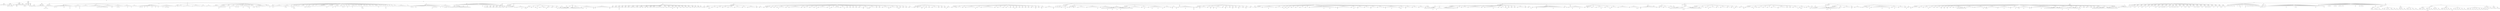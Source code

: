 digraph Tree {
	"t0" [label = "TEI"];
	"t1" [label = "teiHeader"];
	"t2" [label = "fileDesc"];
	"t3" [label = "titleStmt"];
	"t4" [label = "title"];
	"t5" [label = "author"];
	"t6" [label = "principal"];
	"t7" [label = "editor"];
	"t8" [label = "editionStmt"];
	"t9" [label = "edition"];
	"t10" [label = "respStmt"];
	"t11" [label = "name"];
	"t12" [label = "resp"];
	"t13" [label = "respStmt"];
	"t14" [label = "name"];
	"t15" [label = "resp"];
	"t16" [label = "publicationStmt"];
	"t17" [label = "publisher"];
	"t18" [label = "date"];
	"t19" [label = "availability"];
	"t20" [label = "licence"];
	"t21" [label = "idno"];
	"t22" [label = "idno"];
	"t23" [label = "idno"];
	"t24" [label = "idno"];
	"t25" [label = "idno"];
	"t26" [label = "sourceDesc"];
	"t27" [label = "bibl"];
	"t28" [label = "author"];
	"t29" [label = "title"];
	"t30" [label = "profileDesc"];
	"t31" [label = "creation"];
	"t32" [label = "date"];
	"t33" [label = "langUsage"];
	"t34" [label = "language"];
	"t35" [label = "textClass"];
	"t36" [label = "keywords"];
	"t37" [label = "term"];
	"t38" [label = "text"];
	"t39" [label = "front"];
	"t40" [label = "titlePage"];
	"t41" [label = "docTitle"];
	"t42" [label = "titlePart"];
	"t43" [label = "titlePart"];
	"t44" [label = "titlePart"];
	"t45" [label = "docImprint"];
	"t46" [label = "lb"];
	"t47" [label = "lb"];
	"t48" [label = "lb"];
	"t49" [label = "lb"];
	"t50" [label = "lb"];
	"t51" [label = "lb"];
	"t52" [label = "lb"];
	"t53" [label = "lb"];
	"t54" [label = "docEdition"];
	"t55" [label = "div"];
	"t56" [label = "head"];
	"t57" [label = "quote"];
	"t58" [label = "p"];
	"t59" [label = "note"];
	"t60" [label = "hi"];
	"t61" [label = "hi"];
	"t62" [label = "hi"];
	"t63" [label = "hi"];
	"t64" [label = "p"];
	"t65" [label = "hi"];
	"t66" [label = "hi"];
	"t67" [label = "hi"];
	"t68" [label = "hi"];
	"t69" [label = "hi"];
	"t70" [label = "hi"];
	"t71" [label = "div"];
	"t72" [label = "head"];
	"t73" [label = "p"];
	"t74" [label = "hi"];
	"t75" [label = "note"];
	"t76" [label = "hi"];
	"t77" [label = "hi"];
	"t78" [label = "note"];
	"t79" [label = "hi"];
	"t80" [label = "hi"];
	"t81" [label = "hi"];
	"t82" [label = "hi"];
	"t83" [label = "hi"];
	"t84" [label = "hi"];
	"t85" [label = "note"];
	"t86" [label = "hi"];
	"t87" [label = "hi"];
	"t88" [label = "hi"];
	"t89" [label = "hi"];
	"t90" [label = "hi"];
	"t91" [label = "hi"];
	"t92" [label = "note"];
	"t93" [label = "hi"];
	"t94" [label = "hi"];
	"t95" [label = "hi"];
	"t96" [label = "hi"];
	"t97" [label = "p"];
	"t98" [label = "hi"];
	"t99" [label = "hi"];
	"t100" [label = "note"];
	"t101" [label = "hi"];
	"t102" [label = "hi"];
	"t103" [label = "hi"];
	"t104" [label = "note"];
	"t105" [label = "hi"];
	"t106" [label = "hi"];
	"t107" [label = "hi"];
	"t108" [label = "p"];
	"t109" [label = "hi"];
	"t110" [label = "hi"];
	"t111" [label = "hi"];
	"t112" [label = "hi"];
	"t113" [label = "hi"];
	"t114" [label = "hi"];
	"t115" [label = "p"];
	"t116" [label = "p"];
	"t117" [label = "hi"];
	"t118" [label = "hi"];
	"t119" [label = "hi"];
	"t120" [label = "hi"];
	"t121" [label = "hi"];
	"t122" [label = "hi"];
	"t123" [label = "hi"];
	"t124" [label = "hi"];
	"t125" [label = "hi"];
	"t126" [label = "note"];
	"t127" [label = "hi"];
	"t128" [label = "hi"];
	"t129" [label = "hi"];
	"t130" [label = "note"];
	"t131" [label = "hi"];
	"t132" [label = "hi"];
	"t133" [label = "hi"];
	"t134" [label = "hi"];
	"t135" [label = "hi"];
	"t136" [label = "hi"];
	"t137" [label = "hi"];
	"t138" [label = "p"];
	"t139" [label = "note"];
	"t140" [label = "hi"];
	"t141" [label = "hi"];
	"t142" [label = "hi"];
	"t143" [label = "hi"];
	"t144" [label = "hi"];
	"t145" [label = "hi"];
	"t146" [label = "hi"];
	"t147" [label = "note"];
	"t148" [label = "hi"];
	"t149" [label = "hi"];
	"t150" [label = "hi"];
	"t151" [label = "p"];
	"t152" [label = "hi"];
	"t153" [label = "hi"];
	"t154" [label = "hi"];
	"t155" [label = "note"];
	"t156" [label = "hi"];
	"t157" [label = "hi"];
	"t158" [label = "hi"];
	"t159" [label = "hi"];
	"t160" [label = "hi"];
	"t161" [label = "hi"];
	"t162" [label = "hi"];
	"t163" [label = "p"];
	"t164" [label = "hi"];
	"t165" [label = "hi"];
	"t166" [label = "hi"];
	"t167" [label = "note"];
	"t168" [label = "hi"];
	"t169" [label = "hi"];
	"t170" [label = "hi"];
	"t171" [label = "note"];
	"t172" [label = "hi"];
	"t173" [label = "p"];
	"t174" [label = "hi"];
	"t175" [label = "hi"];
	"t176" [label = "hi"];
	"t177" [label = "hi"];
	"t178" [label = "hi"];
	"t179" [label = "div"];
	"t180" [label = "head"];
	"t181" [label = "p"];
	"t182" [label = "hi"];
	"t183" [label = "hi"];
	"t184" [label = "note"];
	"t185" [label = "hi"];
	"t186" [label = "hi"];
	"t187" [label = "note"];
	"t188" [label = "hi"];
	"t189" [label = "hi"];
	"t190" [label = "note"];
	"t191" [label = "hi"];
	"t192" [label = "hi"];
	"t193" [label = "note"];
	"t194" [label = "hi"];
	"t195" [label = "hi"];
	"t196" [label = "hi"];
	"t197" [label = "hi"];
	"t198" [label = "note"];
	"t199" [label = "hi"];
	"t200" [label = "hi"];
	"t201" [label = "hi"];
	"t202" [label = "note"];
	"t203" [label = "hi"];
	"t204" [label = "hi"];
	"t205" [label = "note"];
	"t206" [label = "hi"];
	"t207" [label = "hi"];
	"t208" [label = "p"];
	"t209" [label = "hi"];
	"t210" [label = "hi"];
	"t211" [label = "note"];
	"t212" [label = "hi"];
	"t213" [label = "hi"];
	"t214" [label = "hi"];
	"t215" [label = "note"];
	"t216" [label = "hi"];
	"t217" [label = "hi"];
	"t218" [label = "num"];
	"t219" [label = "num"];
	"t220" [label = "hi"];
	"t221" [label = "hi"];
	"t222" [label = "hi"];
	"t223" [label = "hi"];
	"t224" [label = "hi"];
	"t225" [label = "hi"];
	"t226" [label = "div"];
	"t227" [label = "head"];
	"t228" [label = "div"];
	"t229" [label = "head"];
	"t230" [label = "p"];
	"t231" [label = "div"];
	"t232" [label = "head"];
	"t233" [label = "p"];
	"t234" [label = "p"];
	"t235" [label = "p"];
	"t236" [label = "p"];
	"t237" [label = "div"];
	"t238" [label = "head"];
	"t239" [label = "p"];
	"t240" [label = "p"];
	"t241" [label = "p"];
	"t242" [label = "p"];
	"t243" [label = "p"];
	"t244" [label = "p"];
	"t245" [label = "div"];
	"t246" [label = "head"];
	"t247" [label = "p"];
	"t248" [label = "p"];
	"t249" [label = "p"];
	"t250" [label = "p"];
	"t251" [label = "p"];
	"t252" [label = "p"];
	"t253" [label = "p"];
	"t254" [label = "div"];
	"t255" [label = "head"];
	"t256" [label = "p"];
	"t257" [label = "p"];
	"t258" [label = "p"];
	"t259" [label = "div"];
	"t260" [label = "head"];
	"t261" [label = "p"];
	"t262" [label = "p"];
	"t263" [label = "p"];
	"t264" [label = "p"];
	"t265" [label = "div"];
	"t266" [label = "head"];
	"t267" [label = "p"];
	"t268" [label = "hi"];
	"t269" [label = "hi"];
	"t270" [label = "hi"];
	"t271" [label = "hi"];
	"t272" [label = "hi"];
	"t273" [label = "hi"];
	"t274" [label = "p"];
	"t275" [label = "quote"];
	"t276" [label = "p"];
	"t277" [label = "note"];
	"t278" [label = "hi"];
	"t279" [label = "p"];
	"t280" [label = "note"];
	"t281" [label = "hi"];
	"t282" [label = "hi"];
	"t283" [label = "note"];
	"t284" [label = "hi"];
	"t285" [label = "note"];
	"t286" [label = "hi"];
	"t287" [label = "note"];
	"t288" [label = "hi"];
	"t289" [label = "quote"];
	"t290" [label = "l"];
	"t291" [label = "l"];
	"t292" [label = "l"];
	"t293" [label = "l"];
	"t294" [label = "note"];
	"t295" [label = "hi"];
	"t296" [label = "p"];
	"t297" [label = "hi"];
	"t298" [label = "hi"];
	"t299" [label = "hi"];
	"t300" [label = "hi"];
	"t301" [label = "p"];
	"t302" [label = "note"];
	"t303" [label = "hi"];
	"t304" [label = "note"];
	"t305" [label = "hi"];
	"t306" [label = "p"];
	"t307" [label = "note"];
	"t308" [label = "hi"];
	"t309" [label = "p"];
	"t310" [label = "p"];
	"t311" [label = "quote"];
	"t312" [label = "l"];
	"t313" [label = "l"];
	"t314" [label = "l"];
	"t315" [label = "l"];
	"t316" [label = "note"];
	"t317" [label = "p"];
	"t318" [label = "hi"];
	"t319" [label = "hi"];
	"t320" [label = "note"];
	"t321" [label = "p"];
	"t322" [label = "note"];
	"t323" [label = "hi"];
	"t324" [label = "p"];
	"t325" [label = "p"];
	"t326" [label = "quote"];
	"t327" [label = "p"];
	"t328" [label = "note"];
	"t329" [label = "hi"];
	"t330" [label = "p"];
	"t331" [label = "quote"];
	"t332" [label = "l"];
	"t333" [label = "l"];
	"t334" [label = "l"];
	"t335" [label = "l"];
	"t336" [label = "hi"];
	"t337" [label = "note"];
	"t338" [label = "p"];
	"t339" [label = "p"];
	"t340" [label = "hi"];
	"t341" [label = "note"];
	"t342" [label = "hi"];
	"t343" [label = "hi"];
	"t344" [label = "hi"];
	"t345" [label = "note"];
	"t346" [label = "hi"];
	"t347" [label = "hi"];
	"t348" [label = "hi"];
	"t349" [label = "note"];
	"t350" [label = "hi"];
	"t351" [label = "hi"];
	"t352" [label = "p"];
	"t353" [label = "p"];
	"t354" [label = "quote"];
	"t355" [label = "l"];
	"t356" [label = "l"];
	"t357" [label = "l"];
	"t358" [label = "p"];
	"t359" [label = "note"];
	"t360" [label = "hi"];
	"t361" [label = "p"];
	"t362" [label = "div"];
	"t363" [label = "head"];
	"t364" [label = "p"];
	"t365" [label = "hi"];
	"t366" [label = "note"];
	"t367" [label = "hi"];
	"t368" [label = "note"];
	"t369" [label = "hi"];
	"t370" [label = "p"];
	"t371" [label = "hi"];
	"t372" [label = "hi"];
	"t373" [label = "hi"];
	"t374" [label = "hi"];
	"t375" [label = "hi"];
	"t376" [label = "hi"];
	"t377" [label = "hi"];
	"t378" [label = "p"];
	"t379" [label = "hi"];
	"t380" [label = "hi"];
	"t381" [label = "note"];
	"t382" [label = "hi"];
	"t383" [label = "num"];
	"t384" [label = "hi"];
	"t385" [label = "hi"];
	"t386" [label = "hi"];
	"t387" [label = "p"];
	"t388" [label = "hi"];
	"t389" [label = "note"];
	"t390" [label = "hi"];
	"t391" [label = "p"];
	"t392" [label = "quote"];
	"t393" [label = "p"];
	"t394" [label = "hi"];
	"t395" [label = "note"];
	"t396" [label = "hi"];
	"t397" [label = "hi"];
	"t398" [label = "p"];
	"t399" [label = "p"];
	"t400" [label = "hi"];
	"t401" [label = "hi"];
	"t402" [label = "hi"];
	"t403" [label = "p"];
	"t404" [label = "note"];
	"t405" [label = "note"];
	"t406" [label = "quote"];
	"t407" [label = "l"];
	"t408" [label = "l"];
	"t409" [label = "l"];
	"t410" [label = "l"];
	"t411" [label = "l"];
	"t412" [label = "note"];
	"t413" [label = "p"];
	"t414" [label = "note"];
	"t415" [label = "hi"];
	"t416" [label = "p"];
	"t417" [label = "hi"];
	"t418" [label = "note"];
	"t419" [label = "hi"];
	"t420" [label = "hi"];
	"t421" [label = "note"];
	"t422" [label = "hi"];
	"t423" [label = "p"];
	"t424" [label = "hi"];
	"t425" [label = "note"];
	"t426" [label = "note"];
	"t427" [label = "p"];
	"t428" [label = "hi"];
	"t429" [label = "hi"];
	"t430" [label = "p"];
	"t431" [label = "p"];
	"t432" [label = "hi"];
	"t433" [label = "quote"];
	"t434" [label = "l"];
	"t435" [label = "l"];
	"t436" [label = "l"];
	"t437" [label = "l"];
	"t438" [label = "l"];
	"t439" [label = "l"];
	"t440" [label = "l"];
	"t441" [label = "l"];
	"t442" [label = "note"];
	"t443" [label = "p"];
	"t444" [label = "p"];
	"t445" [label = "note"];
	"t446" [label = "quote"];
	"t447" [label = "l"];
	"t448" [label = "l"];
	"t449" [label = "l"];
	"t450" [label = "l"];
	"t451" [label = "note"];
	"t452" [label = "p"];
	"t453" [label = "p"];
	"t454" [label = "hi"];
	"t455" [label = "note"];
	"t456" [label = "hi"];
	"t457" [label = "hi"];
	"t458" [label = "note"];
	"t459" [label = "hi"];
	"t460" [label = "p"];
	"t461" [label = "hi"];
	"t462" [label = "hi"];
	"t463" [label = "note"];
	"t464" [label = "hi"];
	"t465" [label = "p"];
	"t466" [label = "p"];
	"t467" [label = "note"];
	"t468" [label = "hi"];
	"t469" [label = "hi"];
	"t470" [label = "p"];
	"t471" [label = "hi"];
	"t472" [label = "note"];
	"t473" [label = "hi"];
	"t474" [label = "p"];
	"t475" [label = "hi"];
	"t476" [label = "hi"];
	"t477" [label = "p"];
	"t478" [label = "hi"];
	"t479" [label = "note"];
	"t480" [label = "hi"];
	"t481" [label = "hi"];
	"t482" [label = "hi"];
	"t483" [label = "hi"];
	"t484" [label = "p"];
	"t485" [label = "hi"];
	"t486" [label = "p"];
	"t487" [label = "hi"];
	"t488" [label = "hi"];
	"t489" [label = "hi"];
	"t490" [label = "quote"];
	"t491" [label = "p"];
	"t492" [label = "hi"];
	"t493" [label = "note"];
	"t494" [label = "hi"];
	"t495" [label = "hi"];
	"t496" [label = "p"];
	"t497" [label = "hi"];
	"t498" [label = "hi"];
	"t499" [label = "hi"];
	"t500" [label = "note"];
	"t501" [label = "p"];
	"t502" [label = "hi"];
	"t503" [label = "p"];
	"t504" [label = "hi"];
	"t505" [label = "hi"];
	"t506" [label = "hi"];
	"t507" [label = "p"];
	"t508" [label = "hi"];
	"t509" [label = "hi"];
	"t510" [label = "p"];
	"t511" [label = "hi"];
	"t512" [label = "hi"];
	"t513" [label = "hi"];
	"t514" [label = "note"];
	"t515" [label = "hi"];
	"t516" [label = "p"];
	"t517" [label = "p"];
	"t518" [label = "hi"];
	"t519" [label = "hi"];
	"t520" [label = "p"];
	"t521" [label = "hi"];
	"t522" [label = "p"];
	"t523" [label = "hi"];
	"t524" [label = "hi"];
	"t525" [label = "quote"];
	"t526" [label = "p"];
	"t527" [label = "note"];
	"t528" [label = "hi"];
	"t529" [label = "p"];
	"t530" [label = "hi"];
	"t531" [label = "hi"];
	"t532" [label = "p"];
	"t533" [label = "hi"];
	"t534" [label = "hi"];
	"t535" [label = "p"];
	"t536" [label = "hi"];
	"t537" [label = "note"];
	"t538" [label = "p"];
	"t539" [label = "hi"];
	"t540" [label = "hi"];
	"t541" [label = "hi"];
	"t542" [label = "p"];
	"t543" [label = "hi"];
	"t544" [label = "hi"];
	"t545" [label = "hi"];
	"t546" [label = "hi"];
	"t547" [label = "hi"];
	"t548" [label = "hi"];
	"t549" [label = "hi"];
	"t550" [label = "hi"];
	"t551" [label = "p"];
	"t552" [label = "hi"];
	"t553" [label = "hi"];
	"t554" [label = "hi"];
	"t555" [label = "div"];
	"t556" [label = "head"];
	"t557" [label = "div"];
	"t558" [label = "head"];
	"t559" [label = "p"];
	"t560" [label = "hi"];
	"t561" [label = "hi"];
	"t562" [label = "hi"];
	"t563" [label = "p"];
	"t564" [label = "p"];
	"t565" [label = "p"];
	"t566" [label = "hi"];
	"t567" [label = "hi"];
	"t568" [label = "p"];
	"t569" [label = "p"];
	"t570" [label = "p"];
	"t571" [label = "p"];
	"t572" [label = "p"];
	"t573" [label = "p"];
	"t574" [label = "p"];
	"t575" [label = "p"];
	"t576" [label = "p"];
	"t577" [label = "p"];
	"t578" [label = "p"];
	"t579" [label = "p"];
	"t580" [label = "p"];
	"t581" [label = "p"];
	"t582" [label = "p"];
	"t583" [label = "p"];
	"t584" [label = "hi"];
	"t585" [label = "hi"];
	"t586" [label = "hi"];
	"t587" [label = "hi"];
	"t588" [label = "hi"];
	"t589" [label = "hi"];
	"t590" [label = "p"];
	"t591" [label = "p"];
	"t592" [label = "p"];
	"t593" [label = "p"];
	"t594" [label = "p"];
	"t595" [label = "hi"];
	"t596" [label = "div"];
	"t597" [label = "head"];
	"t598" [label = "p"];
	"t599" [label = "hi"];
	"t600" [label = "p"];
	"t601" [label = "p"];
	"t602" [label = "p"];
	"t603" [label = "p"];
	"t604" [label = "space"];
	"t605" [label = "space"];
	"t606" [label = "p"];
	"t607" [label = "hi"];
	"t608" [label = "note"];
	"t609" [label = "p"];
	"t610" [label = "div"];
	"t611" [label = "head"];
	"t612" [label = "list"];
	"t613" [label = "item"];
	"t614" [label = "item"];
	"t615" [label = "item"];
	"t616" [label = "item"];
	"t617" [label = "item"];
	"t618" [label = "item"];
	"t619" [label = "item"];
	"t620" [label = "item"];
	"t621" [label = "item"];
	"t622" [label = "item"];
	"t623" [label = "item"];
	"t624" [label = "item"];
	"t625" [label = "item"];
	"t626" [label = "item"];
	"t627" [label = "item"];
	"t628" [label = "p"];
	"t629" [label = "body"];
	"t630" [label = "head"];
	"t631" [label = "lb"];
	"t632" [label = "div"];
	"t633" [label = "head"];
	"t634" [label = "note"];
	"t635" [label = "hi"];
	"t636" [label = "l"];
	"t637" [label = "l"];
	"t638" [label = "l"];
	"t639" [label = "l"];
	"t640" [label = "l"];
	"t641" [label = "l"];
	"t642" [label = "l"];
	"t643" [label = "l"];
	"t644" [label = "l"];
	"t645" [label = "ref"];
	"t646" [label = "l"];
	"t647" [label = "l"];
	"t648" [label = "l"];
	"t649" [label = "l"];
	"t650" [label = "l"];
	"t651" [label = "l"];
	"t652" [label = "l"];
	"t653" [label = "l"];
	"t654" [label = "l"];
	"t655" [label = "l"];
	"t656" [label = "l"];
	"t657" [label = "l"];
	"t658" [label = "l"];
	"t659" [label = "note"];
	"t660" [label = "l"];
	"t661" [label = "l"];
	"t662" [label = "l"];
	"t663" [label = "l"];
	"t664" [label = "note"];
	"t665" [label = "hi"];
	"t666" [label = "l"];
	"t667" [label = "l"];
	"t668" [label = "l"];
	"t669" [label = "l"];
	"t670" [label = "l"];
	"t671" [label = "l"];
	"t672" [label = "l"];
	"t673" [label = "l"];
	"t674" [label = "l"];
	"t675" [label = "l"];
	"t676" [label = "div"];
	"t677" [label = "head"];
	"t678" [label = "castList"];
	"t679" [label = "castItem"];
	"t680" [label = "role"];
	"t681" [label = "roleDesc"];
	"t682" [label = "castItem"];
	"t683" [label = "role"];
	"t684" [label = "roleDesc"];
	"t685" [label = "castItem"];
	"t686" [label = "role"];
	"t687" [label = "roleDesc"];
	"t688" [label = "castItem"];
	"t689" [label = "role"];
	"t690" [label = "roleDesc"];
	"t691" [label = "castItem"];
	"t692" [label = "role"];
	"t693" [label = "roleDesc"];
	"t694" [label = "castItem"];
	"t695" [label = "role"];
	"t696" [label = "roleDesc"];
	"t697" [label = "castItem"];
	"t698" [label = "role"];
	"t699" [label = "div"];
	"t700" [label = "head"];
	"t701" [label = "stage"];
	"t702" [label = "stage"];
	"t703" [label = "note"];
	"t704" [label = "note"];
	"t705" [label = "note"];
	"t706" [label = "note"];
	"t707" [label = "note"];
	"t708" [label = "div"];
	"t709" [label = "head"];
	"t710" [label = "sp"];
	"t711" [label = "speaker"];
	"t712" [label = "l"];
	"t713" [label = "l"];
	"t714" [label = "l"];
	"t715" [label = "l"];
	"t716" [label = "l"];
	"t717" [label = "l"];
	"t718" [label = "stage"];
	"t719" [label = "sp"];
	"t720" [label = "speaker"];
	"t721" [label = "l"];
	"t722" [label = "l"];
	"t723" [label = "l"];
	"t724" [label = "l"];
	"t725" [label = "hi"];
	"t726" [label = "l"];
	"t727" [label = "l"];
	"t728" [label = "stage"];
	"t729" [label = "hi"];
	"t730" [label = "note"];
	"t731" [label = "div"];
	"t732" [label = "head"];
	"t733" [label = "sp"];
	"t734" [label = "speaker"];
	"t735" [label = "l"];
	"t736" [label = "l"];
	"t737" [label = "sp"];
	"t738" [label = "speaker"];
	"t739" [label = "l"];
	"t740" [label = "l"];
	"t741" [label = "sp"];
	"t742" [label = "speaker"];
	"t743" [label = "l"];
	"t744" [label = "ref"];
	"t745" [label = "l"];
	"t746" [label = "sp"];
	"t747" [label = "speaker"];
	"t748" [label = "l"];
	"t749" [label = "l"];
	"t750" [label = "stage"];
	"t751" [label = "l"];
	"t752" [label = "l"];
	"t753" [label = "note"];
	"t754" [label = "sp"];
	"t755" [label = "speaker"];
	"t756" [label = "l"];
	"t757" [label = "l"];
	"t758" [label = "sp"];
	"t759" [label = "speaker"];
	"t760" [label = "l"];
	"t761" [label = "l"];
	"t762" [label = "sp"];
	"t763" [label = "speaker"];
	"t764" [label = "l"];
	"t765" [label = "l"];
	"t766" [label = "sp"];
	"t767" [label = "speaker"];
	"t768" [label = "l"];
	"t769" [label = "l"];
	"t770" [label = "stage"];
	"t771" [label = "div"];
	"t772" [label = "head"];
	"t773" [label = "note"];
	"t774" [label = "ref"];
	"t775" [label = "sp"];
	"t776" [label = "speaker"];
	"t777" [label = "lg"];
	"t778" [label = "l"];
	"t779" [label = "l"];
	"t780" [label = "l"];
	"t781" [label = "l"];
	"t782" [label = "l"];
	"t783" [label = "l"];
	"t784" [label = "l"];
	"t785" [label = "l"];
	"t786" [label = "l"];
	"t787" [label = "l"];
	"t788" [label = "lg"];
	"t789" [label = "l"];
	"t790" [label = "l"];
	"t791" [label = "l"];
	"t792" [label = "l"];
	"t793" [label = "l"];
	"t794" [label = "l"];
	"t795" [label = "l"];
	"t796" [label = "l"];
	"t797" [label = "l"];
	"t798" [label = "l"];
	"t799" [label = "stage"];
	"t800" [label = "sp"];
	"t801" [label = "speaker"];
	"t802" [label = "l"];
	"t803" [label = "l"];
	"t804" [label = "l"];
	"t805" [label = "l"];
	"t806" [label = "hi"];
	"t807" [label = "l"];
	"t808" [label = "l"];
	"t809" [label = "sp"];
	"t810" [label = "speaker"];
	"t811" [label = "note"];
	"t812" [label = "l"];
	"t813" [label = "l"];
	"t814" [label = "l"];
	"t815" [label = "l"];
	"t816" [label = "ref"];
	"t817" [label = "l"];
	"t818" [label = "l"];
	"t819" [label = "l"];
	"t820" [label = "l"];
	"t821" [label = "l"];
	"t822" [label = "stage"];
	"t823" [label = "note"];
	"t824" [label = "sp"];
	"t825" [label = "speaker"];
	"t826" [label = "hi"];
	"t827" [label = "l"];
	"t828" [label = "l"];
	"t829" [label = "l"];
	"t830" [label = "l"];
	"t831" [label = "l"];
	"t832" [label = "l"];
	"t833" [label = "l"];
	"t834" [label = "l"];
	"t835" [label = "l"];
	"t836" [label = "l"];
	"t837" [label = "l"];
	"t838" [label = "stage"];
	"t839" [label = "note"];
	"t840" [label = "div"];
	"t841" [label = "head"];
	"t842" [label = "castList"];
	"t843" [label = "castItem"];
	"t844" [label = "role"];
	"t845" [label = "roleDesc"];
	"t846" [label = "castItem"];
	"t847" [label = "role"];
	"t848" [label = "roleDesc"];
	"t849" [label = "castItem"];
	"t850" [label = "role"];
	"t851" [label = "roleDesc"];
	"t852" [label = "note"];
	"t853" [label = "hi"];
	"t854" [label = "castItem"];
	"t855" [label = "role"];
	"t856" [label = "roleDesc"];
	"t857" [label = "castItem"];
	"t858" [label = "role"];
	"t859" [label = "roleDesc"];
	"t860" [label = "castItem"];
	"t861" [label = "role"];
	"t862" [label = "roleDesc"];
	"t863" [label = "castItem"];
	"t864" [label = "role"];
	"t865" [label = "roleDesc"];
	"t866" [label = "roleDesc"];
	"t867" [label = "castItem"];
	"t868" [label = "role"];
	"t869" [label = "roleDesc"];
	"t870" [label = "castItem"];
	"t871" [label = "role"];
	"t872" [label = "roleDesc"];
	"t873" [label = "roleDesc"];
	"t874" [label = "castItem"];
	"t875" [label = "role"];
	"t876" [label = "roleDesc"];
	"t877" [label = "roleDesc"];
	"t878" [label = "castItem"];
	"t879" [label = "role"];
	"t880" [label = "roleDesc"];
	"t881" [label = "castItem"];
	"t882" [label = "role"];
	"t883" [label = "roleDesc"];
	"t884" [label = "castItem"];
	"t885" [label = "role"];
	"t886" [label = "role"];
	"t887" [label = "role"];
	"t888" [label = "role"];
	"t889" [label = "role"];
	"t890" [label = "role"];
	"t891" [label = "roleDesc"];
	"t892" [label = "castItem"];
	"t893" [label = "role"];
	"t894" [label = "roleDesc"];
	"t895" [label = "castItem"];
	"t896" [label = "role"];
	"t897" [label = "role"];
	"t898" [label = "roleDesc"];
	"t899" [label = "castItem"];
	"t900" [label = "role"];
	"t901" [label = "note"];
	"t902" [label = "roleDesc"];
	"t903" [label = "castItem"];
	"t904" [label = "role"];
	"t905" [label = "roleDesc"];
	"t906" [label = "note"];
	"t907" [label = "castItem"];
	"t908" [label = "role"];
	"t909" [label = "roleDesc"];
	"t910" [label = "castItem"];
	"t911" [label = "role"];
	"t912" [label = "roleDesc"];
	"t913" [label = "castItem"];
	"t914" [label = "role"];
	"t915" [label = "roleDesc"];
	"t916" [label = "castItem"];
	"t917" [label = "role"];
	"t918" [label = "roleDesc"];
	"t919" [label = "castItem"];
	"t920" [label = "role"];
	"t921" [label = "role"];
	"t922" [label = "roleDesc"];
	"t923" [label = "castItem"];
	"t924" [label = "role"];
	"t925" [label = "castItem"];
	"t926" [label = "role"];
	"t927" [label = "role"];
	"t928" [label = "role"];
	"t929" [label = "castItem"];
	"t930" [label = "role"];
	"t931" [label = "div"];
	"t932" [label = "pb"];
	"t933" [label = "head"];
	"t934" [label = "stage"];
	"t935" [label = "div"];
	"t936" [label = "head"];
	"t937" [label = "note"];
	"t938" [label = "stage"];
	"t939" [label = "sp"];
	"t940" [label = "speaker"];
	"t941" [label = "l"];
	"t942" [label = "l"];
	"t943" [label = "l"];
	"t944" [label = "l"];
	"t945" [label = "pb"];
	"t946" [label = "note"];
	"t947" [label = "l"];
	"t948" [label = "sp"];
	"t949" [label = "speaker"];
	"t950" [label = "l"];
	"t951" [label = "l"];
	"t952" [label = "l"];
	"t953" [label = "sp"];
	"t954" [label = "speaker"];
	"t955" [label = "l"];
	"t956" [label = "l"];
	"t957" [label = "l"];
	"t958" [label = "sp"];
	"t959" [label = "speaker"];
	"t960" [label = "l"];
	"t961" [label = "l"];
	"t962" [label = "l"];
	"t963" [label = "sp"];
	"t964" [label = "speaker"];
	"t965" [label = "l"];
	"t966" [label = "l"];
	"t967" [label = "l"];
	"t968" [label = "l"];
	"t969" [label = "sp"];
	"t970" [label = "speaker"];
	"t971" [label = "l"];
	"t972" [label = "l"];
	"t973" [label = "l"];
	"t974" [label = "l"];
	"t975" [label = "l"];
	"t976" [label = "sp"];
	"t977" [label = "speaker"];
	"t978" [label = "l"];
	"t979" [label = "l"];
	"t980" [label = "l"];
	"t981" [label = "sp"];
	"t982" [label = "speaker"];
	"t983" [label = "pb"];
	"t984" [label = "l"];
	"t985" [label = "l"];
	"t986" [label = "l"];
	"t987" [label = "l"];
	"t988" [label = "l"];
	"t989" [label = "sp"];
	"t990" [label = "speaker"];
	"t991" [label = "l"];
	"t992" [label = "sp"];
	"t993" [label = "speaker"];
	"t994" [label = "l"];
	"t995" [label = "l"];
	"t996" [label = "div"];
	"t997" [label = "head"];
	"t998" [label = "stage"];
	"t999" [label = "sp"];
	"t1000" [label = "speaker"];
	"t1001" [label = "l"];
	"t1002" [label = "sp"];
	"t1003" [label = "speaker"];
	"t1004" [label = "l"];
	"t1005" [label = "l"];
	"t1006" [label = "sp"];
	"t1007" [label = "speaker"];
	"t1008" [label = "l"];
	"t1009" [label = "sp"];
	"t1010" [label = "speaker"];
	"t1011" [label = "l"];
	"t1012" [label = "sp"];
	"t1013" [label = "speaker"];
	"t1014" [label = "l"];
	"t1015" [label = "ref"];
	"t1016" [label = "l"];
	"t1017" [label = "l"];
	"t1018" [label = "l"];
	"t1019" [label = "l"];
	"t1020" [label = "l"];
	"t1021" [label = "sp"];
	"t1022" [label = "speaker"];
	"t1023" [label = "l"];
	"t1024" [label = "sp"];
	"t1025" [label = "speaker"];
	"t1026" [label = "l"];
	"t1027" [label = "l"];
	"t1028" [label = "l"];
	"t1029" [label = "l"];
	"t1030" [label = "l"];
	"t1031" [label = "l"];
	"t1032" [label = "l"];
	"t1033" [label = "l"];
	"t1034" [label = "l"];
	"t1035" [label = "sp"];
	"t1036" [label = "speaker"];
	"t1037" [label = "l"];
	"t1038" [label = "sp"];
	"t1039" [label = "speaker"];
	"t1040" [label = "l"];
	"t1041" [label = "l"];
	"t1042" [label = "l"];
	"t1043" [label = "sp"];
	"t1044" [label = "speaker"];
	"t1045" [label = "l"];
	"t1046" [label = "l"];
	"t1047" [label = "sp"];
	"t1048" [label = "speaker"];
	"t1049" [label = "l"];
	"t1050" [label = "l"];
	"t1051" [label = "pb"];
	"t1052" [label = "sp"];
	"t1053" [label = "speaker"];
	"t1054" [label = "l"];
	"t1055" [label = "l"];
	"t1056" [label = "l"];
	"t1057" [label = "l"];
	"t1058" [label = "l"];
	"t1059" [label = "l"];
	"t1060" [label = "sp"];
	"t1061" [label = "speaker"];
	"t1062" [label = "l"];
	"t1063" [label = "l"];
	"t1064" [label = "ref"];
	"t1065" [label = "sp"];
	"t1066" [label = "speaker"];
	"t1067" [label = "l"];
	"t1068" [label = "l"];
	"t1069" [label = "stage"];
	"t1070" [label = "ref"];
	"t1071" [label = "note"];
	"t1072" [label = "label"];
	"t1073" [label = "note"];
	"t1074" [label = "pb"];
	"t1075" [label = "sp"];
	"t1076" [label = "speaker"];
	"t1077" [label = "l"];
	"t1078" [label = "l"];
	"t1079" [label = "l"];
	"t1080" [label = "hi"];
	"t1081" [label = "l"];
	"t1082" [label = "sp"];
	"t1083" [label = "speaker"];
	"t1084" [label = "l"];
	"t1085" [label = "sp"];
	"t1086" [label = "speaker"];
	"t1087" [label = "l"];
	"t1088" [label = "sp"];
	"t1089" [label = "speaker"];
	"t1090" [label = "l"];
	"t1091" [label = "sp"];
	"t1092" [label = "speaker"];
	"t1093" [label = "l"];
	"t1094" [label = "sp"];
	"t1095" [label = "speaker"];
	"t1096" [label = "l"];
	"t1097" [label = "l"];
	"t1098" [label = "sp"];
	"t1099" [label = "speaker"];
	"t1100" [label = "note"];
	"t1101" [label = "l"];
	"t1102" [label = "l"];
	"t1103" [label = "l"];
	"t1104" [label = "hi"];
	"t1105" [label = "l"];
	"t1106" [label = "hi"];
	"t1107" [label = "pb"];
	"t1108" [label = "sp"];
	"t1109" [label = "speaker"];
	"t1110" [label = "l"];
	"t1111" [label = "l"];
	"t1112" [label = "l"];
	"t1113" [label = "l"];
	"t1114" [label = "sp"];
	"t1115" [label = "speaker"];
	"t1116" [label = "l"];
	"t1117" [label = "sp"];
	"t1118" [label = "speaker"];
	"t1119" [label = "l"];
	"t1120" [label = "sp"];
	"t1121" [label = "speaker"];
	"t1122" [label = "l"];
	"t1123" [label = "l"];
	"t1124" [label = "l"];
	"t1125" [label = "l"];
	"t1126" [label = "stage"];
	"t1127" [label = "note"];
	"t1128" [label = "sp"];
	"t1129" [label = "speaker"];
	"t1130" [label = "l"];
	"t1131" [label = "l"];
	"t1132" [label = "l"];
	"t1133" [label = "l"];
	"t1134" [label = "sp"];
	"t1135" [label = "speaker"];
	"t1136" [label = "l"];
	"t1137" [label = "hi"];
	"t1138" [label = "note"];
	"t1139" [label = "sp"];
	"t1140" [label = "speaker"];
	"t1141" [label = "l"];
	"t1142" [label = "sp"];
	"t1143" [label = "speaker"];
	"t1144" [label = "l"];
	"t1145" [label = "sp"];
	"t1146" [label = "speaker"];
	"t1147" [label = "l"];
	"t1148" [label = "sp"];
	"t1149" [label = "speaker"];
	"t1150" [label = "l"];
	"t1151" [label = "l"];
	"t1152" [label = "div"];
	"t1153" [label = "head"];
	"t1154" [label = "pb"];
	"t1155" [label = "stage"];
	"t1156" [label = "note"];
	"t1157" [label = "sp"];
	"t1158" [label = "speaker"];
	"t1159" [label = "l"];
	"t1160" [label = "sp"];
	"t1161" [label = "speaker"];
	"t1162" [label = "l"];
	"t1163" [label = "l"];
	"t1164" [label = "sp"];
	"t1165" [label = "speaker"];
	"t1166" [label = "hi"];
	"t1167" [label = "l"];
	"t1168" [label = "l"];
	"t1169" [label = "ref"];
	"t1170" [label = "sp"];
	"t1171" [label = "speaker"];
	"t1172" [label = "l"];
	"t1173" [label = "sp"];
	"t1174" [label = "speaker"];
	"t1175" [label = "l"];
	"t1176" [label = "sp"];
	"t1177" [label = "speaker"];
	"t1178" [label = "l"];
	"t1179" [label = "l"];
	"t1180" [label = "l"];
	"t1181" [label = "l"];
	"t1182" [label = "sp"];
	"t1183" [label = "speaker"];
	"t1184" [label = "l"];
	"t1185" [label = "sp"];
	"t1186" [label = "speaker"];
	"t1187" [label = "l"];
	"t1188" [label = "sp"];
	"t1189" [label = "speaker"];
	"t1190" [label = "l"];
	"t1191" [label = "pb"];
	"t1192" [label = "sp"];
	"t1193" [label = "speaker"];
	"t1194" [label = "l"];
	"t1195" [label = "l"];
	"t1196" [label = "div"];
	"t1197" [label = "head"];
	"t1198" [label = "stage"];
	"t1199" [label = "sp"];
	"t1200" [label = "speaker"];
	"t1201" [label = "l"];
	"t1202" [label = "l"];
	"t1203" [label = "sp"];
	"t1204" [label = "speaker"];
	"t1205" [label = "l"];
	"t1206" [label = "l"];
	"t1207" [label = "l"];
	"t1208" [label = "l"];
	"t1209" [label = "sp"];
	"t1210" [label = "speaker"];
	"t1211" [label = "l"];
	"t1212" [label = "sp"];
	"t1213" [label = "speaker"];
	"t1214" [label = "l"];
	"t1215" [label = "l"];
	"t1216" [label = "l"];
	"t1217" [label = "l"];
	"t1218" [label = "l"];
	"t1219" [label = "l"];
	"t1220" [label = "l"];
	"t1221" [label = "l"];
	"t1222" [label = "pb"];
	"t1223" [label = "sp"];
	"t1224" [label = "speaker"];
	"t1225" [label = "l"];
	"t1226" [label = "l"];
	"t1227" [label = "sp"];
	"t1228" [label = "speaker"];
	"t1229" [label = "l"];
	"t1230" [label = "l"];
	"t1231" [label = "l"];
	"t1232" [label = "l"];
	"t1233" [label = "l"];
	"t1234" [label = "l"];
	"t1235" [label = "l"];
	"t1236" [label = "l"];
	"t1237" [label = "l"];
	"t1238" [label = "l"];
	"t1239" [label = "sp"];
	"t1240" [label = "speaker"];
	"t1241" [label = "l"];
	"t1242" [label = "sp"];
	"t1243" [label = "speaker"];
	"t1244" [label = "l"];
	"t1245" [label = "l"];
	"t1246" [label = "l"];
	"t1247" [label = "sp"];
	"t1248" [label = "speaker"];
	"t1249" [label = "l"];
	"t1250" [label = "sp"];
	"t1251" [label = "speaker"];
	"t1252" [label = "l"];
	"t1253" [label = "l"];
	"t1254" [label = "sp"];
	"t1255" [label = "speaker"];
	"t1256" [label = "l"];
	"t1257" [label = "sp"];
	"t1258" [label = "speaker"];
	"t1259" [label = "l"];
	"t1260" [label = "pb"];
	"t1261" [label = "sp"];
	"t1262" [label = "speaker"];
	"t1263" [label = "l"];
	"t1264" [label = "sp"];
	"t1265" [label = "speaker"];
	"t1266" [label = "l"];
	"t1267" [label = "sp"];
	"t1268" [label = "speaker"];
	"t1269" [label = "l"];
	"t1270" [label = "sp"];
	"t1271" [label = "speaker"];
	"t1272" [label = "l"];
	"t1273" [label = "sp"];
	"t1274" [label = "speaker"];
	"t1275" [label = "l"];
	"t1276" [label = "sp"];
	"t1277" [label = "speaker"];
	"t1278" [label = "l"];
	"t1279" [label = "l"];
	"t1280" [label = "sp"];
	"t1281" [label = "speaker"];
	"t1282" [label = "hi"];
	"t1283" [label = "l"];
	"t1284" [label = "sp"];
	"t1285" [label = "speaker"];
	"t1286" [label = "l"];
	"t1287" [label = "sp"];
	"t1288" [label = "speaker"];
	"t1289" [label = "hi"];
	"t1290" [label = "l"];
	"t1291" [label = "l"];
	"t1292" [label = "sp"];
	"t1293" [label = "speaker"];
	"t1294" [label = "l"];
	"t1295" [label = "l"];
	"t1296" [label = "l"];
	"t1297" [label = "l"];
	"t1298" [label = "l"];
	"t1299" [label = "stage"];
	"t1300" [label = "note"];
	"t1301" [label = "div"];
	"t1302" [label = "head"];
	"t1303" [label = "pb"];
	"t1304" [label = "stage"];
	"t1305" [label = "note"];
	"t1306" [label = "hi"];
	"t1307" [label = "hi"];
	"t1308" [label = "div"];
	"t1309" [label = "head"];
	"t1310" [label = "note"];
	"t1311" [label = "stage"];
	"t1312" [label = "note"];
	"t1313" [label = "note"];
	"t1314" [label = "sp"];
	"t1315" [label = "speaker"];
	"t1316" [label = "l"];
	"t1317" [label = "l"];
	"t1318" [label = "l"];
	"t1319" [label = "ref"];
	"t1320" [label = "l"];
	"t1321" [label = "stage"];
	"t1322" [label = "div"];
	"t1323" [label = "head"];
	"t1324" [label = "pb"];
	"t1325" [label = "stage"];
	"t1326" [label = "sp"];
	"t1327" [label = "speaker"];
	"t1328" [label = "l"];
	"t1329" [label = "l"];
	"t1330" [label = "sp"];
	"t1331" [label = "speaker"];
	"t1332" [label = "l"];
	"t1333" [label = "l"];
	"t1334" [label = "sp"];
	"t1335" [label = "speaker"];
	"t1336" [label = "l"];
	"t1337" [label = "l"];
	"t1338" [label = "l"];
	"t1339" [label = "l"];
	"t1340" [label = "l"];
	"t1341" [label = "l"];
	"t1342" [label = "sp"];
	"t1343" [label = "speaker"];
	"t1344" [label = "l"];
	"t1345" [label = "l"];
	"t1346" [label = "l"];
	"t1347" [label = "l"];
	"t1348" [label = "l"];
	"t1349" [label = "l"];
	"t1350" [label = "l"];
	"t1351" [label = "l"];
	"t1352" [label = "l"];
	"t1353" [label = "pb"];
	"t1354" [label = "l"];
	"t1355" [label = "sp"];
	"t1356" [label = "speaker"];
	"t1357" [label = "l"];
	"t1358" [label = "l"];
	"t1359" [label = "l"];
	"t1360" [label = "ref"];
	"t1361" [label = "l"];
	"t1362" [label = "l"];
	"t1363" [label = "l"];
	"t1364" [label = "l"];
	"t1365" [label = "l"];
	"t1366" [label = "stage"];
	"t1367" [label = "note"];
	"t1368" [label = "sp"];
	"t1369" [label = "speaker"];
	"t1370" [label = "hi"];
	"t1371" [label = "lg"];
	"t1372" [label = "l"];
	"t1373" [label = "l"];
	"t1374" [label = "l"];
	"t1375" [label = "ref"];
	"t1376" [label = "l"];
	"t1377" [label = "l"];
	"t1378" [label = "l"];
	"t1379" [label = "lg"];
	"t1380" [label = "l"];
	"t1381" [label = "note"];
	"t1382" [label = "l"];
	"t1383" [label = "l"];
	"t1384" [label = "l"];
	"t1385" [label = "l"];
	"t1386" [label = "pb"];
	"t1387" [label = "stage"];
	"t1388" [label = "lg"];
	"t1389" [label = "l"];
	"t1390" [label = "l"];
	"t1391" [label = "l"];
	"t1392" [label = "ref"];
	"t1393" [label = "l"];
	"t1394" [label = "l"];
	"t1395" [label = "l"];
	"t1396" [label = "lg"];
	"t1397" [label = "l"];
	"t1398" [label = "l"];
	"t1399" [label = "l"];
	"t1400" [label = "l"];
	"t1401" [label = "l"];
	"t1402" [label = "stage"];
	"t1403" [label = "note"];
	"t1404" [label = "div"];
	"t1405" [label = "head"];
	"t1406" [label = "stage"];
	"t1407" [label = "sp"];
	"t1408" [label = "speaker"];
	"t1409" [label = "l"];
	"t1410" [label = "l"];
	"t1411" [label = "l"];
	"t1412" [label = "l"];
	"t1413" [label = "pb"];
	"t1414" [label = "sp"];
	"t1415" [label = "speaker"];
	"t1416" [label = "l"];
	"t1417" [label = "l"];
	"t1418" [label = "l"];
	"t1419" [label = "l"];
	"t1420" [label = "l"];
	"t1421" [label = "l"];
	"t1422" [label = "l"];
	"t1423" [label = "l"];
	"t1424" [label = "l"];
	"t1425" [label = "sp"];
	"t1426" [label = "speaker"];
	"t1427" [label = "l"];
	"t1428" [label = "l"];
	"t1429" [label = "ref"];
	"t1430" [label = "l"];
	"t1431" [label = "l"];
	"t1432" [label = "sp"];
	"t1433" [label = "speaker"];
	"t1434" [label = "l"];
	"t1435" [label = "l"];
	"t1436" [label = "l"];
	"t1437" [label = "note"];
	"t1438" [label = "l"];
	"t1439" [label = "l"];
	"t1440" [label = "l"];
	"t1441" [label = "l"];
	"t1442" [label = "l"];
	"t1443" [label = "ref"];
	"t1444" [label = "l"];
	"t1445" [label = "l"];
	"t1446" [label = "l"];
	"t1447" [label = "l"];
	"t1448" [label = "pb"];
	"t1449" [label = "sp"];
	"t1450" [label = "speaker"];
	"t1451" [label = "l"];
	"t1452" [label = "l"];
	"t1453" [label = "l"];
	"t1454" [label = "l"];
	"t1455" [label = "stage"];
	"t1456" [label = "sp"];
	"t1457" [label = "speaker"];
	"t1458" [label = "hi"];
	"t1459" [label = "l"];
	"t1460" [label = "l"];
	"t1461" [label = "stage"];
	"t1462" [label = "note"];
	"t1463" [label = "div"];
	"t1464" [label = "head"];
	"t1465" [label = "sp"];
	"t1466" [label = "speaker"];
	"t1467" [label = "l"];
	"t1468" [label = "l"];
	"t1469" [label = "l"];
	"t1470" [label = "l"];
	"t1471" [label = "l"];
	"t1472" [label = "l"];
	"t1473" [label = "pb"];
	"t1474" [label = "l"];
	"t1475" [label = "l"];
	"t1476" [label = "l"];
	"t1477" [label = "l"];
	"t1478" [label = "l"];
	"t1479" [label = "l"];
	"t1480" [label = "stage"];
	"t1481" [label = "note"];
	"t1482" [label = "ref"];
	"t1483" [label = "div"];
	"t1484" [label = "head"];
	"t1485" [label = "stage"];
	"t1486" [label = "note"];
	"t1487" [label = "sp"];
	"t1488" [label = "speaker"];
	"t1489" [label = "l"];
	"t1490" [label = "sp"];
	"t1491" [label = "speaker"];
	"t1492" [label = "hi"];
	"t1493" [label = "l"];
	"t1494" [label = "l"];
	"t1495" [label = "l"];
	"t1496" [label = "l"];
	"t1497" [label = "l"];
	"t1498" [label = "sp"];
	"t1499" [label = "speaker"];
	"t1500" [label = "l"];
	"t1501" [label = "sp"];
	"t1502" [label = "speaker"];
	"t1503" [label = "hi"];
	"t1504" [label = "l"];
	"t1505" [label = "sp"];
	"t1506" [label = "speaker"];
	"t1507" [label = "hi"];
	"t1508" [label = "l"];
	"t1509" [label = "l"];
	"t1510" [label = "pb"];
	"t1511" [label = "l"];
	"t1512" [label = "l"];
	"t1513" [label = "l"];
	"t1514" [label = "l"];
	"t1515" [label = "sp"];
	"t1516" [label = "speaker"];
	"t1517" [label = "l"];
	"t1518" [label = "sp"];
	"t1519" [label = "speaker"];
	"t1520" [label = "hi"];
	"t1521" [label = "l"];
	"t1522" [label = "l"];
	"t1523" [label = "sp"];
	"t1524" [label = "speaker"];
	"t1525" [label = "l"];
	"t1526" [label = "sp"];
	"t1527" [label = "speaker"];
	"t1528" [label = "hi"];
	"t1529" [label = "l"];
	"t1530" [label = "sp"];
	"t1531" [label = "speaker"];
	"t1532" [label = "l"];
	"t1533" [label = "sp"];
	"t1534" [label = "speaker"];
	"t1535" [label = "hi"];
	"t1536" [label = "l"];
	"t1537" [label = "l"];
	"t1538" [label = "sp"];
	"t1539" [label = "speaker"];
	"t1540" [label = "l"];
	"t1541" [label = "sp"];
	"t1542" [label = "speaker"];
	"t1543" [label = "hi"];
	"t1544" [label = "l"];
	"t1545" [label = "l"];
	"t1546" [label = "sp"];
	"t1547" [label = "speaker"];
	"t1548" [label = "l"];
	"t1549" [label = "l"];
	"t1550" [label = "div"];
	"t1551" [label = "head"];
	"t1552" [label = "note"];
	"t1553" [label = "pb"];
	"t1554" [label = "stage"];
	"t1555" [label = "sp"];
	"t1556" [label = "speaker"];
	"t1557" [label = "l"];
	"t1558" [label = "l"];
	"t1559" [label = "l"];
	"t1560" [label = "l"];
	"t1561" [label = "sp"];
	"t1562" [label = "speaker"];
	"t1563" [label = "l"];
	"t1564" [label = "l"];
	"t1565" [label = "l"];
	"t1566" [label = "l"];
	"t1567" [label = "l"];
	"t1568" [label = "note"];
	"t1569" [label = "l"];
	"t1570" [label = "l"];
	"t1571" [label = "l"];
	"t1572" [label = "l"];
	"t1573" [label = "l"];
	"t1574" [label = "sp"];
	"t1575" [label = "speaker"];
	"t1576" [label = "l"];
	"t1577" [label = "l"];
	"t1578" [label = "l"];
	"t1579" [label = "l"];
	"t1580" [label = "sp"];
	"t1581" [label = "speaker"];
	"t1582" [label = "l"];
	"t1583" [label = "pb"];
	"t1584" [label = "sp"];
	"t1585" [label = "speaker"];
	"t1586" [label = "l"];
	"t1587" [label = "ref"];
	"t1588" [label = "sp"];
	"t1589" [label = "speaker"];
	"t1590" [label = "l"];
	"t1591" [label = "sp"];
	"t1592" [label = "speaker"];
	"t1593" [label = "l"];
	"t1594" [label = "l"];
	"t1595" [label = "sp"];
	"t1596" [label = "speaker"];
	"t1597" [label = "l"];
	"t1598" [label = "l"];
	"t1599" [label = "sp"];
	"t1600" [label = "speaker"];
	"t1601" [label = "l"];
	"t1602" [label = "l"];
	"t1603" [label = "l"];
	"t1604" [label = "sp"];
	"t1605" [label = "speaker"];
	"t1606" [label = "l"];
	"t1607" [label = "l"];
	"t1608" [label = "sp"];
	"t1609" [label = "speaker"];
	"t1610" [label = "l"];
	"t1611" [label = "l"];
	"t1612" [label = "l"];
	"t1613" [label = "l"];
	"t1614" [label = "l"];
	"t1615" [label = "l"];
	"t1616" [label = "l"];
	"t1617" [label = "l"];
	"t1618" [label = "l"];
	"t1619" [label = "l"];
	"t1620" [label = "l"];
	"t1621" [label = "l"];
	"t1622" [label = "pb"];
	"t1623" [label = "l"];
	"t1624" [label = "l"];
	"t1625" [label = "l"];
	"t1626" [label = "l"];
	"t1627" [label = "l"];
	"t1628" [label = "note"];
	"t1629" [label = "l"];
	"t1630" [label = "l"];
	"t1631" [label = "l"];
	"t1632" [label = "l"];
	"t1633" [label = "stage"];
	"t1634" [label = "sp"];
	"t1635" [label = "speaker"];
	"t1636" [label = "note"];
	"t1637" [label = "l"];
	"t1638" [label = "l"];
	"t1639" [label = "l"];
	"t1640" [label = "l"];
	"t1641" [label = "l"];
	"t1642" [label = "l"];
	"t1643" [label = "l"];
	"t1644" [label = "l"];
	"t1645" [label = "l"];
	"t1646" [label = "l"];
	"t1647" [label = "sp"];
	"t1648" [label = "speaker"];
	"t1649" [label = "l"];
	"t1650" [label = "l"];
	"t1651" [label = "pb"];
	"t1652" [label = "l"];
	"t1653" [label = "l"];
	"t1654" [label = "sp"];
	"t1655" [label = "speaker"];
	"t1656" [label = "hi"];
	"t1657" [label = "l"];
	"t1658" [label = "l"];
	"t1659" [label = "l"];
	"t1660" [label = "l"];
	"t1661" [label = "sp"];
	"t1662" [label = "speaker"];
	"t1663" [label = "l"];
	"t1664" [label = "l"];
	"t1665" [label = "l"];
	"t1666" [label = "l"];
	"t1667" [label = "sp"];
	"t1668" [label = "speaker"];
	"t1669" [label = "hi"];
	"t1670" [label = "l"];
	"t1671" [label = "l"];
	"t1672" [label = "l"];
	"t1673" [label = "l"];
	"t1674" [label = "sp"];
	"t1675" [label = "speaker"];
	"t1676" [label = "l"];
	"t1677" [label = "l"];
	"t1678" [label = "l"];
	"t1679" [label = "l"];
	"t1680" [label = "stage"];
	"t1681" [label = "sp"];
	"t1682" [label = "speaker"];
	"t1683" [label = "hi"];
	"t1684" [label = "l"];
	"t1685" [label = "l"];
	"t1686" [label = "l"];
	"t1687" [label = "l"];
	"t1688" [label = "l"];
	"t1689" [label = "pb"];
	"t1690" [label = "l"];
	"t1691" [label = "l"];
	"t1692" [label = "l"];
	"t1693" [label = "l"];
	"t1694" [label = "l"];
	"t1695" [label = "sp"];
	"t1696" [label = "speaker"];
	"t1697" [label = "l"];
	"t1698" [label = "ref"];
	"t1699" [label = "ref"];
	"t1700" [label = "l"];
	"t1701" [label = "l"];
	"t1702" [label = "l"];
	"t1703" [label = "sp"];
	"t1704" [label = "speaker"];
	"t1705" [label = "hi"];
	"t1706" [label = "l"];
	"t1707" [label = "l"];
	"t1708" [label = "l"];
	"t1709" [label = "l"];
	"t1710" [label = "sp"];
	"t1711" [label = "speaker"];
	"t1712" [label = "l"];
	"t1713" [label = "l"];
	"t1714" [label = "l"];
	"t1715" [label = "l"];
	"t1716" [label = "sp"];
	"t1717" [label = "speaker"];
	"t1718" [label = "l"];
	"t1719" [label = "l"];
	"t1720" [label = "l"];
	"t1721" [label = "l"];
	"t1722" [label = "sp"];
	"t1723" [label = "speaker"];
	"t1724" [label = "l"];
	"t1725" [label = "l"];
	"t1726" [label = "l"];
	"t1727" [label = "pb"];
	"t1728" [label = "l"];
	"t1729" [label = "note"];
	"t1730" [label = "label"];
	"t1731" [label = "div"];
	"t1732" [label = "head"];
	"t1733" [label = "pb"];
	"t1734" [label = "stage"];
	"t1735" [label = "div"];
	"t1736" [label = "head"];
	"t1737" [label = "note"];
	"t1738" [label = "sp"];
	"t1739" [label = "speaker"];
	"t1740" [label = "lg"];
	"t1741" [label = "l"];
	"t1742" [label = "l"];
	"t1743" [label = "l"];
	"t1744" [label = "l"];
	"t1745" [label = "l"];
	"t1746" [label = "l"];
	"t1747" [label = "ref"];
	"t1748" [label = "l"];
	"t1749" [label = "l"];
	"t1750" [label = "lg"];
	"t1751" [label = "l"];
	"t1752" [label = "pb"];
	"t1753" [label = "l"];
	"t1754" [label = "l"];
	"t1755" [label = "l"];
	"t1756" [label = "l"];
	"t1757" [label = "l"];
	"t1758" [label = "lg"];
	"t1759" [label = "l"];
	"t1760" [label = "l"];
	"t1761" [label = "l"];
	"t1762" [label = "l"];
	"t1763" [label = "l"];
	"t1764" [label = "l"];
	"t1765" [label = "l"];
	"t1766" [label = "l"];
	"t1767" [label = "div"];
	"t1768" [label = "head"];
	"t1769" [label = "stage"];
	"t1770" [label = "sp"];
	"t1771" [label = "speaker"];
	"t1772" [label = "hi"];
	"t1773" [label = "note"];
	"t1774" [label = "l"];
	"t1775" [label = "l"];
	"t1776" [label = "l"];
	"t1777" [label = "l"];
	"t1778" [label = "l"];
	"t1779" [label = "l"];
	"t1780" [label = "l"];
	"t1781" [label = "l"];
	"t1782" [label = "pb"];
	"t1783" [label = "sp"];
	"t1784" [label = "speaker"];
	"t1785" [label = "hi"];
	"t1786" [label = "l"];
	"t1787" [label = "l"];
	"t1788" [label = "sp"];
	"t1789" [label = "speaker"];
	"t1790" [label = "l"];
	"t1791" [label = "l"];
	"t1792" [label = "l"];
	"t1793" [label = "l"];
	"t1794" [label = "sp"];
	"t1795" [label = "speaker"];
	"t1796" [label = "l"];
	"t1797" [label = "l"];
	"t1798" [label = "l"];
	"t1799" [label = "l"];
	"t1800" [label = "l"];
	"t1801" [label = "l"];
	"t1802" [label = "l"];
	"t1803" [label = "l"];
	"t1804" [label = "l"];
	"t1805" [label = "l"];
	"t1806" [label = "sp"];
	"t1807" [label = "speaker"];
	"t1808" [label = "l"];
	"t1809" [label = "sp"];
	"t1810" [label = "speaker"];
	"t1811" [label = "l"];
	"t1812" [label = "l"];
	"t1813" [label = "l"];
	"t1814" [label = "l"];
	"t1815" [label = "l"];
	"t1816" [label = "l"];
	"t1817" [label = "l"];
	"t1818" [label = "pb"];
	"t1819" [label = "l"];
	"t1820" [label = "l"];
	"t1821" [label = "l"];
	"t1822" [label = "sp"];
	"t1823" [label = "speaker"];
	"t1824" [label = "l"];
	"t1825" [label = "sp"];
	"t1826" [label = "speaker"];
	"t1827" [label = "l"];
	"t1828" [label = "l"];
	"t1829" [label = "sp"];
	"t1830" [label = "speaker"];
	"t1831" [label = "l"];
	"t1832" [label = "ref"];
	"t1833" [label = "sp"];
	"t1834" [label = "speaker"];
	"t1835" [label = "l"];
	"t1836" [label = "sp"];
	"t1837" [label = "speaker"];
	"t1838" [label = "l"];
	"t1839" [label = "sp"];
	"t1840" [label = "speaker"];
	"t1841" [label = "l"];
	"t1842" [label = "sp"];
	"t1843" [label = "speaker"];
	"t1844" [label = "l"];
	"t1845" [label = "l"];
	"t1846" [label = "l"];
	"t1847" [label = "l"];
	"t1848" [label = "l"];
	"t1849" [label = "sp"];
	"t1850" [label = "speaker"];
	"t1851" [label = "l"];
	"t1852" [label = "sp"];
	"t1853" [label = "speaker"];
	"t1854" [label = "l"];
	"t1855" [label = "l"];
	"t1856" [label = "pb"];
	"t1857" [label = "div"];
	"t1858" [label = "head"];
	"t1859" [label = "stage"];
	"t1860" [label = "sp"];
	"t1861" [label = "speaker"];
	"t1862" [label = "l"];
	"t1863" [label = "l"];
	"t1864" [label = "stage"];
	"t1865" [label = "ref"];
	"t1866" [label = "l"];
	"t1867" [label = "l"];
	"t1868" [label = "l"];
	"t1869" [label = "l"];
	"t1870" [label = "l"];
	"t1871" [label = "l"];
	"t1872" [label = "l"];
	"t1873" [label = "l"];
	"t1874" [label = "l"];
	"t1875" [label = "l"];
	"t1876" [label = "l"];
	"t1877" [label = "l"];
	"t1878" [label = "l"];
	"t1879" [label = "l"];
	"t1880" [label = "pb"];
	"t1881" [label = "l"];
	"t1882" [label = "l"];
	"t1883" [label = "l"];
	"t1884" [label = "l"];
	"t1885" [label = "l"];
	"t1886" [label = "l"];
	"t1887" [label = "l"];
	"t1888" [label = "l"];
	"t1889" [label = "sp"];
	"t1890" [label = "speaker"];
	"t1891" [label = "l"];
	"t1892" [label = "stage"];
	"t1893" [label = "div"];
	"t1894" [label = "head"];
	"t1895" [label = "sp"];
	"t1896" [label = "speaker"];
	"t1897" [label = "l"];
	"t1898" [label = "l"];
	"t1899" [label = "l"];
	"t1900" [label = "pb"];
	"t1901" [label = "l"];
	"t1902" [label = "l"];
	"t1903" [label = "l"];
	"t1904" [label = "l"];
	"t1905" [label = "l"];
	"t1906" [label = "l"];
	"t1907" [label = "ref"];
	"t1908" [label = "l"];
	"t1909" [label = "l"];
	"t1910" [label = "l"];
	"t1911" [label = "div"];
	"t1912" [label = "head"];
	"t1913" [label = "stage"];
	"t1914" [label = "sp"];
	"t1915" [label = "speaker"];
	"t1916" [label = "l"];
	"t1917" [label = "sp"];
	"t1918" [label = "speaker"];
	"t1919" [label = "l"];
	"t1920" [label = "l"];
	"t1921" [label = "sp"];
	"t1922" [label = "speaker"];
	"t1923" [label = "l"];
	"t1924" [label = "l"];
	"t1925" [label = "sp"];
	"t1926" [label = "speaker"];
	"t1927" [label = "l"];
	"t1928" [label = "l"];
	"t1929" [label = "l"];
	"t1930" [label = "l"];
	"t1931" [label = "pb"];
	"t1932" [label = "l"];
	"t1933" [label = "l"];
	"t1934" [label = "sp"];
	"t1935" [label = "speaker"];
	"t1936" [label = "l"];
	"t1937" [label = "l"];
	"t1938" [label = "l"];
	"t1939" [label = "l"];
	"t1940" [label = "note"];
	"t1941" [label = "sp"];
	"t1942" [label = "speaker"];
	"t1943" [label = "l"];
	"t1944" [label = "l"];
	"t1945" [label = "l"];
	"t1946" [label = "l"];
	"t1947" [label = "sp"];
	"t1948" [label = "speaker"];
	"t1949" [label = "l"];
	"t1950" [label = "l"];
	"t1951" [label = "l"];
	"t1952" [label = "l"];
	"t1953" [label = "l"];
	"t1954" [label = "l"];
	"t1955" [label = "l"];
	"t1956" [label = "l"];
	"t1957" [label = "sp"];
	"t1958" [label = "speaker"];
	"t1959" [label = "l"];
	"t1960" [label = "l"];
	"t1961" [label = "l"];
	"t1962" [label = "l"];
	"t1963" [label = "l"];
	"t1964" [label = "l"];
	"t1965" [label = "ref"];
	"t1966" [label = "l"];
	"t1967" [label = "pb"];
	"t1968" [label = "l"];
	"t1969" [label = "div"];
	"t1970" [label = "head"];
	"t1971" [label = "sp"];
	"t1972" [label = "speaker"];
	"t1973" [label = "note"];
	"t1974" [label = "l"];
	"t1975" [label = "l"];
	"t1976" [label = "l"];
	"t1977" [label = "l"];
	"t1978" [label = "l"];
	"t1979" [label = "l"];
	"t1980" [label = "l"];
	"t1981" [label = "l"];
	"t1982" [label = "l"];
	"t1983" [label = "l"];
	"t1984" [label = "l"];
	"t1985" [label = "l"];
	"t1986" [label = "stage"];
	"t1987" [label = "label"];
	"t1988" [label = "pb"];
	"t1989" [label = "div"];
	"t1990" [label = "head"];
	"t1991" [label = "stage"];
	"t1992" [label = "sp"];
	"t1993" [label = "speaker"];
	"t1994" [label = "l"];
	"t1995" [label = "l"];
	"t1996" [label = "sp"];
	"t1997" [label = "speaker"];
	"t1998" [label = "l"];
	"t1999" [label = "l"];
	"t2000" [label = "l"];
	"t2001" [label = "sp"];
	"t2002" [label = "speaker"];
	"t2003" [label = "l"];
	"t2004" [label = "l"];
	"t2005" [label = "l"];
	"t2006" [label = "stage"];
	"t2007" [label = "note"];
	"t2008" [label = "label"];
	"t2009" [label = "hi"];
	"t2010" [label = "div"];
	"t2011" [label = "head"];
	"t2012" [label = "pb"];
	"t2013" [label = "stage"];
	"t2014" [label = "div"];
	"t2015" [label = "head"];
	"t2016" [label = "sp"];
	"t2017" [label = "speaker"];
	"t2018" [label = "note"];
	"t2019" [label = "lg"];
	"t2020" [label = "l"];
	"t2021" [label = "l"];
	"t2022" [label = "l"];
	"t2023" [label = "l"];
	"t2024" [label = "lg"];
	"t2025" [label = "l"];
	"t2026" [label = "l"];
	"t2027" [label = "l"];
	"t2028" [label = "l"];
	"t2029" [label = "l"];
	"t2030" [label = "l"];
	"t2031" [label = "note"];
	"t2032" [label = "l"];
	"t2033" [label = "pb"];
	"t2034" [label = "l"];
	"t2035" [label = "lg"];
	"t2036" [label = "l"];
	"t2037" [label = "l"];
	"t2038" [label = "l"];
	"t2039" [label = "l"];
	"t2040" [label = "l"];
	"t2041" [label = "l"];
	"t2042" [label = "l"];
	"t2043" [label = "l"];
	"t2044" [label = "l"];
	"t2045" [label = "l"];
	"t2046" [label = "stage"];
	"t2047" [label = "ref"];
	"t2048" [label = "note"];
	"t2049" [label = "div"];
	"t2050" [label = "head"];
	"t2051" [label = "stage"];
	"t2052" [label = "sp"];
	"t2053" [label = "speaker"];
	"t2054" [label = "l"];
	"t2055" [label = "l"];
	"t2056" [label = "l"];
	"t2057" [label = "l"];
	"t2058" [label = "pb"];
	"t2059" [label = "sp"];
	"t2060" [label = "speaker"];
	"t2061" [label = "l"];
	"t2062" [label = "l"];
	"t2063" [label = "l"];
	"t2064" [label = "l"];
	"t2065" [label = "sp"];
	"t2066" [label = "speaker"];
	"t2067" [label = "l"];
	"t2068" [label = "l"];
	"t2069" [label = "note"];
	"t2070" [label = "sp"];
	"t2071" [label = "speaker"];
	"t2072" [label = "l"];
	"t2073" [label = "l"];
	"t2074" [label = "l"];
	"t2075" [label = "l"];
	"t2076" [label = "sp"];
	"t2077" [label = "speaker"];
	"t2078" [label = "l"];
	"t2079" [label = "l"];
	"t2080" [label = "sp"];
	"t2081" [label = "speaker"];
	"t2082" [label = "l"];
	"t2083" [label = "l"];
	"t2084" [label = "l"];
	"t2085" [label = "l"];
	"t2086" [label = "sp"];
	"t2087" [label = "speaker"];
	"t2088" [label = "l"];
	"t2089" [label = "l"];
	"t2090" [label = "sp"];
	"t2091" [label = "speaker"];
	"t2092" [label = "l"];
	"t2093" [label = "l"];
	"t2094" [label = "pb"];
	"t2095" [label = "sp"];
	"t2096" [label = "speaker"];
	"t2097" [label = "l"];
	"t2098" [label = "l"];
	"t2099" [label = "sp"];
	"t2100" [label = "speaker"];
	"t2101" [label = "l"];
	"t2102" [label = "l"];
	"t2103" [label = "stage"];
	"t2104" [label = "note"];
	"t2105" [label = "div"];
	"t2106" [label = "head"];
	"t2107" [label = "stage"];
	"t2108" [label = "sp"];
	"t2109" [label = "speaker"];
	"t2110" [label = "l"];
	"t2111" [label = "l"];
	"t2112" [label = "l"];
	"t2113" [label = "l"];
	"t2114" [label = "sp"];
	"t2115" [label = "speaker"];
	"t2116" [label = "l"];
	"t2117" [label = "ref"];
	"t2118" [label = "l"];
	"t2119" [label = "stage"];
	"t2120" [label = "pb"];
	"t2121" [label = "sp"];
	"t2122" [label = "speaker"];
	"t2123" [label = "l"];
	"t2124" [label = "l"];
	"t2125" [label = "sp"];
	"t2126" [label = "speaker"];
	"t2127" [label = "l"];
	"t2128" [label = "l"];
	"t2129" [label = "sp"];
	"t2130" [label = "speaker"];
	"t2131" [label = "l"];
	"t2132" [label = "l"];
	"t2133" [label = "sp"];
	"t2134" [label = "speaker"];
	"t2135" [label = "l"];
	"t2136" [label = "l"];
	"t2137" [label = "l"];
	"t2138" [label = "l"];
	"t2139" [label = "sp"];
	"t2140" [label = "speaker"];
	"t2141" [label = "hi"];
	"t2142" [label = "l"];
	"t2143" [label = "l"];
	"t2144" [label = "l"];
	"t2145" [label = "l"];
	"t2146" [label = "l"];
	"t2147" [label = "l"];
	"t2148" [label = "sp"];
	"t2149" [label = "speaker"];
	"t2150" [label = "l"];
	"t2151" [label = "sp"];
	"t2152" [label = "speaker"];
	"t2153" [label = "l"];
	"t2154" [label = "sp"];
	"t2155" [label = "speaker"];
	"t2156" [label = "l"];
	"t2157" [label = "l"];
	"t2158" [label = "l"];
	"t2159" [label = "l"];
	"t2160" [label = "pb"];
	"t2161" [label = "sp"];
	"t2162" [label = "speaker"];
	"t2163" [label = "l"];
	"t2164" [label = "ref"];
	"t2165" [label = "note"];
	"t2166" [label = "l"];
	"t2167" [label = "l"];
	"t2168" [label = "stage"];
	"t2169" [label = "sp"];
	"t2170" [label = "speaker"];
	"t2171" [label = "l"];
	"t2172" [label = "l"];
	"t2173" [label = "l"];
	"t2174" [label = "stage"];
	"t2175" [label = "note"];
	"t2176" [label = "label"];
	"t2177" [label = "hi"];
	"t2178" [label = "div"];
	"t2179" [label = "head"];
	"t2180" [label = "pb"];
	"t2181" [label = "stage"];
	"t2182" [label = "div"];
	"t2183" [label = "head"];
	"t2184" [label = "note"];
	"t2185" [label = "sp"];
	"t2186" [label = "speaker"];
	"t2187" [label = "lg"];
	"t2188" [label = "l"];
	"t2189" [label = "l"];
	"t2190" [label = "l"];
	"t2191" [label = "l"];
	"t2192" [label = "l"];
	"t2193" [label = "l"];
	"t2194" [label = "lg"];
	"t2195" [label = "l"];
	"t2196" [label = "l"];
	"t2197" [label = "l"];
	"t2198" [label = "l"];
	"t2199" [label = "l"];
	"t2200" [label = "l"];
	"t2201" [label = "l"];
	"t2202" [label = "l"];
	"t2203" [label = "pb"];
	"t2204" [label = "l"];
	"t2205" [label = "ref"];
	"t2206" [label = "l"];
	"t2207" [label = "l"];
	"t2208" [label = "ref"];
	"t2209" [label = "l"];
	"t2210" [label = "l"];
	"t2211" [label = "l"];
	"t2212" [label = "l"];
	"t2213" [label = "l"];
	"t2214" [label = "l"];
	"t2215" [label = "stage"];
	"t2216" [label = "div"];
	"t2217" [label = "head"];
	"t2218" [label = "stage"];
	"t2219" [label = "sp"];
	"t2220" [label = "speaker"];
	"t2221" [label = "l"];
	"t2222" [label = "l"];
	"t2223" [label = "l"];
	"t2224" [label = "l"];
	"t2225" [label = "l"];
	"t2226" [label = "l"];
	"t2227" [label = "l"];
	"t2228" [label = "l"];
	"t2229" [label = "pb"];
	"t2230" [label = "sp"];
	"t2231" [label = "speaker"];
	"t2232" [label = "hi"];
	"t2233" [label = "l"];
	"t2234" [label = "l"];
	"t2235" [label = "sp"];
	"t2236" [label = "speaker"];
	"t2237" [label = "l"];
	"t2238" [label = "l"];
	"t2239" [label = "l"];
	"t2240" [label = "l"];
	"t2241" [label = "l"];
	"t2242" [label = "sp"];
	"t2243" [label = "speaker"];
	"t2244" [label = "hi"];
	"t2245" [label = "l"];
	"t2246" [label = "sp"];
	"t2247" [label = "speaker"];
	"t2248" [label = "l"];
	"t2249" [label = "l"];
	"t2250" [label = "l"];
	"t2251" [label = "l"];
	"t2252" [label = "stage"];
	"t2253" [label = "div"];
	"t2254" [label = "head"];
	"t2255" [label = "stage"];
	"t2256" [label = "sp"];
	"t2257" [label = "speaker"];
	"t2258" [label = "l"];
	"t2259" [label = "l"];
	"t2260" [label = "sp"];
	"t2261" [label = "speaker"];
	"t2262" [label = "l"];
	"t2263" [label = "l"];
	"t2264" [label = "pb"];
	"t2265" [label = "sp"];
	"t2266" [label = "speaker"];
	"t2267" [label = "l"];
	"t2268" [label = "l"];
	"t2269" [label = "l"];
	"t2270" [label = "l"];
	"t2271" [label = "l"];
	"t2272" [label = "l"];
	"t2273" [label = "l"];
	"t2274" [label = "l"];
	"t2275" [label = "l"];
	"t2276" [label = "ref"];
	"t2277" [label = "l"];
	"t2278" [label = "l"];
	"t2279" [label = "l"];
	"t2280" [label = "l"];
	"t2281" [label = "l"];
	"t2282" [label = "l"];
	"t2283" [label = "note"];
	"t2284" [label = "l"];
	"t2285" [label = "sp"];
	"t2286" [label = "speaker"];
	"t2287" [label = "l"];
	"t2288" [label = "l"];
	"t2289" [label = "ref"];
	"t2290" [label = "l"];
	"t2291" [label = "l"];
	"t2292" [label = "sp"];
	"t2293" [label = "speaker"];
	"t2294" [label = "l"];
	"t2295" [label = "l"];
	"t2296" [label = "l"];
	"t2297" [label = "l"];
	"t2298" [label = "sp"];
	"t2299" [label = "speaker"];
	"t2300" [label = "l"];
	"t2301" [label = "pb"];
	"t2302" [label = "sp"];
	"t2303" [label = "speaker"];
	"t2304" [label = "l"];
	"t2305" [label = "stage"];
	"t2306" [label = "ref"];
	"t2307" [label = "div"];
	"t2308" [label = "head"];
	"t2309" [label = "stage"];
	"t2310" [label = "sp"];
	"t2311" [label = "speaker"];
	"t2312" [label = "l"];
	"t2313" [label = "l"];
	"t2314" [label = "l"];
	"t2315" [label = "l"];
	"t2316" [label = "sp"];
	"t2317" [label = "speaker"];
	"t2318" [label = "l"];
	"t2319" [label = "l"];
	"t2320" [label = "sp"];
	"t2321" [label = "speaker"];
	"t2322" [label = "l"];
	"t2323" [label = "l"];
	"t2324" [label = "l"];
	"t2325" [label = "l"];
	"t2326" [label = "pb"];
	"t2327" [label = "sp"];
	"t2328" [label = "speaker"];
	"t2329" [label = "l"];
	"t2330" [label = "l"];
	"t2331" [label = "sp"];
	"t2332" [label = "speaker"];
	"t2333" [label = "l"];
	"t2334" [label = "sp"];
	"t2335" [label = "speaker"];
	"t2336" [label = "l"];
	"t2337" [label = "l"];
	"t2338" [label = "sp"];
	"t2339" [label = "speaker"];
	"t2340" [label = "hi"];
	"t2341" [label = "l"];
	"t2342" [label = "sp"];
	"t2343" [label = "speaker"];
	"t2344" [label = "hi"];
	"t2345" [label = "l"];
	"t2346" [label = "sp"];
	"t2347" [label = "speaker"];
	"t2348" [label = "hi"];
	"t2349" [label = "l"];
	"t2350" [label = "sp"];
	"t2351" [label = "speaker"];
	"t2352" [label = "l"];
	"t2353" [label = "sp"];
	"t2354" [label = "speaker"];
	"t2355" [label = "l"];
	"t2356" [label = "l"];
	"t2357" [label = "l"];
	"t2358" [label = "stage"];
	"t2359" [label = "ref"];
	"t2360" [label = "pb"];
	"t2361" [label = "stage"];
	"t2362" [label = "note"];
	"t2363" [label = "note"];
	"t2364" [label = "note"];
	"t2365" [label = "ref"];
	"t2366" [label = "ref"];
	"t2367" [label = "stage"];
	"t2368" [label = "sp"];
	"t2369" [label = "speaker"];
	"t2370" [label = "hi"];
	"t2371" [label = "note"];
	"t2372" [label = "l"];
	"t2373" [label = "l"];
	"t2374" [label = "l"];
	"t2375" [label = "l"];
	"t2376" [label = "l"];
	"t2377" [label = "l"];
	"t2378" [label = "stage"];
	"t2379" [label = "sp"];
	"t2380" [label = "speaker"];
	"t2381" [label = "l"];
	"t2382" [label = "l"];
	"t2383" [label = "l"];
	"t2384" [label = "l"];
	"t2385" [label = "l"];
	"t2386" [label = "l"];
	"t2387" [label = "l"];
	"t2388" [label = "pb"];
	"t2389" [label = "stage"];
	"t2390" [label = "sp"];
	"t2391" [label = "speaker"];
	"t2392" [label = "hi"];
	"t2393" [label = "note"];
	"t2394" [label = "l"];
	"t2395" [label = "l"];
	"t2396" [label = "l"];
	"t2397" [label = "l"];
	"t2398" [label = "l"];
	"t2399" [label = "l"];
	"t2400" [label = "l"];
	"t2401" [label = "stage"];
	"t2402" [label = "sp"];
	"t2403" [label = "speaker"];
	"t2404" [label = "hi"];
	"t2405" [label = "l"];
	"t2406" [label = "l"];
	"t2407" [label = "l"];
	"t2408" [label = "l"];
	"t2409" [label = "l"];
	"t2410" [label = "ref"];
	"t2411" [label = "l"];
	"t2412" [label = "l"];
	"t2413" [label = "l"];
	"t2414" [label = "stage"];
	"t2415" [label = "sp"];
	"t2416" [label = "speaker"];
	"t2417" [label = "hi"];
	"t2418" [label = "l"];
	"t2419" [label = "l"];
	"t2420" [label = "l"];
	"t2421" [label = "l"];
	"t2422" [label = "pb"];
	"t2423" [label = "stage"];
	"t2424" [label = "sp"];
	"t2425" [label = "speaker"];
	"t2426" [label = "hi"];
	"t2427" [label = "hi"];
	"t2428" [label = "l"];
	"t2429" [label = "l"];
	"t2430" [label = "l"];
	"t2431" [label = "l"];
	"t2432" [label = "note"];
	"t2433" [label = "l"];
	"t2434" [label = "l"];
	"t2435" [label = "l"];
	"t2436" [label = "l"];
	"t2437" [label = "stage"];
	"t2438" [label = "note"];
	"t2439" [label = "sp"];
	"t2440" [label = "speaker"];
	"t2441" [label = "hi"];
	"t2442" [label = "l"];
	"t2443" [label = "l"];
	"t2444" [label = "l"];
	"t2445" [label = "l"];
	"t2446" [label = "l"];
	"t2447" [label = "l"];
	"t2448" [label = "l"];
	"t2449" [label = "l"];
	"t2450" [label = "pb"];
	"t2451" [label = "l"];
	"t2452" [label = "l"];
	"t2453" [label = "l"];
	"t2454" [label = "l"];
	"t2455" [label = "l"];
	"t2456" [label = "l"];
	"t2457" [label = "l"];
	"t2458" [label = "l"];
	"t2459" [label = "stage"];
	"t2460" [label = "sp"];
	"t2461" [label = "speaker"];
	"t2462" [label = "hi"];
	"t2463" [label = "lg"];
	"t2464" [label = "l"];
	"t2465" [label = "l"];
	"t2466" [label = "l"];
	"t2467" [label = "l"];
	"t2468" [label = "l"];
	"t2469" [label = "l"];
	"t2470" [label = "l"];
	"t2471" [label = "l"];
	"t2472" [label = "lg"];
	"t2473" [label = "l"];
	"t2474" [label = "l"];
	"t2475" [label = "l"];
	"t2476" [label = "l"];
	"t2477" [label = "l"];
	"t2478" [label = "l"];
	"t2479" [label = "l"];
	"t2480" [label = "pb"];
	"t2481" [label = "l"];
	"t2482" [label = "stage"];
	"t2483" [label = "sp"];
	"t2484" [label = "speaker"];
	"t2485" [label = "hi"];
	"t2486" [label = "l"];
	"t2487" [label = "l"];
	"t2488" [label = "l"];
	"t2489" [label = "l"];
	"t2490" [label = "l"];
	"t2491" [label = "l"];
	"t2492" [label = "stage"];
	"t2493" [label = "note"];
	"t2494" [label = "sp"];
	"t2495" [label = "speaker"];
	"t2496" [label = "hi"];
	"t2497" [label = "lg"];
	"t2498" [label = "l"];
	"t2499" [label = "note"];
	"t2500" [label = "l"];
	"t2501" [label = "l"];
	"t2502" [label = "l"];
	"t2503" [label = "l"];
	"t2504" [label = "lg"];
	"t2505" [label = "l"];
	"t2506" [label = "l"];
	"t2507" [label = "l"];
	"t2508" [label = "l"];
	"t2509" [label = "l"];
	"t2510" [label = "pb"];
	"t2511" [label = "stage"];
	"t2512" [label = "note"];
	"t2513" [label = "sp"];
	"t2514" [label = "speaker"];
	"t2515" [label = "l"];
	"t2516" [label = "l"];
	"t2517" [label = "sp"];
	"t2518" [label = "speaker"];
	"t2519" [label = "l"];
	"t2520" [label = "l"];
	"t2521" [label = "sp"];
	"t2522" [label = "speaker"];
	"t2523" [label = "l"];
	"t2524" [label = "sp"];
	"t2525" [label = "speaker"];
	"t2526" [label = "l"];
	"t2527" [label = "l"];
	"t2528" [label = "sp"];
	"t2529" [label = "speaker"];
	"t2530" [label = "l"];
	"t2531" [label = "sp"];
	"t2532" [label = "speaker"];
	"t2533" [label = "l"];
	"t2534" [label = "sp"];
	"t2535" [label = "speaker"];
	"t2536" [label = "l"];
	"t2537" [label = "l"];
	"t2538" [label = "stage"];
	"t2539" [label = "ref"];
	"t2540" [label = "ref"];
	"t2541" [label = "note"];
	"t2542" [label = "pb"];
	"t2543" [label = "sp"];
	"t2544" [label = "speaker"];
	"t2545" [label = "hi"];
	"t2546" [label = "lg"];
	"t2547" [label = "l"];
	"t2548" [label = "l"];
	"t2549" [label = "l"];
	"t2550" [label = "l"];
	"t2551" [label = "l"];
	"t2552" [label = "l"];
	"t2553" [label = "l"];
	"t2554" [label = "l"];
	"t2555" [label = "lg"];
	"t2556" [label = "l"];
	"t2557" [label = "l"];
	"t2558" [label = "l"];
	"t2559" [label = "l"];
	"t2560" [label = "l"];
	"t2561" [label = "l"];
	"t2562" [label = "l"];
	"t2563" [label = "l"];
	"t2564" [label = "stage"];
	"t2565" [label = "note"];
	"t2566" [label = "sp"];
	"t2567" [label = "speaker"];
	"t2568" [label = "hi"];
	"t2569" [label = "l"];
	"t2570" [label = "l"];
	"t2571" [label = "l"];
	"t2572" [label = "l"];
	"t2573" [label = "stage"];
	"t2574" [label = "pb"];
	"t2575" [label = "label"];
	"t2576" [label = "stage"];
	"t2577" [label = "sp"];
	"t2578" [label = "speaker"];
	"t2579" [label = "l"];
	"t2580" [label = "l"];
	"t2581" [label = "l"];
	"t2582" [label = "l"];
	"t2583" [label = "l"];
	"t2584" [label = "l"];
	"t2585" [label = "l"];
	"t2586" [label = "l"];
	"t2587" [label = "label"];
	"t2588" [label = "div"];
	"t2589" [label = "head"];
	"t2590" [label = "pb"];
	"t2591" [label = "p"];
	"t2592" [label = "pb"];
	"t2593" [label = "hi"];
	"t2594" [label = "back"];
	"t2595" [label = "div"];
	"t2596" [label = "head"];
	"t2597" [label = "p"];
	"t2598" [label = "hi"];
	"t2599" [label = "p"];
	"t2600" [label = "hi"];
	"t2601" [label = "hi"];
	"t2602" [label = "hi"];
	"t2603" [label = "p"];
	"t2604" [label = "hi"];
	"t2605" [label = "entryFree"];
	"t2606" [label = "form"];
	"t2607" [label = "def"];
	"t2608" [label = "xr"];
	"t2609" [label = "ref"];
	"t2610" [label = "ref"];
	"t2611" [label = "entryFree"];
	"t2612" [label = "form"];
	"t2613" [label = "def"];
	"t2614" [label = "xr"];
	"t2615" [label = "ref"];
	"t2616" [label = "entryFree"];
	"t2617" [label = "form"];
	"t2618" [label = "def"];
	"t2619" [label = "xr"];
	"t2620" [label = "ref"];
	"t2621" [label = "ref"];
	"t2622" [label = "entryFree"];
	"t2623" [label = "form"];
	"t2624" [label = "def"];
	"t2625" [label = "xr"];
	"t2626" [label = "ref"];
	"t2627" [label = "entryFree"];
	"t2628" [label = "form"];
	"t2629" [label = "def"];
	"t2630" [label = "xr"];
	"t2631" [label = "ref"];
	"t2632" [label = "entryFree"];
	"t2633" [label = "form"];
	"t2634" [label = "def"];
	"t2635" [label = "entryFree"];
	"t2636" [label = "form"];
	"t2637" [label = "def"];
	"t2638" [label = "xr"];
	"t2639" [label = "ref"];
	"t2640" [label = "ref"];
	"t2641" [label = "entryFree"];
	"t2642" [label = "form"];
	"t2643" [label = "def"];
	"t2644" [label = "xr"];
	"t2645" [label = "ref"];
	"t2646" [label = "ref"];
	"t2647" [label = "entryFree"];
	"t2648" [label = "form"];
	"t2649" [label = "def"];
	"t2650" [label = "xr"];
	"t2651" [label = "ref"];
	"t2652" [label = "ref"];
	"t2653" [label = "ref"];
	"t2654" [label = "ref"];
	"t2655" [label = "entryFree"];
	"t2656" [label = "form"];
	"t2657" [label = "def"];
	"t2658" [label = "xr"];
	"t2659" [label = "ref"];
	"t2660" [label = "entryFree"];
	"t2661" [label = "form"];
	"t2662" [label = "def"];
	"t2663" [label = "hi"];
	"t2664" [label = "xr"];
	"t2665" [label = "ref"];
	"t2666" [label = "entryFree"];
	"t2667" [label = "form"];
	"t2668" [label = "def"];
	"t2669" [label = "hi"];
	"t2670" [label = "hi"];
	"t2671" [label = "xr"];
	"t2672" [label = "ref"];
	"t2673" [label = "ref"];
	"t2674" [label = "entryFree"];
	"t2675" [label = "form"];
	"t2676" [label = "def"];
	"t2677" [label = "hi"];
	"t2678" [label = "xr"];
	"t2679" [label = "ref"];
	"t2680" [label = "entryFree"];
	"t2681" [label = "form"];
	"t2682" [label = "def"];
	"t2683" [label = "xr"];
	"t2684" [label = "ref"];
	"t2685" [label = "entryFree"];
	"t2686" [label = "form"];
	"t2687" [label = "def"];
	"t2688" [label = "xr"];
	"t2689" [label = "ref"];
	"t2690" [label = "ref"];
	"t2691" [label = "entryFree"];
	"t2692" [label = "form"];
	"t2693" [label = "def"];
	"t2694" [label = "xr"];
	"t2695" [label = "ref"];
	"t2696" [label = "ref"];
	"t2697" [label = "entryFree"];
	"t2698" [label = "form"];
	"t2699" [label = "def"];
	"t2700" [label = "entryFree"];
	"t2701" [label = "form"];
	"t2702" [label = "def"];
	"t2703" [label = "hi"];
	"t2704" [label = "xr"];
	"t2705" [label = "ref"];
	"t2706" [label = "entryFree"];
	"t2707" [label = "form"];
	"t2708" [label = "def"];
	"t2709" [label = "hi"];
	"t2710" [label = "hi"];
	"t2711" [label = "xr"];
	"t2712" [label = "ref"];
	"t2713" [label = "entryFree"];
	"t2714" [label = "form"];
	"t2715" [label = "def"];
	"t2716" [label = "hi"];
	"t2717" [label = "xr"];
	"t2718" [label = "ref"];
	"t2719" [label = "entryFree"];
	"t2720" [label = "form"];
	"t2721" [label = "def"];
	"t2722" [label = "xr"];
	"t2723" [label = "ref"];
	"t2724" [label = "ref"];
	"t2725" [label = "entryFree"];
	"t2726" [label = "form"];
	"t2727" [label = "def"];
	"t2728" [label = "hi"];
	"t2729" [label = "hi"];
	"t2730" [label = "xr"];
	"t2731" [label = "ref"];
	"t2732" [label = "entryFree"];
	"t2733" [label = "form"];
	"t2734" [label = "def"];
	"t2735" [label = "xr"];
	"t2736" [label = "ref"];
	"t2737" [label = "entryFree"];
	"t2738" [label = "form"];
	"t2739" [label = "def"];
	"t2740" [label = "xr"];
	"t2741" [label = "ref"];
	"t2742" [label = "entryFree"];
	"t2743" [label = "form"];
	"t2744" [label = "def"];
	"t2745" [label = "xr"];
	"t2746" [label = "ref"];
	"t2747" [label = "ref"];
	"t2748" [label = "entryFree"];
	"t2749" [label = "form"];
	"t2750" [label = "def"];
	"t2751" [label = "xr"];
	"t2752" [label = "ref"];
	"t2753" [label = "div"];
	"t2754" [label = "head"];
	"t2755" [label = "p"];
	"t2756" [label = "hi"];
	"t2757" [label = "hi"];
	"t2758" [label = "hi"];
	"t2759" [label = "hi"];
	"t2760" [label = "hi"];
	"t2761" [label = "p"];
	"t2762" [label = "hi"];
	"t2763" [label = "hi"];
	"t2764" [label = "p"];
	"t2765" [label = "p"];
	"t2766" [label = "note"];
	"t2767" [label = "p"];
	"t2768" [label = "p"];
	"t2769" [label = "p"];
	"t2770" [label = "p"];
	"t2771" [label = "hi"];
	"t2772" [label = "p"];
	"t2773" [label = "p"];
	"t2774" [label = "hi"];
	"t2775" [label = "note"];
	"t2776" [label = "hi"];
	"t2777" [label = "p"];
	"t2778" [label = "p"];
	"t2779" [label = "hi"];
	"t2780" [label = "p"];
	"t2781" [label = "p"];
	"t2782" [label = "p"];
	"t2783" [label = "note"];
	"t2784" [label = "hi"];
	"t2785" [label = "p"];
	"t2786" [label = "p"];
	"t2787" [label = "hi"];
	"t2788" [label = "p"];
	"t2789" [label = "p"];
	"t2790" [label = "p"];
	"t2791" [label = "note"];
	"t2792" [label = "p"];
	"t2793" [label = "hi"];
	"t2794" [label = "p"];
	"t2795" [label = "hi"];
	"t2796" [label = "hi"];
	"t2797" [label = "p"];
	"t2798" [label = "note"];
	"t2799" [label = "hi"];
	"t2800" [label = "hi"];
	"t2801" [label = "hi"];
	"t2802" [label = "hi"];
	"t2803" [label = "note"];
	"t2804" [label = "hi"];
	"t2805" [label = "p"];
	"t2806" [label = "p"];
	"t2807" [label = "p"];
	"t2808" [label = "div"];
	"t2809" [label = "head"];
	"t2810" [label = "p"];
	"t2811" [label = "hi"];
	"t2812" [label = "note"];
	"t2813" [label = "hi"];
	"t2814" [label = "hi"];
	"t2815" [label = "hi"];
	"t2816" [label = "hi"];
	"t2817" [label = "hi"];
	"t2818" [label = "note"];
	"t2819" [label = "hi"];
	"t2820" [label = "p"];
	"t2821" [label = "pb"];
	"t2822" [label = "quote"];
	"t2823" [label = "l"];
	"t2824" [label = "l"];
	"t2825" [label = "l"];
	"t2826" [label = "l"];
	"t2827" [label = "l"];
	"t2828" [label = "l"];
	"t2829" [label = "l"];
	"t2830" [label = "l"];
	"t2831" [label = "l"];
	"t2832" [label = "l"];
	"t2833" [label = "l"];
	"t2834" [label = "l"];
	"t2835" [label = "l"];
	"t2836" [label = "l"];
	"t2837" [label = "l"];
	"t2838" [label = "l"];
	"t2839" [label = "l"];
	"t2840" [label = "hi"];
	"t2841" [label = "l"];
	"t2842" [label = "l"];
	"t2843" [label = "l"];
	"t2844" [label = "l"];
	"t2845" [label = "l"];
	"t2846" [label = "l"];
	"t2847" [label = "l"];
	"t2848" [label = "l"];
	"t2849" [label = "hi"];
	"t2850" [label = "pb"];
	"t2851" [label = "l"];
	"t2852" [label = "l"];
	"t2853" [label = "l"];
	"t2854" [label = "l"];
	"t2855" [label = "l"];
	"t2856" [label = "l"];
	"t2857" [label = "l"];
	"t2858" [label = "l"];
	"t2859" [label = "l"];
	"t2860" [label = "l"];
	"t2861" [label = "l"];
	"t2862" [label = "l"];
	"t2863" [label = "l"];
	"t2864" [label = "l"];
	"t2865" [label = "l"];
	"t2866" [label = "l"];
	"t2867" [label = "l"];
	"t2868" [label = "note"];
	"t2869" [label = "l"];
	"t2870" [label = "l"];
	"t2871" [label = "l"];
	"t2872" [label = "l"];
	"t2873" [label = "l"];
	"t2874" [label = "div"];
	"t2875" [label = "head"];
	"t2876" [label = "p"];
	"t2877" [label = "hi"];
	"t2878" [label = "p"];
	"t2879" [label = "note"];
	"t2880" [label = "hi"];
	"t2881" [label = "p"];
	"t2882" [label = "p"];
	"t2883" [label = "p"];
	"t2884" [label = "p"];
	"t2885" [label = "p"];
	"t2886" [label = "p"];
	"t2887" [label = "p"];
	"t2888" [label = "hi"];
	"t2889" [label = "note"];
	"t2890" [label = "hi"];
	"t2891" [label = "p"];
	"t2892" [label = "p"];
	"t2893" [label = "p"];
	"t2894" [label = "p"];
	"t2895" [label = "p"];
	"t2896" [label = "hi"];
	"t2897" [label = "note"];
	"t2898" [label = "hi"];
	"t2899" [label = "p"];
	"t2900" [label = "p"];
	"t2901" [label = "p"];
	"t2902" [label = "p"];
	"t2903" [label = "hi"];
	"t2904" [label = "note"];
	"t2905" [label = "hi"];
	"t2906" [label = "p"];
	"t2907" [label = "p"];
	"t2908" [label = "hi"];
	"t2909" [label = "hi"];
	"t2910" [label = "p"];
	"t2911" [label = "p"];
	"t2912" [label = "p"];
	"t2913" [label = "p"];
	"t2914" [label = "p"];
	"t2915" [label = "p"];
	"t2916" [label = "p"];
	"t2917" [label = "p"];
	"t2918" [label = "p"];
	"t2919" [label = "p"];
	"t2920" [label = "p"];
	"t2921" [label = "note"];
	"t2922" [label = "p"];
	"t2923" [label = "p"];
	"t2924" [label = "p"];
	"t2925" [label = "p"];
	"t2926" [label = "note"];
	"t2927" [label = "p"];
	"t2928" [label = "hi"];
	"t2929" [label = "note"];
	"t2930" [label = "hi"];
	"t2931" [label = "p"];
	"t2932" [label = "p"];
	"t2933" [label = "p"];
	"t2934" [label = "p"];
	"t2935" [label = "p"];
	"t2936" [label = "p"];
	"t2937" [label = "p"];
	"t2938" [label = "p"];
	"t2939" [label = "p"];
	"t2940" [label = "p"];
	"t2941" [label = "p"];
	"t2942" [label = "p"];
	"t2943" [label = "note"];
	"t2944" [label = "p"];
	"t2945" [label = "p"];
	"t2946" [label = "p"];
	"t2947" [label = "p"];
	"t2948" [label = "p"];
	"t2949" [label = "p"];
	"t2950" [label = "p"];
	"t2951" [label = "div"];
	"t2952" [label = "head"];
	"t2953" [label = "div"];
	"t2954" [label = "head"];
	"t2955" [label = "div"];
	"t2956" [label = "head"];
	"t2957" [label = "div"];
	"t2958" [label = "head"];
	"t2959" [label = "bibl"];
	"t2960" [label = "hi"];
	"t2961" [label = "title"];
	"t2962" [label = "div"];
	"t2963" [label = "head"];
	"t2964" [label = "hi"];
	"t2965" [label = "bibl"];
	"t2966" [label = "hi"];
	"t2967" [label = "title"];
	"t2968" [label = "title"];
	"t2969" [label = "bibl"];
	"t2970" [label = "hi"];
	"t2971" [label = "title"];
	"t2972" [label = "title"];
	"t2973" [label = "div"];
	"t2974" [label = "head"];
	"t2975" [label = "hi"];
	"t2976" [label = "bibl"];
	"t2977" [label = "hi"];
	"t2978" [label = "title"];
	"t2979" [label = "bibl"];
	"t2980" [label = "hi"];
	"t2981" [label = "title"];
	"t2982" [label = "bibl"];
	"t2983" [label = "hi"];
	"t2984" [label = "title"];
	"t2985" [label = "bibl"];
	"t2986" [label = "hi"];
	"t2987" [label = "title"];
	"t2988" [label = "title"];
	"t2989" [label = "bibl"];
	"t2990" [label = "hi"];
	"t2991" [label = "title"];
	"t2992" [label = "bibl"];
	"t2993" [label = "hi"];
	"t2994" [label = "title"];
	"t2995" [label = "div"];
	"t2996" [label = "head"];
	"t2997" [label = "div"];
	"t2998" [label = "head"];
	"t2999" [label = "bibl"];
	"t3000" [label = "hi"];
	"t3001" [label = "title"];
	"t3002" [label = "bibl"];
	"t3003" [label = "hi"];
	"t3004" [label = "title"];
	"t3005" [label = "bibl"];
	"t3006" [label = "hi"];
	"t3007" [label = "title"];
	"t3008" [label = "div"];
	"t3009" [label = "head"];
	"t3010" [label = "bibl"];
	"t3011" [label = "hi"];
	"t3012" [label = "title"];
	"t3013" [label = "bibl"];
	"t3014" [label = "hi"];
	"t3015" [label = "title"];
	"t3016" [label = "hi"];
	"t3017" [label = "bibl"];
	"t3018" [label = "hi"];
	"t3019" [label = "title"];
	"t3020" [label = "bibl"];
	"t3021" [label = "hi"];
	"t3022" [label = "hi"];
	"t3023" [label = "title"];
	"t3024" [label = "div"];
	"t3025" [label = "head"];
	"t3026" [label = "div"];
	"t3027" [label = "head"];
	"t3028" [label = "div"];
	"t3029" [label = "head"];
	"t3030" [label = "bibl"];
	"t3031" [label = "hi"];
	"t3032" [label = "title"];
	"t3033" [label = "bibl"];
	"t3034" [label = "hi"];
	"t3035" [label = "title"];
	"t3036" [label = "bibl"];
	"t3037" [label = "hi"];
	"t3038" [label = "title"];
	"t3039" [label = "div"];
	"t3040" [label = "head"];
	"t3041" [label = "bibl"];
	"t3042" [label = "hi"];
	"t3043" [label = "title"];
	"t3044" [label = "hi"];
	"t3045" [label = "hi"];
	"t3046" [label = "bibl"];
	"t3047" [label = "hi"];
	"t3048" [label = "title"];
	"t3049" [label = "bibl"];
	"t3050" [label = "hi"];
	"t3051" [label = "title"];
	"t3052" [label = "div"];
	"t3053" [label = "head"];
	"t3054" [label = "bibl"];
	"t3055" [label = "hi"];
	"t3056" [label = "title"];
	"t3057" [label = "bibl"];
	"t3058" [label = "hi"];
	"t3059" [label = "title"];
	"t3060" [label = "bibl"];
	"t3061" [label = "hi"];
	"t3062" [label = "title"];
	"t3063" [label = "div"];
	"t3064" [label = "head"];
	"t3065" [label = "div"];
	"t3066" [label = "head"];
	"t3067" [label = "bibl"];
	"t3068" [label = "hi"];
	"t3069" [label = "title"];
	"t3070" [label = "bibl"];
	"t3071" [label = "hi"];
	"t3072" [label = "title"];
	"t3073" [label = "bibl"];
	"t3074" [label = "hi"];
	"t3075" [label = "title"];
	"t3076" [label = "bibl"];
	"t3077" [label = "hi"];
	"t3078" [label = "title"];
	"t3079" [label = "bibl"];
	"t3080" [label = "hi"];
	"t3081" [label = "title"];
	"t3082" [label = "hi"];
	"t3083" [label = "div"];
	"t3084" [label = "head"];
	"t3085" [label = "hi"];
	"t3086" [label = "bibl"];
	"t3087" [label = "hi"];
	"t3088" [label = "title"];
	"t3089" [label = "bibl"];
	"t3090" [label = "hi"];
	"t3091" [label = "title"];
	"t3092" [label = "bibl"];
	"t3093" [label = "hi"];
	"t3094" [label = "title"];
	"t3095" [label = "bibl"];
	"t3096" [label = "hi"];
	"t3097" [label = "title"];
	"t3098" [label = "bibl"];
	"t3099" [label = "hi"];
	"t3100" [label = "title"];
	"t3101" [label = "div"];
	"t3102" [label = "head"];
	"t3103" [label = "bibl"];
	"t3104" [label = "hi"];
	"t3105" [label = "title"];
	"t3106" [label = "bibl"];
	"t3107" [label = "hi"];
	"t3108" [label = "title"];
	"t3109" [label = "bibl"];
	"t3110" [label = "hi"];
	"t3111" [label = "title"];
	"t3112" [label = "bibl"];
	"t3113" [label = "hi"];
	"t3114" [label = "title"];
	"t3115" [label = "bibl"];
	"t3116" [label = "hi"];
	"t3117" [label = "title"];
	"t3118" [label = "bibl"];
	"t3119" [label = "hi"];
	"t3120" [label = "title"];
	"t3121" [label = "bibl"];
	"t3122" [label = "hi"];
	"t3123" [label = "title"];
	"t3124" [label = "bibl"];
	"t3125" [label = "hi"];
	"t3126" [label = "title"];
	"t3127" [label = "bibl"];
	"t3128" [label = "hi"];
	"t3129" [label = "title"];
	"t3130" [label = "div"];
	"t3131" [label = "head"];
	"t3132" [label = "p"];
	"t3133" [label = "hi"];
	"t3134" [label = "bibl"];
	"t3135" [label = "hi"];
	"t3136" [label = "title"];
	"t3137" [label = "p"];
	"t3138" [label = "hi"];
	"t3139" [label = "bibl"];
	"t3140" [label = "hi"];
	"t3141" [label = "title"];
	"t3142" [label = "div"];
	"t3143" [label = "head"];
	"t3144" [label = "bibl"];
	"t3145" [label = "hi"];
	"t3146" [label = "title"];
	"t3147" [label = "title"];
	"t3148" [label = "bibl"];
	"t3149" [label = "hi"];
	"t3150" [label = "title"];
	"t3151" [label = "title"];
	"t0" -> "t1";
	"t1" -> "t2";
	"t2" -> "t3";
	"t3" -> "t4";
	"t3" -> "t5";
	"t3" -> "t6";
	"t3" -> "t7";
	"t2" -> "t8";
	"t8" -> "t9";
	"t8" -> "t10";
	"t10" -> "t11";
	"t10" -> "t12";
	"t8" -> "t13";
	"t13" -> "t14";
	"t13" -> "t15";
	"t2" -> "t16";
	"t16" -> "t17";
	"t16" -> "t18";
	"t16" -> "t19";
	"t19" -> "t20";
	"t16" -> "t21";
	"t16" -> "t22";
	"t16" -> "t23";
	"t16" -> "t24";
	"t16" -> "t25";
	"t2" -> "t26";
	"t26" -> "t27";
	"t27" -> "t28";
	"t27" -> "t29";
	"t1" -> "t30";
	"t30" -> "t31";
	"t31" -> "t32";
	"t30" -> "t33";
	"t33" -> "t34";
	"t30" -> "t35";
	"t35" -> "t36";
	"t36" -> "t37";
	"t0" -> "t38";
	"t38" -> "t39";
	"t39" -> "t40";
	"t40" -> "t41";
	"t41" -> "t42";
	"t41" -> "t43";
	"t41" -> "t44";
	"t40" -> "t45";
	"t45" -> "t46";
	"t45" -> "t47";
	"t45" -> "t48";
	"t45" -> "t49";
	"t45" -> "t50";
	"t45" -> "t51";
	"t45" -> "t52";
	"t45" -> "t53";
	"t40" -> "t54";
	"t39" -> "t55";
	"t55" -> "t56";
	"t55" -> "t57";
	"t57" -> "t58";
	"t58" -> "t59";
	"t59" -> "t60";
	"t59" -> "t61";
	"t59" -> "t62";
	"t59" -> "t63";
	"t55" -> "t64";
	"t64" -> "t65";
	"t64" -> "t66";
	"t64" -> "t67";
	"t64" -> "t68";
	"t64" -> "t69";
	"t64" -> "t70";
	"t39" -> "t71";
	"t71" -> "t72";
	"t71" -> "t73";
	"t73" -> "t74";
	"t73" -> "t75";
	"t75" -> "t76";
	"t75" -> "t77";
	"t73" -> "t78";
	"t78" -> "t79";
	"t73" -> "t80";
	"t73" -> "t81";
	"t73" -> "t82";
	"t73" -> "t83";
	"t73" -> "t84";
	"t73" -> "t85";
	"t85" -> "t86";
	"t85" -> "t87";
	"t73" -> "t88";
	"t73" -> "t89";
	"t73" -> "t90";
	"t73" -> "t91";
	"t73" -> "t92";
	"t92" -> "t93";
	"t93" -> "t94";
	"t73" -> "t95";
	"t73" -> "t96";
	"t71" -> "t97";
	"t97" -> "t98";
	"t97" -> "t99";
	"t97" -> "t100";
	"t100" -> "t101";
	"t97" -> "t102";
	"t97" -> "t103";
	"t97" -> "t104";
	"t104" -> "t105";
	"t105" -> "t106";
	"t97" -> "t107";
	"t71" -> "t108";
	"t108" -> "t109";
	"t108" -> "t110";
	"t108" -> "t111";
	"t108" -> "t112";
	"t108" -> "t113";
	"t108" -> "t114";
	"t71" -> "t115";
	"t71" -> "t116";
	"t116" -> "t117";
	"t116" -> "t118";
	"t116" -> "t119";
	"t116" -> "t120";
	"t116" -> "t121";
	"t116" -> "t122";
	"t116" -> "t123";
	"t116" -> "t124";
	"t116" -> "t125";
	"t116" -> "t126";
	"t126" -> "t127";
	"t126" -> "t128";
	"t116" -> "t129";
	"t116" -> "t130";
	"t130" -> "t131";
	"t130" -> "t132";
	"t130" -> "t133";
	"t130" -> "t134";
	"t130" -> "t135";
	"t130" -> "t136";
	"t130" -> "t137";
	"t71" -> "t138";
	"t138" -> "t139";
	"t139" -> "t140";
	"t138" -> "t141";
	"t138" -> "t142";
	"t138" -> "t143";
	"t138" -> "t144";
	"t138" -> "t145";
	"t138" -> "t146";
	"t138" -> "t147";
	"t147" -> "t148";
	"t147" -> "t149";
	"t138" -> "t150";
	"t71" -> "t151";
	"t151" -> "t152";
	"t151" -> "t153";
	"t151" -> "t154";
	"t151" -> "t155";
	"t155" -> "t156";
	"t155" -> "t157";
	"t155" -> "t158";
	"t151" -> "t159";
	"t151" -> "t160";
	"t151" -> "t161";
	"t151" -> "t162";
	"t71" -> "t163";
	"t163" -> "t164";
	"t163" -> "t165";
	"t163" -> "t166";
	"t163" -> "t167";
	"t167" -> "t168";
	"t163" -> "t169";
	"t163" -> "t170";
	"t163" -> "t171";
	"t171" -> "t172";
	"t71" -> "t173";
	"t173" -> "t174";
	"t173" -> "t175";
	"t173" -> "t176";
	"t173" -> "t177";
	"t173" -> "t178";
	"t39" -> "t179";
	"t179" -> "t180";
	"t179" -> "t181";
	"t181" -> "t182";
	"t181" -> "t183";
	"t181" -> "t184";
	"t184" -> "t185";
	"t184" -> "t186";
	"t181" -> "t187";
	"t187" -> "t188";
	"t181" -> "t189";
	"t181" -> "t190";
	"t190" -> "t191";
	"t181" -> "t192";
	"t181" -> "t193";
	"t193" -> "t194";
	"t181" -> "t195";
	"t181" -> "t196";
	"t181" -> "t197";
	"t181" -> "t198";
	"t198" -> "t199";
	"t181" -> "t200";
	"t181" -> "t201";
	"t181" -> "t202";
	"t202" -> "t203";
	"t181" -> "t204";
	"t181" -> "t205";
	"t205" -> "t206";
	"t181" -> "t207";
	"t179" -> "t208";
	"t208" -> "t209";
	"t208" -> "t210";
	"t208" -> "t211";
	"t211" -> "t212";
	"t208" -> "t213";
	"t208" -> "t214";
	"t208" -> "t215";
	"t215" -> "t216";
	"t215" -> "t217";
	"t215" -> "t218";
	"t215" -> "t219";
	"t208" -> "t220";
	"t208" -> "t221";
	"t208" -> "t222";
	"t208" -> "t223";
	"t208" -> "t224";
	"t208" -> "t225";
	"t39" -> "t226";
	"t226" -> "t227";
	"t226" -> "t228";
	"t228" -> "t229";
	"t228" -> "t230";
	"t226" -> "t231";
	"t231" -> "t232";
	"t231" -> "t233";
	"t231" -> "t234";
	"t231" -> "t235";
	"t231" -> "t236";
	"t226" -> "t237";
	"t237" -> "t238";
	"t237" -> "t239";
	"t237" -> "t240";
	"t237" -> "t241";
	"t237" -> "t242";
	"t237" -> "t243";
	"t237" -> "t244";
	"t226" -> "t245";
	"t245" -> "t246";
	"t245" -> "t247";
	"t245" -> "t248";
	"t245" -> "t249";
	"t245" -> "t250";
	"t245" -> "t251";
	"t245" -> "t252";
	"t245" -> "t253";
	"t226" -> "t254";
	"t254" -> "t255";
	"t254" -> "t256";
	"t254" -> "t257";
	"t254" -> "t258";
	"t226" -> "t259";
	"t259" -> "t260";
	"t259" -> "t261";
	"t259" -> "t262";
	"t259" -> "t263";
	"t259" -> "t264";
	"t39" -> "t265";
	"t265" -> "t266";
	"t265" -> "t267";
	"t267" -> "t268";
	"t267" -> "t269";
	"t267" -> "t270";
	"t267" -> "t271";
	"t267" -> "t272";
	"t267" -> "t273";
	"t265" -> "t274";
	"t265" -> "t275";
	"t275" -> "t276";
	"t276" -> "t277";
	"t277" -> "t278";
	"t265" -> "t279";
	"t279" -> "t280";
	"t280" -> "t281";
	"t280" -> "t282";
	"t279" -> "t283";
	"t283" -> "t284";
	"t279" -> "t285";
	"t285" -> "t286";
	"t279" -> "t287";
	"t287" -> "t288";
	"t265" -> "t289";
	"t289" -> "t290";
	"t289" -> "t291";
	"t289" -> "t292";
	"t289" -> "t293";
	"t293" -> "t294";
	"t294" -> "t295";
	"t265" -> "t296";
	"t296" -> "t297";
	"t296" -> "t298";
	"t296" -> "t299";
	"t296" -> "t300";
	"t265" -> "t301";
	"t301" -> "t302";
	"t302" -> "t303";
	"t301" -> "t304";
	"t304" -> "t305";
	"t265" -> "t306";
	"t306" -> "t307";
	"t307" -> "t308";
	"t265" -> "t309";
	"t265" -> "t310";
	"t265" -> "t311";
	"t311" -> "t312";
	"t311" -> "t313";
	"t311" -> "t314";
	"t311" -> "t315";
	"t315" -> "t316";
	"t265" -> "t317";
	"t317" -> "t318";
	"t317" -> "t319";
	"t317" -> "t320";
	"t265" -> "t321";
	"t321" -> "t322";
	"t322" -> "t323";
	"t265" -> "t324";
	"t265" -> "t325";
	"t265" -> "t326";
	"t326" -> "t327";
	"t327" -> "t328";
	"t328" -> "t329";
	"t265" -> "t330";
	"t265" -> "t331";
	"t331" -> "t332";
	"t331" -> "t333";
	"t331" -> "t334";
	"t331" -> "t335";
	"t335" -> "t336";
	"t335" -> "t337";
	"t265" -> "t338";
	"t265" -> "t339";
	"t339" -> "t340";
	"t339" -> "t341";
	"t341" -> "t342";
	"t341" -> "t343";
	"t339" -> "t344";
	"t339" -> "t345";
	"t345" -> "t346";
	"t339" -> "t347";
	"t339" -> "t348";
	"t339" -> "t349";
	"t339" -> "t350";
	"t339" -> "t351";
	"t265" -> "t352";
	"t265" -> "t353";
	"t265" -> "t354";
	"t354" -> "t355";
	"t354" -> "t356";
	"t354" -> "t357";
	"t265" -> "t358";
	"t358" -> "t359";
	"t359" -> "t360";
	"t265" -> "t361";
	"t39" -> "t362";
	"t362" -> "t363";
	"t362" -> "t364";
	"t364" -> "t365";
	"t364" -> "t366";
	"t366" -> "t367";
	"t364" -> "t368";
	"t368" -> "t369";
	"t362" -> "t370";
	"t370" -> "t371";
	"t370" -> "t372";
	"t370" -> "t373";
	"t370" -> "t374";
	"t370" -> "t375";
	"t370" -> "t376";
	"t370" -> "t377";
	"t362" -> "t378";
	"t378" -> "t379";
	"t378" -> "t380";
	"t378" -> "t381";
	"t381" -> "t382";
	"t381" -> "t383";
	"t378" -> "t384";
	"t378" -> "t385";
	"t378" -> "t386";
	"t362" -> "t387";
	"t387" -> "t388";
	"t387" -> "t389";
	"t389" -> "t390";
	"t362" -> "t391";
	"t362" -> "t392";
	"t392" -> "t393";
	"t393" -> "t394";
	"t393" -> "t395";
	"t395" -> "t396";
	"t395" -> "t397";
	"t362" -> "t398";
	"t362" -> "t399";
	"t399" -> "t400";
	"t399" -> "t401";
	"t399" -> "t402";
	"t362" -> "t403";
	"t403" -> "t404";
	"t403" -> "t405";
	"t362" -> "t406";
	"t406" -> "t407";
	"t406" -> "t408";
	"t406" -> "t409";
	"t406" -> "t410";
	"t406" -> "t411";
	"t411" -> "t412";
	"t362" -> "t413";
	"t413" -> "t414";
	"t414" -> "t415";
	"t362" -> "t416";
	"t416" -> "t417";
	"t416" -> "t418";
	"t418" -> "t419";
	"t418" -> "t420";
	"t416" -> "t421";
	"t421" -> "t422";
	"t362" -> "t423";
	"t423" -> "t424";
	"t423" -> "t425";
	"t423" -> "t426";
	"t362" -> "t427";
	"t427" -> "t428";
	"t427" -> "t429";
	"t362" -> "t430";
	"t362" -> "t431";
	"t431" -> "t432";
	"t362" -> "t433";
	"t433" -> "t434";
	"t433" -> "t435";
	"t433" -> "t436";
	"t433" -> "t437";
	"t433" -> "t438";
	"t433" -> "t439";
	"t433" -> "t440";
	"t433" -> "t441";
	"t441" -> "t442";
	"t362" -> "t443";
	"t362" -> "t444";
	"t444" -> "t445";
	"t362" -> "t446";
	"t446" -> "t447";
	"t446" -> "t448";
	"t446" -> "t449";
	"t446" -> "t450";
	"t450" -> "t451";
	"t362" -> "t452";
	"t362" -> "t453";
	"t453" -> "t454";
	"t453" -> "t455";
	"t455" -> "t456";
	"t453" -> "t457";
	"t453" -> "t458";
	"t453" -> "t459";
	"t362" -> "t460";
	"t460" -> "t461";
	"t460" -> "t462";
	"t460" -> "t463";
	"t463" -> "t464";
	"t362" -> "t465";
	"t362" -> "t466";
	"t466" -> "t467";
	"t467" -> "t468";
	"t466" -> "t469";
	"t362" -> "t470";
	"t470" -> "t471";
	"t470" -> "t472";
	"t472" -> "t473";
	"t362" -> "t474";
	"t474" -> "t475";
	"t474" -> "t476";
	"t362" -> "t477";
	"t477" -> "t478";
	"t477" -> "t479";
	"t479" -> "t480";
	"t477" -> "t481";
	"t477" -> "t482";
	"t477" -> "t483";
	"t362" -> "t484";
	"t484" -> "t485";
	"t362" -> "t486";
	"t486" -> "t487";
	"t486" -> "t488";
	"t486" -> "t489";
	"t362" -> "t490";
	"t490" -> "t491";
	"t491" -> "t492";
	"t491" -> "t493";
	"t493" -> "t494";
	"t493" -> "t495";
	"t362" -> "t496";
	"t496" -> "t497";
	"t496" -> "t498";
	"t496" -> "t499";
	"t496" -> "t500";
	"t362" -> "t501";
	"t501" -> "t502";
	"t362" -> "t503";
	"t503" -> "t504";
	"t503" -> "t505";
	"t503" -> "t506";
	"t362" -> "t507";
	"t507" -> "t508";
	"t507" -> "t509";
	"t362" -> "t510";
	"t510" -> "t511";
	"t510" -> "t512";
	"t510" -> "t513";
	"t510" -> "t514";
	"t514" -> "t515";
	"t362" -> "t516";
	"t362" -> "t517";
	"t517" -> "t518";
	"t517" -> "t519";
	"t362" -> "t520";
	"t520" -> "t521";
	"t362" -> "t522";
	"t522" -> "t523";
	"t522" -> "t524";
	"t362" -> "t525";
	"t525" -> "t526";
	"t526" -> "t527";
	"t527" -> "t528";
	"t362" -> "t529";
	"t529" -> "t530";
	"t529" -> "t531";
	"t362" -> "t532";
	"t532" -> "t533";
	"t532" -> "t534";
	"t362" -> "t535";
	"t535" -> "t536";
	"t535" -> "t537";
	"t362" -> "t538";
	"t538" -> "t539";
	"t538" -> "t540";
	"t538" -> "t541";
	"t362" -> "t542";
	"t542" -> "t543";
	"t542" -> "t544";
	"t542" -> "t545";
	"t542" -> "t546";
	"t542" -> "t547";
	"t542" -> "t548";
	"t542" -> "t549";
	"t542" -> "t550";
	"t362" -> "t551";
	"t551" -> "t552";
	"t551" -> "t553";
	"t551" -> "t554";
	"t39" -> "t555";
	"t555" -> "t556";
	"t555" -> "t557";
	"t557" -> "t558";
	"t557" -> "t559";
	"t559" -> "t560";
	"t559" -> "t561";
	"t559" -> "t562";
	"t557" -> "t563";
	"t557" -> "t564";
	"t557" -> "t565";
	"t565" -> "t566";
	"t565" -> "t567";
	"t557" -> "t568";
	"t557" -> "t569";
	"t557" -> "t570";
	"t557" -> "t571";
	"t557" -> "t572";
	"t557" -> "t573";
	"t557" -> "t574";
	"t557" -> "t575";
	"t557" -> "t576";
	"t557" -> "t577";
	"t557" -> "t578";
	"t557" -> "t579";
	"t557" -> "t580";
	"t557" -> "t581";
	"t557" -> "t582";
	"t557" -> "t583";
	"t583" -> "t584";
	"t584" -> "t585";
	"t583" -> "t586";
	"t583" -> "t587";
	"t583" -> "t588";
	"t583" -> "t589";
	"t557" -> "t590";
	"t557" -> "t591";
	"t557" -> "t592";
	"t557" -> "t593";
	"t557" -> "t594";
	"t594" -> "t595";
	"t555" -> "t596";
	"t596" -> "t597";
	"t596" -> "t598";
	"t598" -> "t599";
	"t596" -> "t600";
	"t596" -> "t601";
	"t596" -> "t602";
	"t596" -> "t603";
	"t603" -> "t604";
	"t603" -> "t605";
	"t596" -> "t606";
	"t606" -> "t607";
	"t606" -> "t608";
	"t596" -> "t609";
	"t555" -> "t610";
	"t610" -> "t611";
	"t610" -> "t612";
	"t612" -> "t613";
	"t612" -> "t614";
	"t612" -> "t615";
	"t612" -> "t616";
	"t612" -> "t617";
	"t612" -> "t618";
	"t612" -> "t619";
	"t612" -> "t620";
	"t612" -> "t621";
	"t612" -> "t622";
	"t612" -> "t623";
	"t612" -> "t624";
	"t612" -> "t625";
	"t612" -> "t626";
	"t612" -> "t627";
	"t610" -> "t628";
	"t38" -> "t629";
	"t629" -> "t630";
	"t630" -> "t631";
	"t629" -> "t632";
	"t632" -> "t633";
	"t633" -> "t634";
	"t634" -> "t635";
	"t632" -> "t636";
	"t632" -> "t637";
	"t632" -> "t638";
	"t632" -> "t639";
	"t632" -> "t640";
	"t632" -> "t641";
	"t632" -> "t642";
	"t632" -> "t643";
	"t632" -> "t644";
	"t644" -> "t645";
	"t632" -> "t646";
	"t632" -> "t647";
	"t632" -> "t648";
	"t632" -> "t649";
	"t632" -> "t650";
	"t632" -> "t651";
	"t632" -> "t652";
	"t632" -> "t653";
	"t632" -> "t654";
	"t632" -> "t655";
	"t632" -> "t656";
	"t632" -> "t657";
	"t632" -> "t658";
	"t658" -> "t659";
	"t632" -> "t660";
	"t632" -> "t661";
	"t632" -> "t662";
	"t632" -> "t663";
	"t663" -> "t664";
	"t664" -> "t665";
	"t632" -> "t666";
	"t632" -> "t667";
	"t632" -> "t668";
	"t632" -> "t669";
	"t632" -> "t670";
	"t632" -> "t671";
	"t632" -> "t672";
	"t632" -> "t673";
	"t632" -> "t674";
	"t632" -> "t675";
	"t629" -> "t676";
	"t676" -> "t677";
	"t676" -> "t678";
	"t678" -> "t679";
	"t679" -> "t680";
	"t679" -> "t681";
	"t678" -> "t682";
	"t682" -> "t683";
	"t682" -> "t684";
	"t678" -> "t685";
	"t685" -> "t686";
	"t685" -> "t687";
	"t678" -> "t688";
	"t688" -> "t689";
	"t688" -> "t690";
	"t678" -> "t691";
	"t691" -> "t692";
	"t691" -> "t693";
	"t678" -> "t694";
	"t694" -> "t695";
	"t694" -> "t696";
	"t678" -> "t697";
	"t697" -> "t698";
	"t629" -> "t699";
	"t699" -> "t700";
	"t699" -> "t701";
	"t699" -> "t702";
	"t702" -> "t703";
	"t702" -> "t704";
	"t702" -> "t705";
	"t702" -> "t706";
	"t702" -> "t707";
	"t699" -> "t708";
	"t708" -> "t709";
	"t708" -> "t710";
	"t710" -> "t711";
	"t710" -> "t712";
	"t710" -> "t713";
	"t710" -> "t714";
	"t710" -> "t715";
	"t710" -> "t716";
	"t710" -> "t717";
	"t710" -> "t718";
	"t708" -> "t719";
	"t719" -> "t720";
	"t719" -> "t721";
	"t719" -> "t722";
	"t719" -> "t723";
	"t719" -> "t724";
	"t724" -> "t725";
	"t719" -> "t726";
	"t719" -> "t727";
	"t719" -> "t728";
	"t728" -> "t729";
	"t728" -> "t730";
	"t699" -> "t731";
	"t731" -> "t732";
	"t731" -> "t733";
	"t733" -> "t734";
	"t733" -> "t735";
	"t733" -> "t736";
	"t731" -> "t737";
	"t737" -> "t738";
	"t737" -> "t739";
	"t737" -> "t740";
	"t731" -> "t741";
	"t741" -> "t742";
	"t741" -> "t743";
	"t743" -> "t744";
	"t741" -> "t745";
	"t731" -> "t746";
	"t746" -> "t747";
	"t746" -> "t748";
	"t746" -> "t749";
	"t746" -> "t750";
	"t746" -> "t751";
	"t746" -> "t752";
	"t752" -> "t753";
	"t731" -> "t754";
	"t754" -> "t755";
	"t754" -> "t756";
	"t754" -> "t757";
	"t731" -> "t758";
	"t758" -> "t759";
	"t758" -> "t760";
	"t758" -> "t761";
	"t731" -> "t762";
	"t762" -> "t763";
	"t762" -> "t764";
	"t762" -> "t765";
	"t731" -> "t766";
	"t766" -> "t767";
	"t766" -> "t768";
	"t766" -> "t769";
	"t766" -> "t770";
	"t699" -> "t771";
	"t771" -> "t772";
	"t772" -> "t773";
	"t773" -> "t774";
	"t771" -> "t775";
	"t775" -> "t776";
	"t775" -> "t777";
	"t777" -> "t778";
	"t777" -> "t779";
	"t777" -> "t780";
	"t777" -> "t781";
	"t777" -> "t782";
	"t777" -> "t783";
	"t777" -> "t784";
	"t777" -> "t785";
	"t777" -> "t786";
	"t777" -> "t787";
	"t775" -> "t788";
	"t788" -> "t789";
	"t788" -> "t790";
	"t788" -> "t791";
	"t788" -> "t792";
	"t788" -> "t793";
	"t788" -> "t794";
	"t788" -> "t795";
	"t788" -> "t796";
	"t788" -> "t797";
	"t788" -> "t798";
	"t771" -> "t799";
	"t771" -> "t800";
	"t800" -> "t801";
	"t800" -> "t802";
	"t800" -> "t803";
	"t800" -> "t804";
	"t800" -> "t805";
	"t805" -> "t806";
	"t800" -> "t807";
	"t800" -> "t808";
	"t771" -> "t809";
	"t809" -> "t810";
	"t810" -> "t811";
	"t809" -> "t812";
	"t809" -> "t813";
	"t809" -> "t814";
	"t809" -> "t815";
	"t815" -> "t816";
	"t809" -> "t817";
	"t809" -> "t818";
	"t809" -> "t819";
	"t809" -> "t820";
	"t809" -> "t821";
	"t809" -> "t822";
	"t822" -> "t823";
	"t771" -> "t824";
	"t824" -> "t825";
	"t825" -> "t826";
	"t824" -> "t827";
	"t824" -> "t828";
	"t824" -> "t829";
	"t824" -> "t830";
	"t824" -> "t831";
	"t824" -> "t832";
	"t824" -> "t833";
	"t824" -> "t834";
	"t824" -> "t835";
	"t824" -> "t836";
	"t824" -> "t837";
	"t824" -> "t838";
	"t838" -> "t839";
	"t629" -> "t840";
	"t840" -> "t841";
	"t840" -> "t842";
	"t842" -> "t843";
	"t843" -> "t844";
	"t843" -> "t845";
	"t842" -> "t846";
	"t846" -> "t847";
	"t846" -> "t848";
	"t842" -> "t849";
	"t849" -> "t850";
	"t849" -> "t851";
	"t851" -> "t852";
	"t852" -> "t853";
	"t842" -> "t854";
	"t854" -> "t855";
	"t854" -> "t856";
	"t842" -> "t857";
	"t857" -> "t858";
	"t857" -> "t859";
	"t842" -> "t860";
	"t860" -> "t861";
	"t860" -> "t862";
	"t842" -> "t863";
	"t863" -> "t864";
	"t863" -> "t865";
	"t863" -> "t866";
	"t842" -> "t867";
	"t867" -> "t868";
	"t867" -> "t869";
	"t842" -> "t870";
	"t870" -> "t871";
	"t870" -> "t872";
	"t870" -> "t873";
	"t842" -> "t874";
	"t874" -> "t875";
	"t874" -> "t876";
	"t874" -> "t877";
	"t842" -> "t878";
	"t878" -> "t879";
	"t878" -> "t880";
	"t842" -> "t881";
	"t881" -> "t882";
	"t881" -> "t883";
	"t842" -> "t884";
	"t884" -> "t885";
	"t884" -> "t886";
	"t884" -> "t887";
	"t884" -> "t888";
	"t884" -> "t889";
	"t884" -> "t890";
	"t884" -> "t891";
	"t842" -> "t892";
	"t892" -> "t893";
	"t892" -> "t894";
	"t842" -> "t895";
	"t895" -> "t896";
	"t895" -> "t897";
	"t895" -> "t898";
	"t842" -> "t899";
	"t899" -> "t900";
	"t900" -> "t901";
	"t899" -> "t902";
	"t842" -> "t903";
	"t903" -> "t904";
	"t903" -> "t905";
	"t905" -> "t906";
	"t842" -> "t907";
	"t907" -> "t908";
	"t907" -> "t909";
	"t842" -> "t910";
	"t910" -> "t911";
	"t910" -> "t912";
	"t842" -> "t913";
	"t913" -> "t914";
	"t913" -> "t915";
	"t842" -> "t916";
	"t916" -> "t917";
	"t916" -> "t918";
	"t842" -> "t919";
	"t919" -> "t920";
	"t919" -> "t921";
	"t919" -> "t922";
	"t842" -> "t923";
	"t923" -> "t924";
	"t842" -> "t925";
	"t925" -> "t926";
	"t925" -> "t927";
	"t925" -> "t928";
	"t842" -> "t929";
	"t929" -> "t930";
	"t629" -> "t931";
	"t931" -> "t932";
	"t931" -> "t933";
	"t931" -> "t934";
	"t931" -> "t935";
	"t935" -> "t936";
	"t936" -> "t937";
	"t935" -> "t938";
	"t935" -> "t939";
	"t939" -> "t940";
	"t939" -> "t941";
	"t939" -> "t942";
	"t939" -> "t943";
	"t939" -> "t944";
	"t944" -> "t945";
	"t944" -> "t946";
	"t939" -> "t947";
	"t935" -> "t948";
	"t948" -> "t949";
	"t948" -> "t950";
	"t948" -> "t951";
	"t948" -> "t952";
	"t935" -> "t953";
	"t953" -> "t954";
	"t953" -> "t955";
	"t953" -> "t956";
	"t953" -> "t957";
	"t935" -> "t958";
	"t958" -> "t959";
	"t958" -> "t960";
	"t958" -> "t961";
	"t958" -> "t962";
	"t935" -> "t963";
	"t963" -> "t964";
	"t963" -> "t965";
	"t963" -> "t966";
	"t963" -> "t967";
	"t963" -> "t968";
	"t935" -> "t969";
	"t969" -> "t970";
	"t969" -> "t971";
	"t969" -> "t972";
	"t969" -> "t973";
	"t969" -> "t974";
	"t969" -> "t975";
	"t935" -> "t976";
	"t976" -> "t977";
	"t976" -> "t978";
	"t976" -> "t979";
	"t976" -> "t980";
	"t935" -> "t981";
	"t981" -> "t982";
	"t981" -> "t983";
	"t981" -> "t984";
	"t981" -> "t985";
	"t981" -> "t986";
	"t981" -> "t987";
	"t981" -> "t988";
	"t935" -> "t989";
	"t989" -> "t990";
	"t989" -> "t991";
	"t935" -> "t992";
	"t992" -> "t993";
	"t992" -> "t994";
	"t992" -> "t995";
	"t931" -> "t996";
	"t996" -> "t997";
	"t996" -> "t998";
	"t996" -> "t999";
	"t999" -> "t1000";
	"t999" -> "t1001";
	"t996" -> "t1002";
	"t1002" -> "t1003";
	"t1002" -> "t1004";
	"t1002" -> "t1005";
	"t996" -> "t1006";
	"t1006" -> "t1007";
	"t1006" -> "t1008";
	"t996" -> "t1009";
	"t1009" -> "t1010";
	"t1009" -> "t1011";
	"t996" -> "t1012";
	"t1012" -> "t1013";
	"t1012" -> "t1014";
	"t1014" -> "t1015";
	"t1012" -> "t1016";
	"t1012" -> "t1017";
	"t1012" -> "t1018";
	"t1012" -> "t1019";
	"t1012" -> "t1020";
	"t996" -> "t1021";
	"t1021" -> "t1022";
	"t1021" -> "t1023";
	"t996" -> "t1024";
	"t1024" -> "t1025";
	"t1024" -> "t1026";
	"t1024" -> "t1027";
	"t1024" -> "t1028";
	"t1024" -> "t1029";
	"t1024" -> "t1030";
	"t1024" -> "t1031";
	"t1024" -> "t1032";
	"t1024" -> "t1033";
	"t1024" -> "t1034";
	"t996" -> "t1035";
	"t1035" -> "t1036";
	"t1035" -> "t1037";
	"t996" -> "t1038";
	"t1038" -> "t1039";
	"t1038" -> "t1040";
	"t1038" -> "t1041";
	"t1038" -> "t1042";
	"t996" -> "t1043";
	"t1043" -> "t1044";
	"t1043" -> "t1045";
	"t1043" -> "t1046";
	"t996" -> "t1047";
	"t1047" -> "t1048";
	"t1047" -> "t1049";
	"t1047" -> "t1050";
	"t1050" -> "t1051";
	"t996" -> "t1052";
	"t1052" -> "t1053";
	"t1052" -> "t1054";
	"t1052" -> "t1055";
	"t1052" -> "t1056";
	"t1052" -> "t1057";
	"t1052" -> "t1058";
	"t1052" -> "t1059";
	"t996" -> "t1060";
	"t1060" -> "t1061";
	"t1060" -> "t1062";
	"t1060" -> "t1063";
	"t1063" -> "t1064";
	"t996" -> "t1065";
	"t1065" -> "t1066";
	"t1065" -> "t1067";
	"t1065" -> "t1068";
	"t996" -> "t1069";
	"t1069" -> "t1070";
	"t1069" -> "t1071";
	"t996" -> "t1072";
	"t1072" -> "t1073";
	"t1072" -> "t1074";
	"t996" -> "t1075";
	"t1075" -> "t1076";
	"t1075" -> "t1077";
	"t1075" -> "t1078";
	"t1075" -> "t1079";
	"t1079" -> "t1080";
	"t1075" -> "t1081";
	"t996" -> "t1082";
	"t1082" -> "t1083";
	"t1082" -> "t1084";
	"t996" -> "t1085";
	"t1085" -> "t1086";
	"t1085" -> "t1087";
	"t996" -> "t1088";
	"t1088" -> "t1089";
	"t1088" -> "t1090";
	"t996" -> "t1091";
	"t1091" -> "t1092";
	"t1091" -> "t1093";
	"t996" -> "t1094";
	"t1094" -> "t1095";
	"t1094" -> "t1096";
	"t1094" -> "t1097";
	"t996" -> "t1098";
	"t1098" -> "t1099";
	"t1099" -> "t1100";
	"t1098" -> "t1101";
	"t1098" -> "t1102";
	"t1098" -> "t1103";
	"t1103" -> "t1104";
	"t1098" -> "t1105";
	"t1105" -> "t1106";
	"t1105" -> "t1107";
	"t996" -> "t1108";
	"t1108" -> "t1109";
	"t1108" -> "t1110";
	"t1108" -> "t1111";
	"t1108" -> "t1112";
	"t1108" -> "t1113";
	"t996" -> "t1114";
	"t1114" -> "t1115";
	"t1114" -> "t1116";
	"t996" -> "t1117";
	"t1117" -> "t1118";
	"t1117" -> "t1119";
	"t996" -> "t1120";
	"t1120" -> "t1121";
	"t1120" -> "t1122";
	"t1120" -> "t1123";
	"t1120" -> "t1124";
	"t1120" -> "t1125";
	"t1120" -> "t1126";
	"t1126" -> "t1127";
	"t996" -> "t1128";
	"t1128" -> "t1129";
	"t1128" -> "t1130";
	"t1128" -> "t1131";
	"t1128" -> "t1132";
	"t1128" -> "t1133";
	"t996" -> "t1134";
	"t1134" -> "t1135";
	"t1134" -> "t1136";
	"t1136" -> "t1137";
	"t1136" -> "t1138";
	"t996" -> "t1139";
	"t1139" -> "t1140";
	"t1139" -> "t1141";
	"t996" -> "t1142";
	"t1142" -> "t1143";
	"t1142" -> "t1144";
	"t996" -> "t1145";
	"t1145" -> "t1146";
	"t1145" -> "t1147";
	"t996" -> "t1148";
	"t1148" -> "t1149";
	"t1148" -> "t1150";
	"t1148" -> "t1151";
	"t931" -> "t1152";
	"t1152" -> "t1153";
	"t1152" -> "t1154";
	"t1152" -> "t1155";
	"t1155" -> "t1156";
	"t1152" -> "t1157";
	"t1157" -> "t1158";
	"t1157" -> "t1159";
	"t1152" -> "t1160";
	"t1160" -> "t1161";
	"t1160" -> "t1162";
	"t1160" -> "t1163";
	"t1152" -> "t1164";
	"t1164" -> "t1165";
	"t1165" -> "t1166";
	"t1164" -> "t1167";
	"t1164" -> "t1168";
	"t1168" -> "t1169";
	"t1152" -> "t1170";
	"t1170" -> "t1171";
	"t1170" -> "t1172";
	"t1152" -> "t1173";
	"t1173" -> "t1174";
	"t1173" -> "t1175";
	"t1152" -> "t1176";
	"t1176" -> "t1177";
	"t1176" -> "t1178";
	"t1176" -> "t1179";
	"t1176" -> "t1180";
	"t1176" -> "t1181";
	"t1152" -> "t1182";
	"t1182" -> "t1183";
	"t1182" -> "t1184";
	"t1152" -> "t1185";
	"t1185" -> "t1186";
	"t1185" -> "t1187";
	"t1152" -> "t1188";
	"t1188" -> "t1189";
	"t1188" -> "t1190";
	"t1190" -> "t1191";
	"t1152" -> "t1192";
	"t1192" -> "t1193";
	"t1192" -> "t1194";
	"t1192" -> "t1195";
	"t931" -> "t1196";
	"t1196" -> "t1197";
	"t1196" -> "t1198";
	"t1196" -> "t1199";
	"t1199" -> "t1200";
	"t1199" -> "t1201";
	"t1199" -> "t1202";
	"t1196" -> "t1203";
	"t1203" -> "t1204";
	"t1203" -> "t1205";
	"t1203" -> "t1206";
	"t1203" -> "t1207";
	"t1203" -> "t1208";
	"t1196" -> "t1209";
	"t1209" -> "t1210";
	"t1209" -> "t1211";
	"t1196" -> "t1212";
	"t1212" -> "t1213";
	"t1212" -> "t1214";
	"t1212" -> "t1215";
	"t1212" -> "t1216";
	"t1212" -> "t1217";
	"t1212" -> "t1218";
	"t1212" -> "t1219";
	"t1212" -> "t1220";
	"t1212" -> "t1221";
	"t1221" -> "t1222";
	"t1196" -> "t1223";
	"t1223" -> "t1224";
	"t1223" -> "t1225";
	"t1223" -> "t1226";
	"t1196" -> "t1227";
	"t1227" -> "t1228";
	"t1227" -> "t1229";
	"t1227" -> "t1230";
	"t1227" -> "t1231";
	"t1227" -> "t1232";
	"t1227" -> "t1233";
	"t1227" -> "t1234";
	"t1227" -> "t1235";
	"t1227" -> "t1236";
	"t1227" -> "t1237";
	"t1227" -> "t1238";
	"t1196" -> "t1239";
	"t1239" -> "t1240";
	"t1239" -> "t1241";
	"t1196" -> "t1242";
	"t1242" -> "t1243";
	"t1242" -> "t1244";
	"t1242" -> "t1245";
	"t1242" -> "t1246";
	"t1196" -> "t1247";
	"t1247" -> "t1248";
	"t1247" -> "t1249";
	"t1196" -> "t1250";
	"t1250" -> "t1251";
	"t1250" -> "t1252";
	"t1250" -> "t1253";
	"t1196" -> "t1254";
	"t1254" -> "t1255";
	"t1254" -> "t1256";
	"t1196" -> "t1257";
	"t1257" -> "t1258";
	"t1257" -> "t1259";
	"t1259" -> "t1260";
	"t1196" -> "t1261";
	"t1261" -> "t1262";
	"t1261" -> "t1263";
	"t1196" -> "t1264";
	"t1264" -> "t1265";
	"t1264" -> "t1266";
	"t1196" -> "t1267";
	"t1267" -> "t1268";
	"t1267" -> "t1269";
	"t1196" -> "t1270";
	"t1270" -> "t1271";
	"t1270" -> "t1272";
	"t1196" -> "t1273";
	"t1273" -> "t1274";
	"t1273" -> "t1275";
	"t1196" -> "t1276";
	"t1276" -> "t1277";
	"t1276" -> "t1278";
	"t1276" -> "t1279";
	"t1196" -> "t1280";
	"t1280" -> "t1281";
	"t1281" -> "t1282";
	"t1280" -> "t1283";
	"t1196" -> "t1284";
	"t1284" -> "t1285";
	"t1284" -> "t1286";
	"t1196" -> "t1287";
	"t1287" -> "t1288";
	"t1288" -> "t1289";
	"t1287" -> "t1290";
	"t1287" -> "t1291";
	"t1196" -> "t1292";
	"t1292" -> "t1293";
	"t1292" -> "t1294";
	"t1292" -> "t1295";
	"t1292" -> "t1296";
	"t1292" -> "t1297";
	"t1292" -> "t1298";
	"t1292" -> "t1299";
	"t1299" -> "t1300";
	"t629" -> "t1301";
	"t1301" -> "t1302";
	"t1301" -> "t1303";
	"t1301" -> "t1304";
	"t1304" -> "t1305";
	"t1305" -> "t1306";
	"t1305" -> "t1307";
	"t1301" -> "t1308";
	"t1308" -> "t1309";
	"t1309" -> "t1310";
	"t1308" -> "t1311";
	"t1311" -> "t1312";
	"t1311" -> "t1313";
	"t1308" -> "t1314";
	"t1314" -> "t1315";
	"t1314" -> "t1316";
	"t1314" -> "t1317";
	"t1314" -> "t1318";
	"t1318" -> "t1319";
	"t1314" -> "t1320";
	"t1314" -> "t1321";
	"t1301" -> "t1322";
	"t1322" -> "t1323";
	"t1322" -> "t1324";
	"t1322" -> "t1325";
	"t1322" -> "t1326";
	"t1326" -> "t1327";
	"t1326" -> "t1328";
	"t1326" -> "t1329";
	"t1322" -> "t1330";
	"t1330" -> "t1331";
	"t1330" -> "t1332";
	"t1330" -> "t1333";
	"t1322" -> "t1334";
	"t1334" -> "t1335";
	"t1334" -> "t1336";
	"t1334" -> "t1337";
	"t1334" -> "t1338";
	"t1334" -> "t1339";
	"t1334" -> "t1340";
	"t1334" -> "t1341";
	"t1322" -> "t1342";
	"t1342" -> "t1343";
	"t1342" -> "t1344";
	"t1342" -> "t1345";
	"t1342" -> "t1346";
	"t1342" -> "t1347";
	"t1342" -> "t1348";
	"t1342" -> "t1349";
	"t1342" -> "t1350";
	"t1342" -> "t1351";
	"t1342" -> "t1352";
	"t1352" -> "t1353";
	"t1342" -> "t1354";
	"t1322" -> "t1355";
	"t1355" -> "t1356";
	"t1355" -> "t1357";
	"t1355" -> "t1358";
	"t1355" -> "t1359";
	"t1359" -> "t1360";
	"t1355" -> "t1361";
	"t1355" -> "t1362";
	"t1355" -> "t1363";
	"t1355" -> "t1364";
	"t1355" -> "t1365";
	"t1355" -> "t1366";
	"t1366" -> "t1367";
	"t1322" -> "t1368";
	"t1368" -> "t1369";
	"t1369" -> "t1370";
	"t1368" -> "t1371";
	"t1371" -> "t1372";
	"t1371" -> "t1373";
	"t1371" -> "t1374";
	"t1374" -> "t1375";
	"t1371" -> "t1376";
	"t1371" -> "t1377";
	"t1371" -> "t1378";
	"t1368" -> "t1379";
	"t1379" -> "t1380";
	"t1380" -> "t1381";
	"t1379" -> "t1382";
	"t1379" -> "t1383";
	"t1379" -> "t1384";
	"t1379" -> "t1385";
	"t1385" -> "t1386";
	"t1368" -> "t1387";
	"t1368" -> "t1388";
	"t1388" -> "t1389";
	"t1388" -> "t1390";
	"t1388" -> "t1391";
	"t1391" -> "t1392";
	"t1388" -> "t1393";
	"t1388" -> "t1394";
	"t1388" -> "t1395";
	"t1368" -> "t1396";
	"t1396" -> "t1397";
	"t1396" -> "t1398";
	"t1396" -> "t1399";
	"t1396" -> "t1400";
	"t1396" -> "t1401";
	"t1368" -> "t1402";
	"t1402" -> "t1403";
	"t1301" -> "t1404";
	"t1404" -> "t1405";
	"t1404" -> "t1406";
	"t1404" -> "t1407";
	"t1407" -> "t1408";
	"t1407" -> "t1409";
	"t1407" -> "t1410";
	"t1407" -> "t1411";
	"t1407" -> "t1412";
	"t1412" -> "t1413";
	"t1404" -> "t1414";
	"t1414" -> "t1415";
	"t1414" -> "t1416";
	"t1414" -> "t1417";
	"t1414" -> "t1418";
	"t1414" -> "t1419";
	"t1414" -> "t1420";
	"t1414" -> "t1421";
	"t1414" -> "t1422";
	"t1414" -> "t1423";
	"t1414" -> "t1424";
	"t1404" -> "t1425";
	"t1425" -> "t1426";
	"t1425" -> "t1427";
	"t1425" -> "t1428";
	"t1428" -> "t1429";
	"t1425" -> "t1430";
	"t1425" -> "t1431";
	"t1404" -> "t1432";
	"t1432" -> "t1433";
	"t1432" -> "t1434";
	"t1432" -> "t1435";
	"t1432" -> "t1436";
	"t1436" -> "t1437";
	"t1432" -> "t1438";
	"t1432" -> "t1439";
	"t1432" -> "t1440";
	"t1432" -> "t1441";
	"t1432" -> "t1442";
	"t1442" -> "t1443";
	"t1432" -> "t1444";
	"t1432" -> "t1445";
	"t1432" -> "t1446";
	"t1432" -> "t1447";
	"t1447" -> "t1448";
	"t1404" -> "t1449";
	"t1449" -> "t1450";
	"t1449" -> "t1451";
	"t1449" -> "t1452";
	"t1449" -> "t1453";
	"t1449" -> "t1454";
	"t1449" -> "t1455";
	"t1404" -> "t1456";
	"t1456" -> "t1457";
	"t1457" -> "t1458";
	"t1456" -> "t1459";
	"t1456" -> "t1460";
	"t1456" -> "t1461";
	"t1461" -> "t1462";
	"t1301" -> "t1463";
	"t1463" -> "t1464";
	"t1463" -> "t1465";
	"t1465" -> "t1466";
	"t1465" -> "t1467";
	"t1465" -> "t1468";
	"t1465" -> "t1469";
	"t1465" -> "t1470";
	"t1465" -> "t1471";
	"t1465" -> "t1472";
	"t1472" -> "t1473";
	"t1465" -> "t1474";
	"t1465" -> "t1475";
	"t1465" -> "t1476";
	"t1465" -> "t1477";
	"t1465" -> "t1478";
	"t1465" -> "t1479";
	"t1465" -> "t1480";
	"t1480" -> "t1481";
	"t1481" -> "t1482";
	"t1301" -> "t1483";
	"t1483" -> "t1484";
	"t1483" -> "t1485";
	"t1485" -> "t1486";
	"t1483" -> "t1487";
	"t1487" -> "t1488";
	"t1487" -> "t1489";
	"t1483" -> "t1490";
	"t1490" -> "t1491";
	"t1491" -> "t1492";
	"t1490" -> "t1493";
	"t1490" -> "t1494";
	"t1490" -> "t1495";
	"t1490" -> "t1496";
	"t1490" -> "t1497";
	"t1483" -> "t1498";
	"t1498" -> "t1499";
	"t1498" -> "t1500";
	"t1483" -> "t1501";
	"t1501" -> "t1502";
	"t1502" -> "t1503";
	"t1501" -> "t1504";
	"t1483" -> "t1505";
	"t1505" -> "t1506";
	"t1506" -> "t1507";
	"t1505" -> "t1508";
	"t1505" -> "t1509";
	"t1509" -> "t1510";
	"t1505" -> "t1511";
	"t1505" -> "t1512";
	"t1505" -> "t1513";
	"t1505" -> "t1514";
	"t1483" -> "t1515";
	"t1515" -> "t1516";
	"t1515" -> "t1517";
	"t1483" -> "t1518";
	"t1518" -> "t1519";
	"t1519" -> "t1520";
	"t1518" -> "t1521";
	"t1518" -> "t1522";
	"t1483" -> "t1523";
	"t1523" -> "t1524";
	"t1523" -> "t1525";
	"t1483" -> "t1526";
	"t1526" -> "t1527";
	"t1527" -> "t1528";
	"t1526" -> "t1529";
	"t1483" -> "t1530";
	"t1530" -> "t1531";
	"t1530" -> "t1532";
	"t1483" -> "t1533";
	"t1533" -> "t1534";
	"t1534" -> "t1535";
	"t1533" -> "t1536";
	"t1533" -> "t1537";
	"t1483" -> "t1538";
	"t1538" -> "t1539";
	"t1538" -> "t1540";
	"t1483" -> "t1541";
	"t1541" -> "t1542";
	"t1542" -> "t1543";
	"t1541" -> "t1544";
	"t1541" -> "t1545";
	"t1483" -> "t1546";
	"t1546" -> "t1547";
	"t1546" -> "t1548";
	"t1546" -> "t1549";
	"t1301" -> "t1550";
	"t1550" -> "t1551";
	"t1551" -> "t1552";
	"t1550" -> "t1553";
	"t1550" -> "t1554";
	"t1550" -> "t1555";
	"t1555" -> "t1556";
	"t1555" -> "t1557";
	"t1555" -> "t1558";
	"t1555" -> "t1559";
	"t1555" -> "t1560";
	"t1550" -> "t1561";
	"t1561" -> "t1562";
	"t1561" -> "t1563";
	"t1561" -> "t1564";
	"t1561" -> "t1565";
	"t1561" -> "t1566";
	"t1561" -> "t1567";
	"t1567" -> "t1568";
	"t1561" -> "t1569";
	"t1561" -> "t1570";
	"t1561" -> "t1571";
	"t1561" -> "t1572";
	"t1561" -> "t1573";
	"t1550" -> "t1574";
	"t1574" -> "t1575";
	"t1574" -> "t1576";
	"t1574" -> "t1577";
	"t1574" -> "t1578";
	"t1574" -> "t1579";
	"t1550" -> "t1580";
	"t1580" -> "t1581";
	"t1580" -> "t1582";
	"t1582" -> "t1583";
	"t1550" -> "t1584";
	"t1584" -> "t1585";
	"t1584" -> "t1586";
	"t1586" -> "t1587";
	"t1550" -> "t1588";
	"t1588" -> "t1589";
	"t1588" -> "t1590";
	"t1550" -> "t1591";
	"t1591" -> "t1592";
	"t1591" -> "t1593";
	"t1591" -> "t1594";
	"t1550" -> "t1595";
	"t1595" -> "t1596";
	"t1595" -> "t1597";
	"t1595" -> "t1598";
	"t1550" -> "t1599";
	"t1599" -> "t1600";
	"t1599" -> "t1601";
	"t1599" -> "t1602";
	"t1599" -> "t1603";
	"t1550" -> "t1604";
	"t1604" -> "t1605";
	"t1604" -> "t1606";
	"t1604" -> "t1607";
	"t1550" -> "t1608";
	"t1608" -> "t1609";
	"t1608" -> "t1610";
	"t1608" -> "t1611";
	"t1608" -> "t1612";
	"t1608" -> "t1613";
	"t1608" -> "t1614";
	"t1608" -> "t1615";
	"t1608" -> "t1616";
	"t1608" -> "t1617";
	"t1608" -> "t1618";
	"t1608" -> "t1619";
	"t1608" -> "t1620";
	"t1608" -> "t1621";
	"t1621" -> "t1622";
	"t1608" -> "t1623";
	"t1608" -> "t1624";
	"t1608" -> "t1625";
	"t1608" -> "t1626";
	"t1608" -> "t1627";
	"t1627" -> "t1628";
	"t1608" -> "t1629";
	"t1608" -> "t1630";
	"t1608" -> "t1631";
	"t1608" -> "t1632";
	"t1608" -> "t1633";
	"t1550" -> "t1634";
	"t1634" -> "t1635";
	"t1635" -> "t1636";
	"t1634" -> "t1637";
	"t1634" -> "t1638";
	"t1634" -> "t1639";
	"t1634" -> "t1640";
	"t1634" -> "t1641";
	"t1634" -> "t1642";
	"t1634" -> "t1643";
	"t1634" -> "t1644";
	"t1634" -> "t1645";
	"t1634" -> "t1646";
	"t1550" -> "t1647";
	"t1647" -> "t1648";
	"t1647" -> "t1649";
	"t1647" -> "t1650";
	"t1650" -> "t1651";
	"t1647" -> "t1652";
	"t1647" -> "t1653";
	"t1550" -> "t1654";
	"t1654" -> "t1655";
	"t1655" -> "t1656";
	"t1654" -> "t1657";
	"t1654" -> "t1658";
	"t1654" -> "t1659";
	"t1654" -> "t1660";
	"t1550" -> "t1661";
	"t1661" -> "t1662";
	"t1661" -> "t1663";
	"t1661" -> "t1664";
	"t1661" -> "t1665";
	"t1661" -> "t1666";
	"t1550" -> "t1667";
	"t1667" -> "t1668";
	"t1668" -> "t1669";
	"t1667" -> "t1670";
	"t1667" -> "t1671";
	"t1667" -> "t1672";
	"t1667" -> "t1673";
	"t1550" -> "t1674";
	"t1674" -> "t1675";
	"t1674" -> "t1676";
	"t1674" -> "t1677";
	"t1674" -> "t1678";
	"t1674" -> "t1679";
	"t1674" -> "t1680";
	"t1550" -> "t1681";
	"t1681" -> "t1682";
	"t1682" -> "t1683";
	"t1681" -> "t1684";
	"t1681" -> "t1685";
	"t1681" -> "t1686";
	"t1681" -> "t1687";
	"t1681" -> "t1688";
	"t1688" -> "t1689";
	"t1681" -> "t1690";
	"t1681" -> "t1691";
	"t1681" -> "t1692";
	"t1681" -> "t1693";
	"t1681" -> "t1694";
	"t1550" -> "t1695";
	"t1695" -> "t1696";
	"t1695" -> "t1697";
	"t1697" -> "t1698";
	"t1697" -> "t1699";
	"t1695" -> "t1700";
	"t1695" -> "t1701";
	"t1695" -> "t1702";
	"t1550" -> "t1703";
	"t1703" -> "t1704";
	"t1704" -> "t1705";
	"t1703" -> "t1706";
	"t1703" -> "t1707";
	"t1703" -> "t1708";
	"t1703" -> "t1709";
	"t1550" -> "t1710";
	"t1710" -> "t1711";
	"t1710" -> "t1712";
	"t1710" -> "t1713";
	"t1710" -> "t1714";
	"t1710" -> "t1715";
	"t1550" -> "t1716";
	"t1716" -> "t1717";
	"t1716" -> "t1718";
	"t1716" -> "t1719";
	"t1716" -> "t1720";
	"t1716" -> "t1721";
	"t1550" -> "t1722";
	"t1722" -> "t1723";
	"t1722" -> "t1724";
	"t1722" -> "t1725";
	"t1722" -> "t1726";
	"t1726" -> "t1727";
	"t1722" -> "t1728";
	"t1728" -> "t1729";
	"t1550" -> "t1730";
	"t629" -> "t1731";
	"t1731" -> "t1732";
	"t1731" -> "t1733";
	"t1731" -> "t1734";
	"t1731" -> "t1735";
	"t1735" -> "t1736";
	"t1736" -> "t1737";
	"t1735" -> "t1738";
	"t1738" -> "t1739";
	"t1738" -> "t1740";
	"t1740" -> "t1741";
	"t1740" -> "t1742";
	"t1740" -> "t1743";
	"t1740" -> "t1744";
	"t1740" -> "t1745";
	"t1740" -> "t1746";
	"t1746" -> "t1747";
	"t1740" -> "t1748";
	"t1740" -> "t1749";
	"t1738" -> "t1750";
	"t1750" -> "t1751";
	"t1751" -> "t1752";
	"t1750" -> "t1753";
	"t1750" -> "t1754";
	"t1750" -> "t1755";
	"t1750" -> "t1756";
	"t1750" -> "t1757";
	"t1738" -> "t1758";
	"t1758" -> "t1759";
	"t1758" -> "t1760";
	"t1758" -> "t1761";
	"t1758" -> "t1762";
	"t1758" -> "t1763";
	"t1758" -> "t1764";
	"t1758" -> "t1765";
	"t1758" -> "t1766";
	"t1731" -> "t1767";
	"t1767" -> "t1768";
	"t1767" -> "t1769";
	"t1767" -> "t1770";
	"t1770" -> "t1771";
	"t1771" -> "t1772";
	"t1771" -> "t1773";
	"t1770" -> "t1774";
	"t1770" -> "t1775";
	"t1770" -> "t1776";
	"t1770" -> "t1777";
	"t1770" -> "t1778";
	"t1770" -> "t1779";
	"t1770" -> "t1780";
	"t1770" -> "t1781";
	"t1781" -> "t1782";
	"t1767" -> "t1783";
	"t1783" -> "t1784";
	"t1784" -> "t1785";
	"t1783" -> "t1786";
	"t1783" -> "t1787";
	"t1767" -> "t1788";
	"t1788" -> "t1789";
	"t1788" -> "t1790";
	"t1788" -> "t1791";
	"t1788" -> "t1792";
	"t1788" -> "t1793";
	"t1767" -> "t1794";
	"t1794" -> "t1795";
	"t1794" -> "t1796";
	"t1794" -> "t1797";
	"t1794" -> "t1798";
	"t1794" -> "t1799";
	"t1794" -> "t1800";
	"t1794" -> "t1801";
	"t1794" -> "t1802";
	"t1794" -> "t1803";
	"t1794" -> "t1804";
	"t1794" -> "t1805";
	"t1767" -> "t1806";
	"t1806" -> "t1807";
	"t1806" -> "t1808";
	"t1767" -> "t1809";
	"t1809" -> "t1810";
	"t1809" -> "t1811";
	"t1809" -> "t1812";
	"t1809" -> "t1813";
	"t1809" -> "t1814";
	"t1809" -> "t1815";
	"t1809" -> "t1816";
	"t1809" -> "t1817";
	"t1817" -> "t1818";
	"t1809" -> "t1819";
	"t1809" -> "t1820";
	"t1809" -> "t1821";
	"t1767" -> "t1822";
	"t1822" -> "t1823";
	"t1822" -> "t1824";
	"t1767" -> "t1825";
	"t1825" -> "t1826";
	"t1825" -> "t1827";
	"t1825" -> "t1828";
	"t1767" -> "t1829";
	"t1829" -> "t1830";
	"t1829" -> "t1831";
	"t1831" -> "t1832";
	"t1767" -> "t1833";
	"t1833" -> "t1834";
	"t1833" -> "t1835";
	"t1767" -> "t1836";
	"t1836" -> "t1837";
	"t1836" -> "t1838";
	"t1767" -> "t1839";
	"t1839" -> "t1840";
	"t1839" -> "t1841";
	"t1767" -> "t1842";
	"t1842" -> "t1843";
	"t1842" -> "t1844";
	"t1842" -> "t1845";
	"t1842" -> "t1846";
	"t1842" -> "t1847";
	"t1842" -> "t1848";
	"t1767" -> "t1849";
	"t1849" -> "t1850";
	"t1849" -> "t1851";
	"t1767" -> "t1852";
	"t1852" -> "t1853";
	"t1852" -> "t1854";
	"t1852" -> "t1855";
	"t1855" -> "t1856";
	"t1731" -> "t1857";
	"t1857" -> "t1858";
	"t1857" -> "t1859";
	"t1857" -> "t1860";
	"t1860" -> "t1861";
	"t1860" -> "t1862";
	"t1860" -> "t1863";
	"t1860" -> "t1864";
	"t1864" -> "t1865";
	"t1860" -> "t1866";
	"t1860" -> "t1867";
	"t1860" -> "t1868";
	"t1860" -> "t1869";
	"t1860" -> "t1870";
	"t1860" -> "t1871";
	"t1860" -> "t1872";
	"t1860" -> "t1873";
	"t1860" -> "t1874";
	"t1860" -> "t1875";
	"t1860" -> "t1876";
	"t1860" -> "t1877";
	"t1860" -> "t1878";
	"t1860" -> "t1879";
	"t1879" -> "t1880";
	"t1860" -> "t1881";
	"t1860" -> "t1882";
	"t1860" -> "t1883";
	"t1860" -> "t1884";
	"t1860" -> "t1885";
	"t1860" -> "t1886";
	"t1860" -> "t1887";
	"t1860" -> "t1888";
	"t1857" -> "t1889";
	"t1889" -> "t1890";
	"t1889" -> "t1891";
	"t1889" -> "t1892";
	"t1731" -> "t1893";
	"t1893" -> "t1894";
	"t1893" -> "t1895";
	"t1895" -> "t1896";
	"t1895" -> "t1897";
	"t1895" -> "t1898";
	"t1895" -> "t1899";
	"t1899" -> "t1900";
	"t1895" -> "t1901";
	"t1895" -> "t1902";
	"t1895" -> "t1903";
	"t1895" -> "t1904";
	"t1895" -> "t1905";
	"t1895" -> "t1906";
	"t1906" -> "t1907";
	"t1895" -> "t1908";
	"t1895" -> "t1909";
	"t1895" -> "t1910";
	"t1731" -> "t1911";
	"t1911" -> "t1912";
	"t1911" -> "t1913";
	"t1911" -> "t1914";
	"t1914" -> "t1915";
	"t1914" -> "t1916";
	"t1911" -> "t1917";
	"t1917" -> "t1918";
	"t1917" -> "t1919";
	"t1917" -> "t1920";
	"t1911" -> "t1921";
	"t1921" -> "t1922";
	"t1921" -> "t1923";
	"t1921" -> "t1924";
	"t1911" -> "t1925";
	"t1925" -> "t1926";
	"t1925" -> "t1927";
	"t1925" -> "t1928";
	"t1925" -> "t1929";
	"t1925" -> "t1930";
	"t1930" -> "t1931";
	"t1925" -> "t1932";
	"t1925" -> "t1933";
	"t1911" -> "t1934";
	"t1934" -> "t1935";
	"t1934" -> "t1936";
	"t1934" -> "t1937";
	"t1934" -> "t1938";
	"t1934" -> "t1939";
	"t1939" -> "t1940";
	"t1911" -> "t1941";
	"t1941" -> "t1942";
	"t1941" -> "t1943";
	"t1941" -> "t1944";
	"t1941" -> "t1945";
	"t1941" -> "t1946";
	"t1911" -> "t1947";
	"t1947" -> "t1948";
	"t1947" -> "t1949";
	"t1947" -> "t1950";
	"t1947" -> "t1951";
	"t1947" -> "t1952";
	"t1947" -> "t1953";
	"t1947" -> "t1954";
	"t1947" -> "t1955";
	"t1947" -> "t1956";
	"t1911" -> "t1957";
	"t1957" -> "t1958";
	"t1957" -> "t1959";
	"t1957" -> "t1960";
	"t1957" -> "t1961";
	"t1957" -> "t1962";
	"t1957" -> "t1963";
	"t1957" -> "t1964";
	"t1964" -> "t1965";
	"t1957" -> "t1966";
	"t1966" -> "t1967";
	"t1957" -> "t1968";
	"t1731" -> "t1969";
	"t1969" -> "t1970";
	"t1969" -> "t1971";
	"t1971" -> "t1972";
	"t1972" -> "t1973";
	"t1971" -> "t1974";
	"t1971" -> "t1975";
	"t1971" -> "t1976";
	"t1971" -> "t1977";
	"t1971" -> "t1978";
	"t1971" -> "t1979";
	"t1971" -> "t1980";
	"t1971" -> "t1981";
	"t1971" -> "t1982";
	"t1971" -> "t1983";
	"t1971" -> "t1984";
	"t1971" -> "t1985";
	"t1971" -> "t1986";
	"t1969" -> "t1987";
	"t1987" -> "t1988";
	"t1731" -> "t1989";
	"t1989" -> "t1990";
	"t1989" -> "t1991";
	"t1989" -> "t1992";
	"t1992" -> "t1993";
	"t1992" -> "t1994";
	"t1992" -> "t1995";
	"t1989" -> "t1996";
	"t1996" -> "t1997";
	"t1996" -> "t1998";
	"t1996" -> "t1999";
	"t1996" -> "t2000";
	"t1989" -> "t2001";
	"t2001" -> "t2002";
	"t2001" -> "t2003";
	"t2001" -> "t2004";
	"t2001" -> "t2005";
	"t2001" -> "t2006";
	"t2006" -> "t2007";
	"t1989" -> "t2008";
	"t2008" -> "t2009";
	"t629" -> "t2010";
	"t2010" -> "t2011";
	"t2010" -> "t2012";
	"t2010" -> "t2013";
	"t2010" -> "t2014";
	"t2014" -> "t2015";
	"t2014" -> "t2016";
	"t2016" -> "t2017";
	"t2017" -> "t2018";
	"t2016" -> "t2019";
	"t2019" -> "t2020";
	"t2019" -> "t2021";
	"t2019" -> "t2022";
	"t2019" -> "t2023";
	"t2016" -> "t2024";
	"t2024" -> "t2025";
	"t2024" -> "t2026";
	"t2024" -> "t2027";
	"t2024" -> "t2028";
	"t2024" -> "t2029";
	"t2024" -> "t2030";
	"t2030" -> "t2031";
	"t2024" -> "t2032";
	"t2032" -> "t2033";
	"t2024" -> "t2034";
	"t2016" -> "t2035";
	"t2035" -> "t2036";
	"t2035" -> "t2037";
	"t2035" -> "t2038";
	"t2035" -> "t2039";
	"t2035" -> "t2040";
	"t2035" -> "t2041";
	"t2035" -> "t2042";
	"t2035" -> "t2043";
	"t2035" -> "t2044";
	"t2035" -> "t2045";
	"t2016" -> "t2046";
	"t2046" -> "t2047";
	"t2046" -> "t2048";
	"t2010" -> "t2049";
	"t2049" -> "t2050";
	"t2049" -> "t2051";
	"t2049" -> "t2052";
	"t2052" -> "t2053";
	"t2052" -> "t2054";
	"t2052" -> "t2055";
	"t2052" -> "t2056";
	"t2052" -> "t2057";
	"t2057" -> "t2058";
	"t2049" -> "t2059";
	"t2059" -> "t2060";
	"t2059" -> "t2061";
	"t2059" -> "t2062";
	"t2059" -> "t2063";
	"t2059" -> "t2064";
	"t2049" -> "t2065";
	"t2065" -> "t2066";
	"t2065" -> "t2067";
	"t2065" -> "t2068";
	"t2068" -> "t2069";
	"t2049" -> "t2070";
	"t2070" -> "t2071";
	"t2070" -> "t2072";
	"t2070" -> "t2073";
	"t2070" -> "t2074";
	"t2070" -> "t2075";
	"t2049" -> "t2076";
	"t2076" -> "t2077";
	"t2076" -> "t2078";
	"t2076" -> "t2079";
	"t2049" -> "t2080";
	"t2080" -> "t2081";
	"t2080" -> "t2082";
	"t2080" -> "t2083";
	"t2080" -> "t2084";
	"t2080" -> "t2085";
	"t2049" -> "t2086";
	"t2086" -> "t2087";
	"t2086" -> "t2088";
	"t2086" -> "t2089";
	"t2049" -> "t2090";
	"t2090" -> "t2091";
	"t2090" -> "t2092";
	"t2090" -> "t2093";
	"t2093" -> "t2094";
	"t2049" -> "t2095";
	"t2095" -> "t2096";
	"t2095" -> "t2097";
	"t2095" -> "t2098";
	"t2049" -> "t2099";
	"t2099" -> "t2100";
	"t2099" -> "t2101";
	"t2099" -> "t2102";
	"t2099" -> "t2103";
	"t2103" -> "t2104";
	"t2010" -> "t2105";
	"t2105" -> "t2106";
	"t2105" -> "t2107";
	"t2105" -> "t2108";
	"t2108" -> "t2109";
	"t2108" -> "t2110";
	"t2108" -> "t2111";
	"t2108" -> "t2112";
	"t2108" -> "t2113";
	"t2105" -> "t2114";
	"t2114" -> "t2115";
	"t2114" -> "t2116";
	"t2116" -> "t2117";
	"t2114" -> "t2118";
	"t2114" -> "t2119";
	"t2114" -> "t2120";
	"t2105" -> "t2121";
	"t2121" -> "t2122";
	"t2121" -> "t2123";
	"t2121" -> "t2124";
	"t2105" -> "t2125";
	"t2125" -> "t2126";
	"t2125" -> "t2127";
	"t2125" -> "t2128";
	"t2105" -> "t2129";
	"t2129" -> "t2130";
	"t2129" -> "t2131";
	"t2129" -> "t2132";
	"t2105" -> "t2133";
	"t2133" -> "t2134";
	"t2133" -> "t2135";
	"t2133" -> "t2136";
	"t2133" -> "t2137";
	"t2133" -> "t2138";
	"t2105" -> "t2139";
	"t2139" -> "t2140";
	"t2140" -> "t2141";
	"t2139" -> "t2142";
	"t2139" -> "t2143";
	"t2139" -> "t2144";
	"t2139" -> "t2145";
	"t2139" -> "t2146";
	"t2139" -> "t2147";
	"t2105" -> "t2148";
	"t2148" -> "t2149";
	"t2148" -> "t2150";
	"t2105" -> "t2151";
	"t2151" -> "t2152";
	"t2151" -> "t2153";
	"t2105" -> "t2154";
	"t2154" -> "t2155";
	"t2154" -> "t2156";
	"t2154" -> "t2157";
	"t2154" -> "t2158";
	"t2154" -> "t2159";
	"t2159" -> "t2160";
	"t2105" -> "t2161";
	"t2161" -> "t2162";
	"t2161" -> "t2163";
	"t2163" -> "t2164";
	"t2163" -> "t2165";
	"t2161" -> "t2166";
	"t2161" -> "t2167";
	"t2161" -> "t2168";
	"t2105" -> "t2169";
	"t2169" -> "t2170";
	"t2169" -> "t2171";
	"t2169" -> "t2172";
	"t2169" -> "t2173";
	"t2169" -> "t2174";
	"t2174" -> "t2175";
	"t2105" -> "t2176";
	"t2176" -> "t2177";
	"t629" -> "t2178";
	"t2178" -> "t2179";
	"t2178" -> "t2180";
	"t2178" -> "t2181";
	"t2178" -> "t2182";
	"t2182" -> "t2183";
	"t2183" -> "t2184";
	"t2182" -> "t2185";
	"t2185" -> "t2186";
	"t2185" -> "t2187";
	"t2187" -> "t2188";
	"t2187" -> "t2189";
	"t2187" -> "t2190";
	"t2187" -> "t2191";
	"t2187" -> "t2192";
	"t2187" -> "t2193";
	"t2185" -> "t2194";
	"t2194" -> "t2195";
	"t2194" -> "t2196";
	"t2194" -> "t2197";
	"t2194" -> "t2198";
	"t2194" -> "t2199";
	"t2194" -> "t2200";
	"t2194" -> "t2201";
	"t2194" -> "t2202";
	"t2202" -> "t2203";
	"t2194" -> "t2204";
	"t2204" -> "t2205";
	"t2194" -> "t2206";
	"t2194" -> "t2207";
	"t2207" -> "t2208";
	"t2194" -> "t2209";
	"t2194" -> "t2210";
	"t2194" -> "t2211";
	"t2194" -> "t2212";
	"t2194" -> "t2213";
	"t2194" -> "t2214";
	"t2185" -> "t2215";
	"t2178" -> "t2216";
	"t2216" -> "t2217";
	"t2216" -> "t2218";
	"t2216" -> "t2219";
	"t2219" -> "t2220";
	"t2219" -> "t2221";
	"t2219" -> "t2222";
	"t2219" -> "t2223";
	"t2219" -> "t2224";
	"t2219" -> "t2225";
	"t2219" -> "t2226";
	"t2219" -> "t2227";
	"t2219" -> "t2228";
	"t2228" -> "t2229";
	"t2216" -> "t2230";
	"t2230" -> "t2231";
	"t2231" -> "t2232";
	"t2230" -> "t2233";
	"t2230" -> "t2234";
	"t2216" -> "t2235";
	"t2235" -> "t2236";
	"t2235" -> "t2237";
	"t2235" -> "t2238";
	"t2235" -> "t2239";
	"t2235" -> "t2240";
	"t2235" -> "t2241";
	"t2216" -> "t2242";
	"t2242" -> "t2243";
	"t2243" -> "t2244";
	"t2242" -> "t2245";
	"t2216" -> "t2246";
	"t2246" -> "t2247";
	"t2246" -> "t2248";
	"t2246" -> "t2249";
	"t2246" -> "t2250";
	"t2246" -> "t2251";
	"t2246" -> "t2252";
	"t2178" -> "t2253";
	"t2253" -> "t2254";
	"t2253" -> "t2255";
	"t2253" -> "t2256";
	"t2256" -> "t2257";
	"t2256" -> "t2258";
	"t2256" -> "t2259";
	"t2253" -> "t2260";
	"t2260" -> "t2261";
	"t2260" -> "t2262";
	"t2260" -> "t2263";
	"t2263" -> "t2264";
	"t2253" -> "t2265";
	"t2265" -> "t2266";
	"t2265" -> "t2267";
	"t2265" -> "t2268";
	"t2265" -> "t2269";
	"t2265" -> "t2270";
	"t2265" -> "t2271";
	"t2265" -> "t2272";
	"t2265" -> "t2273";
	"t2265" -> "t2274";
	"t2265" -> "t2275";
	"t2275" -> "t2276";
	"t2265" -> "t2277";
	"t2265" -> "t2278";
	"t2265" -> "t2279";
	"t2265" -> "t2280";
	"t2265" -> "t2281";
	"t2265" -> "t2282";
	"t2282" -> "t2283";
	"t2265" -> "t2284";
	"t2253" -> "t2285";
	"t2285" -> "t2286";
	"t2285" -> "t2287";
	"t2285" -> "t2288";
	"t2288" -> "t2289";
	"t2285" -> "t2290";
	"t2285" -> "t2291";
	"t2253" -> "t2292";
	"t2292" -> "t2293";
	"t2292" -> "t2294";
	"t2292" -> "t2295";
	"t2292" -> "t2296";
	"t2292" -> "t2297";
	"t2253" -> "t2298";
	"t2298" -> "t2299";
	"t2298" -> "t2300";
	"t2300" -> "t2301";
	"t2253" -> "t2302";
	"t2302" -> "t2303";
	"t2302" -> "t2304";
	"t2302" -> "t2305";
	"t2305" -> "t2306";
	"t2178" -> "t2307";
	"t2307" -> "t2308";
	"t2307" -> "t2309";
	"t2307" -> "t2310";
	"t2310" -> "t2311";
	"t2310" -> "t2312";
	"t2310" -> "t2313";
	"t2310" -> "t2314";
	"t2310" -> "t2315";
	"t2307" -> "t2316";
	"t2316" -> "t2317";
	"t2316" -> "t2318";
	"t2316" -> "t2319";
	"t2307" -> "t2320";
	"t2320" -> "t2321";
	"t2320" -> "t2322";
	"t2320" -> "t2323";
	"t2320" -> "t2324";
	"t2320" -> "t2325";
	"t2325" -> "t2326";
	"t2307" -> "t2327";
	"t2327" -> "t2328";
	"t2327" -> "t2329";
	"t2327" -> "t2330";
	"t2307" -> "t2331";
	"t2331" -> "t2332";
	"t2331" -> "t2333";
	"t2307" -> "t2334";
	"t2334" -> "t2335";
	"t2334" -> "t2336";
	"t2334" -> "t2337";
	"t2307" -> "t2338";
	"t2338" -> "t2339";
	"t2339" -> "t2340";
	"t2338" -> "t2341";
	"t2307" -> "t2342";
	"t2342" -> "t2343";
	"t2343" -> "t2344";
	"t2342" -> "t2345";
	"t2307" -> "t2346";
	"t2346" -> "t2347";
	"t2347" -> "t2348";
	"t2346" -> "t2349";
	"t2307" -> "t2350";
	"t2350" -> "t2351";
	"t2350" -> "t2352";
	"t2307" -> "t2353";
	"t2353" -> "t2354";
	"t2353" -> "t2355";
	"t2353" -> "t2356";
	"t2353" -> "t2357";
	"t2353" -> "t2358";
	"t2358" -> "t2359";
	"t2353" -> "t2360";
	"t2353" -> "t2361";
	"t2361" -> "t2362";
	"t2361" -> "t2363";
	"t2361" -> "t2364";
	"t2361" -> "t2365";
	"t2361" -> "t2366";
	"t2353" -> "t2367";
	"t2307" -> "t2368";
	"t2368" -> "t2369";
	"t2369" -> "t2370";
	"t2369" -> "t2371";
	"t2368" -> "t2372";
	"t2368" -> "t2373";
	"t2368" -> "t2374";
	"t2368" -> "t2375";
	"t2368" -> "t2376";
	"t2368" -> "t2377";
	"t2368" -> "t2378";
	"t2307" -> "t2379";
	"t2379" -> "t2380";
	"t2379" -> "t2381";
	"t2379" -> "t2382";
	"t2379" -> "t2383";
	"t2379" -> "t2384";
	"t2379" -> "t2385";
	"t2379" -> "t2386";
	"t2379" -> "t2387";
	"t2387" -> "t2388";
	"t2379" -> "t2389";
	"t2307" -> "t2390";
	"t2390" -> "t2391";
	"t2391" -> "t2392";
	"t2391" -> "t2393";
	"t2390" -> "t2394";
	"t2390" -> "t2395";
	"t2390" -> "t2396";
	"t2390" -> "t2397";
	"t2390" -> "t2398";
	"t2390" -> "t2399";
	"t2390" -> "t2400";
	"t2390" -> "t2401";
	"t2307" -> "t2402";
	"t2402" -> "t2403";
	"t2403" -> "t2404";
	"t2402" -> "t2405";
	"t2402" -> "t2406";
	"t2402" -> "t2407";
	"t2402" -> "t2408";
	"t2402" -> "t2409";
	"t2409" -> "t2410";
	"t2402" -> "t2411";
	"t2402" -> "t2412";
	"t2402" -> "t2413";
	"t2402" -> "t2414";
	"t2307" -> "t2415";
	"t2415" -> "t2416";
	"t2416" -> "t2417";
	"t2415" -> "t2418";
	"t2415" -> "t2419";
	"t2415" -> "t2420";
	"t2415" -> "t2421";
	"t2421" -> "t2422";
	"t2415" -> "t2423";
	"t2307" -> "t2424";
	"t2424" -> "t2425";
	"t2425" -> "t2426";
	"t2425" -> "t2427";
	"t2424" -> "t2428";
	"t2424" -> "t2429";
	"t2424" -> "t2430";
	"t2424" -> "t2431";
	"t2431" -> "t2432";
	"t2424" -> "t2433";
	"t2424" -> "t2434";
	"t2424" -> "t2435";
	"t2424" -> "t2436";
	"t2424" -> "t2437";
	"t2437" -> "t2438";
	"t2307" -> "t2439";
	"t2439" -> "t2440";
	"t2440" -> "t2441";
	"t2439" -> "t2442";
	"t2439" -> "t2443";
	"t2439" -> "t2444";
	"t2439" -> "t2445";
	"t2439" -> "t2446";
	"t2439" -> "t2447";
	"t2439" -> "t2448";
	"t2439" -> "t2449";
	"t2449" -> "t2450";
	"t2439" -> "t2451";
	"t2439" -> "t2452";
	"t2439" -> "t2453";
	"t2439" -> "t2454";
	"t2439" -> "t2455";
	"t2439" -> "t2456";
	"t2439" -> "t2457";
	"t2439" -> "t2458";
	"t2439" -> "t2459";
	"t2307" -> "t2460";
	"t2460" -> "t2461";
	"t2461" -> "t2462";
	"t2460" -> "t2463";
	"t2463" -> "t2464";
	"t2463" -> "t2465";
	"t2463" -> "t2466";
	"t2463" -> "t2467";
	"t2463" -> "t2468";
	"t2463" -> "t2469";
	"t2463" -> "t2470";
	"t2463" -> "t2471";
	"t2460" -> "t2472";
	"t2472" -> "t2473";
	"t2472" -> "t2474";
	"t2472" -> "t2475";
	"t2472" -> "t2476";
	"t2472" -> "t2477";
	"t2472" -> "t2478";
	"t2472" -> "t2479";
	"t2479" -> "t2480";
	"t2472" -> "t2481";
	"t2460" -> "t2482";
	"t2307" -> "t2483";
	"t2483" -> "t2484";
	"t2484" -> "t2485";
	"t2483" -> "t2486";
	"t2483" -> "t2487";
	"t2483" -> "t2488";
	"t2483" -> "t2489";
	"t2483" -> "t2490";
	"t2483" -> "t2491";
	"t2483" -> "t2492";
	"t2492" -> "t2493";
	"t2307" -> "t2494";
	"t2494" -> "t2495";
	"t2495" -> "t2496";
	"t2494" -> "t2497";
	"t2497" -> "t2498";
	"t2498" -> "t2499";
	"t2497" -> "t2500";
	"t2497" -> "t2501";
	"t2497" -> "t2502";
	"t2497" -> "t2503";
	"t2494" -> "t2504";
	"t2504" -> "t2505";
	"t2504" -> "t2506";
	"t2504" -> "t2507";
	"t2504" -> "t2508";
	"t2504" -> "t2509";
	"t2509" -> "t2510";
	"t2494" -> "t2511";
	"t2511" -> "t2512";
	"t2307" -> "t2513";
	"t2513" -> "t2514";
	"t2513" -> "t2515";
	"t2513" -> "t2516";
	"t2307" -> "t2517";
	"t2517" -> "t2518";
	"t2517" -> "t2519";
	"t2517" -> "t2520";
	"t2307" -> "t2521";
	"t2521" -> "t2522";
	"t2521" -> "t2523";
	"t2307" -> "t2524";
	"t2524" -> "t2525";
	"t2524" -> "t2526";
	"t2524" -> "t2527";
	"t2307" -> "t2528";
	"t2528" -> "t2529";
	"t2528" -> "t2530";
	"t2307" -> "t2531";
	"t2531" -> "t2532";
	"t2531" -> "t2533";
	"t2307" -> "t2534";
	"t2534" -> "t2535";
	"t2534" -> "t2536";
	"t2534" -> "t2537";
	"t2534" -> "t2538";
	"t2538" -> "t2539";
	"t2538" -> "t2540";
	"t2538" -> "t2541";
	"t2307" -> "t2542";
	"t2307" -> "t2543";
	"t2543" -> "t2544";
	"t2544" -> "t2545";
	"t2543" -> "t2546";
	"t2546" -> "t2547";
	"t2546" -> "t2548";
	"t2546" -> "t2549";
	"t2546" -> "t2550";
	"t2546" -> "t2551";
	"t2546" -> "t2552";
	"t2546" -> "t2553";
	"t2546" -> "t2554";
	"t2543" -> "t2555";
	"t2555" -> "t2556";
	"t2555" -> "t2557";
	"t2555" -> "t2558";
	"t2555" -> "t2559";
	"t2555" -> "t2560";
	"t2555" -> "t2561";
	"t2555" -> "t2562";
	"t2555" -> "t2563";
	"t2543" -> "t2564";
	"t2564" -> "t2565";
	"t2307" -> "t2566";
	"t2566" -> "t2567";
	"t2567" -> "t2568";
	"t2566" -> "t2569";
	"t2566" -> "t2570";
	"t2566" -> "t2571";
	"t2566" -> "t2572";
	"t2566" -> "t2573";
	"t2566" -> "t2574";
	"t2307" -> "t2575";
	"t2307" -> "t2576";
	"t2307" -> "t2577";
	"t2577" -> "t2578";
	"t2577" -> "t2579";
	"t2577" -> "t2580";
	"t2577" -> "t2581";
	"t2577" -> "t2582";
	"t2577" -> "t2583";
	"t2577" -> "t2584";
	"t2577" -> "t2585";
	"t2577" -> "t2586";
	"t2307" -> "t2587";
	"t629" -> "t2588";
	"t2588" -> "t2589";
	"t2588" -> "t2590";
	"t2588" -> "t2591";
	"t2591" -> "t2592";
	"t2591" -> "t2593";
	"t38" -> "t2594";
	"t2594" -> "t2595";
	"t2595" -> "t2596";
	"t2595" -> "t2597";
	"t2597" -> "t2598";
	"t2595" -> "t2599";
	"t2599" -> "t2600";
	"t2600" -> "t2601";
	"t2600" -> "t2602";
	"t2595" -> "t2603";
	"t2603" -> "t2604";
	"t2595" -> "t2605";
	"t2605" -> "t2606";
	"t2605" -> "t2607";
	"t2605" -> "t2608";
	"t2608" -> "t2609";
	"t2608" -> "t2610";
	"t2595" -> "t2611";
	"t2611" -> "t2612";
	"t2611" -> "t2613";
	"t2611" -> "t2614";
	"t2614" -> "t2615";
	"t2595" -> "t2616";
	"t2616" -> "t2617";
	"t2616" -> "t2618";
	"t2616" -> "t2619";
	"t2619" -> "t2620";
	"t2619" -> "t2621";
	"t2595" -> "t2622";
	"t2622" -> "t2623";
	"t2622" -> "t2624";
	"t2622" -> "t2625";
	"t2625" -> "t2626";
	"t2595" -> "t2627";
	"t2627" -> "t2628";
	"t2627" -> "t2629";
	"t2627" -> "t2630";
	"t2630" -> "t2631";
	"t2595" -> "t2632";
	"t2632" -> "t2633";
	"t2632" -> "t2634";
	"t2595" -> "t2635";
	"t2635" -> "t2636";
	"t2635" -> "t2637";
	"t2635" -> "t2638";
	"t2638" -> "t2639";
	"t2638" -> "t2640";
	"t2595" -> "t2641";
	"t2641" -> "t2642";
	"t2641" -> "t2643";
	"t2641" -> "t2644";
	"t2644" -> "t2645";
	"t2644" -> "t2646";
	"t2595" -> "t2647";
	"t2647" -> "t2648";
	"t2647" -> "t2649";
	"t2647" -> "t2650";
	"t2650" -> "t2651";
	"t2650" -> "t2652";
	"t2650" -> "t2653";
	"t2650" -> "t2654";
	"t2595" -> "t2655";
	"t2655" -> "t2656";
	"t2655" -> "t2657";
	"t2655" -> "t2658";
	"t2658" -> "t2659";
	"t2595" -> "t2660";
	"t2660" -> "t2661";
	"t2660" -> "t2662";
	"t2662" -> "t2663";
	"t2660" -> "t2664";
	"t2664" -> "t2665";
	"t2595" -> "t2666";
	"t2666" -> "t2667";
	"t2666" -> "t2668";
	"t2668" -> "t2669";
	"t2668" -> "t2670";
	"t2666" -> "t2671";
	"t2671" -> "t2672";
	"t2671" -> "t2673";
	"t2595" -> "t2674";
	"t2674" -> "t2675";
	"t2674" -> "t2676";
	"t2676" -> "t2677";
	"t2674" -> "t2678";
	"t2678" -> "t2679";
	"t2595" -> "t2680";
	"t2680" -> "t2681";
	"t2680" -> "t2682";
	"t2680" -> "t2683";
	"t2683" -> "t2684";
	"t2595" -> "t2685";
	"t2685" -> "t2686";
	"t2685" -> "t2687";
	"t2685" -> "t2688";
	"t2688" -> "t2689";
	"t2688" -> "t2690";
	"t2595" -> "t2691";
	"t2691" -> "t2692";
	"t2691" -> "t2693";
	"t2691" -> "t2694";
	"t2694" -> "t2695";
	"t2694" -> "t2696";
	"t2595" -> "t2697";
	"t2697" -> "t2698";
	"t2697" -> "t2699";
	"t2595" -> "t2700";
	"t2700" -> "t2701";
	"t2700" -> "t2702";
	"t2702" -> "t2703";
	"t2700" -> "t2704";
	"t2704" -> "t2705";
	"t2595" -> "t2706";
	"t2706" -> "t2707";
	"t2706" -> "t2708";
	"t2708" -> "t2709";
	"t2708" -> "t2710";
	"t2706" -> "t2711";
	"t2711" -> "t2712";
	"t2595" -> "t2713";
	"t2713" -> "t2714";
	"t2713" -> "t2715";
	"t2715" -> "t2716";
	"t2713" -> "t2717";
	"t2717" -> "t2718";
	"t2595" -> "t2719";
	"t2719" -> "t2720";
	"t2719" -> "t2721";
	"t2719" -> "t2722";
	"t2722" -> "t2723";
	"t2722" -> "t2724";
	"t2595" -> "t2725";
	"t2725" -> "t2726";
	"t2725" -> "t2727";
	"t2727" -> "t2728";
	"t2727" -> "t2729";
	"t2725" -> "t2730";
	"t2730" -> "t2731";
	"t2595" -> "t2732";
	"t2732" -> "t2733";
	"t2732" -> "t2734";
	"t2732" -> "t2735";
	"t2735" -> "t2736";
	"t2595" -> "t2737";
	"t2737" -> "t2738";
	"t2737" -> "t2739";
	"t2737" -> "t2740";
	"t2740" -> "t2741";
	"t2595" -> "t2742";
	"t2742" -> "t2743";
	"t2742" -> "t2744";
	"t2742" -> "t2745";
	"t2745" -> "t2746";
	"t2745" -> "t2747";
	"t2595" -> "t2748";
	"t2748" -> "t2749";
	"t2748" -> "t2750";
	"t2748" -> "t2751";
	"t2751" -> "t2752";
	"t2594" -> "t2753";
	"t2753" -> "t2754";
	"t2753" -> "t2755";
	"t2755" -> "t2756";
	"t2755" -> "t2757";
	"t2755" -> "t2758";
	"t2755" -> "t2759";
	"t2755" -> "t2760";
	"t2753" -> "t2761";
	"t2761" -> "t2762";
	"t2761" -> "t2763";
	"t2753" -> "t2764";
	"t2753" -> "t2765";
	"t2765" -> "t2766";
	"t2753" -> "t2767";
	"t2753" -> "t2768";
	"t2753" -> "t2769";
	"t2753" -> "t2770";
	"t2770" -> "t2771";
	"t2753" -> "t2772";
	"t2753" -> "t2773";
	"t2773" -> "t2774";
	"t2773" -> "t2775";
	"t2775" -> "t2776";
	"t2753" -> "t2777";
	"t2753" -> "t2778";
	"t2778" -> "t2779";
	"t2753" -> "t2780";
	"t2753" -> "t2781";
	"t2753" -> "t2782";
	"t2782" -> "t2783";
	"t2783" -> "t2784";
	"t2753" -> "t2785";
	"t2753" -> "t2786";
	"t2786" -> "t2787";
	"t2753" -> "t2788";
	"t2753" -> "t2789";
	"t2753" -> "t2790";
	"t2790" -> "t2791";
	"t2753" -> "t2792";
	"t2792" -> "t2793";
	"t2753" -> "t2794";
	"t2794" -> "t2795";
	"t2794" -> "t2796";
	"t2753" -> "t2797";
	"t2797" -> "t2798";
	"t2797" -> "t2799";
	"t2797" -> "t2800";
	"t2797" -> "t2801";
	"t2797" -> "t2802";
	"t2797" -> "t2803";
	"t2797" -> "t2804";
	"t2753" -> "t2805";
	"t2753" -> "t2806";
	"t2753" -> "t2807";
	"t2594" -> "t2808";
	"t2808" -> "t2809";
	"t2808" -> "t2810";
	"t2810" -> "t2811";
	"t2810" -> "t2812";
	"t2812" -> "t2813";
	"t2812" -> "t2814";
	"t2812" -> "t2815";
	"t2812" -> "t2816";
	"t2810" -> "t2817";
	"t2810" -> "t2818";
	"t2818" -> "t2819";
	"t2808" -> "t2820";
	"t2820" -> "t2821";
	"t2808" -> "t2822";
	"t2822" -> "t2823";
	"t2822" -> "t2824";
	"t2822" -> "t2825";
	"t2822" -> "t2826";
	"t2822" -> "t2827";
	"t2822" -> "t2828";
	"t2822" -> "t2829";
	"t2822" -> "t2830";
	"t2822" -> "t2831";
	"t2822" -> "t2832";
	"t2822" -> "t2833";
	"t2822" -> "t2834";
	"t2822" -> "t2835";
	"t2822" -> "t2836";
	"t2822" -> "t2837";
	"t2822" -> "t2838";
	"t2822" -> "t2839";
	"t2839" -> "t2840";
	"t2822" -> "t2841";
	"t2822" -> "t2842";
	"t2822" -> "t2843";
	"t2822" -> "t2844";
	"t2822" -> "t2845";
	"t2822" -> "t2846";
	"t2822" -> "t2847";
	"t2822" -> "t2848";
	"t2848" -> "t2849";
	"t2848" -> "t2850";
	"t2822" -> "t2851";
	"t2822" -> "t2852";
	"t2822" -> "t2853";
	"t2822" -> "t2854";
	"t2822" -> "t2855";
	"t2822" -> "t2856";
	"t2822" -> "t2857";
	"t2822" -> "t2858";
	"t2822" -> "t2859";
	"t2822" -> "t2860";
	"t2822" -> "t2861";
	"t2822" -> "t2862";
	"t2822" -> "t2863";
	"t2822" -> "t2864";
	"t2822" -> "t2865";
	"t2822" -> "t2866";
	"t2822" -> "t2867";
	"t2867" -> "t2868";
	"t2822" -> "t2869";
	"t2822" -> "t2870";
	"t2822" -> "t2871";
	"t2822" -> "t2872";
	"t2822" -> "t2873";
	"t2594" -> "t2874";
	"t2874" -> "t2875";
	"t2874" -> "t2876";
	"t2876" -> "t2877";
	"t2874" -> "t2878";
	"t2878" -> "t2879";
	"t2879" -> "t2880";
	"t2874" -> "t2881";
	"t2874" -> "t2882";
	"t2874" -> "t2883";
	"t2874" -> "t2884";
	"t2874" -> "t2885";
	"t2874" -> "t2886";
	"t2874" -> "t2887";
	"t2887" -> "t2888";
	"t2887" -> "t2889";
	"t2887" -> "t2890";
	"t2874" -> "t2891";
	"t2874" -> "t2892";
	"t2874" -> "t2893";
	"t2874" -> "t2894";
	"t2874" -> "t2895";
	"t2895" -> "t2896";
	"t2895" -> "t2897";
	"t2895" -> "t2898";
	"t2874" -> "t2899";
	"t2874" -> "t2900";
	"t2874" -> "t2901";
	"t2874" -> "t2902";
	"t2902" -> "t2903";
	"t2902" -> "t2904";
	"t2902" -> "t2905";
	"t2874" -> "t2906";
	"t2874" -> "t2907";
	"t2907" -> "t2908";
	"t2907" -> "t2909";
	"t2874" -> "t2910";
	"t2874" -> "t2911";
	"t2874" -> "t2912";
	"t2874" -> "t2913";
	"t2874" -> "t2914";
	"t2874" -> "t2915";
	"t2874" -> "t2916";
	"t2874" -> "t2917";
	"t2874" -> "t2918";
	"t2874" -> "t2919";
	"t2874" -> "t2920";
	"t2920" -> "t2921";
	"t2874" -> "t2922";
	"t2874" -> "t2923";
	"t2874" -> "t2924";
	"t2874" -> "t2925";
	"t2925" -> "t2926";
	"t2874" -> "t2927";
	"t2927" -> "t2928";
	"t2927" -> "t2929";
	"t2927" -> "t2930";
	"t2874" -> "t2931";
	"t2874" -> "t2932";
	"t2874" -> "t2933";
	"t2874" -> "t2934";
	"t2874" -> "t2935";
	"t2874" -> "t2936";
	"t2874" -> "t2937";
	"t2874" -> "t2938";
	"t2874" -> "t2939";
	"t2874" -> "t2940";
	"t2874" -> "t2941";
	"t2874" -> "t2942";
	"t2942" -> "t2943";
	"t2874" -> "t2944";
	"t2874" -> "t2945";
	"t2874" -> "t2946";
	"t2874" -> "t2947";
	"t2874" -> "t2948";
	"t2874" -> "t2949";
	"t2874" -> "t2950";
	"t2594" -> "t2951";
	"t2951" -> "t2952";
	"t2951" -> "t2953";
	"t2953" -> "t2954";
	"t2953" -> "t2955";
	"t2955" -> "t2956";
	"t2955" -> "t2957";
	"t2957" -> "t2958";
	"t2957" -> "t2959";
	"t2959" -> "t2960";
	"t2959" -> "t2961";
	"t2955" -> "t2962";
	"t2962" -> "t2963";
	"t2963" -> "t2964";
	"t2962" -> "t2965";
	"t2965" -> "t2966";
	"t2965" -> "t2967";
	"t2965" -> "t2968";
	"t2962" -> "t2969";
	"t2969" -> "t2970";
	"t2969" -> "t2971";
	"t2969" -> "t2972";
	"t2955" -> "t2973";
	"t2973" -> "t2974";
	"t2974" -> "t2975";
	"t2973" -> "t2976";
	"t2976" -> "t2977";
	"t2976" -> "t2978";
	"t2973" -> "t2979";
	"t2979" -> "t2980";
	"t2979" -> "t2981";
	"t2973" -> "t2982";
	"t2982" -> "t2983";
	"t2982" -> "t2984";
	"t2973" -> "t2985";
	"t2985" -> "t2986";
	"t2985" -> "t2987";
	"t2985" -> "t2988";
	"t2973" -> "t2989";
	"t2989" -> "t2990";
	"t2989" -> "t2991";
	"t2973" -> "t2992";
	"t2992" -> "t2993";
	"t2992" -> "t2994";
	"t2953" -> "t2995";
	"t2995" -> "t2996";
	"t2995" -> "t2997";
	"t2997" -> "t2998";
	"t2997" -> "t2999";
	"t2999" -> "t3000";
	"t2999" -> "t3001";
	"t2997" -> "t3002";
	"t3002" -> "t3003";
	"t3002" -> "t3004";
	"t2997" -> "t3005";
	"t3005" -> "t3006";
	"t3005" -> "t3007";
	"t2995" -> "t3008";
	"t3008" -> "t3009";
	"t3008" -> "t3010";
	"t3010" -> "t3011";
	"t3010" -> "t3012";
	"t3008" -> "t3013";
	"t3013" -> "t3014";
	"t3013" -> "t3015";
	"t3013" -> "t3016";
	"t3008" -> "t3017";
	"t3017" -> "t3018";
	"t3017" -> "t3019";
	"t3008" -> "t3020";
	"t3020" -> "t3021";
	"t3020" -> "t3022";
	"t3020" -> "t3023";
	"t2951" -> "t3024";
	"t3024" -> "t3025";
	"t3024" -> "t3026";
	"t3026" -> "t3027";
	"t3026" -> "t3028";
	"t3028" -> "t3029";
	"t3028" -> "t3030";
	"t3030" -> "t3031";
	"t3030" -> "t3032";
	"t3028" -> "t3033";
	"t3033" -> "t3034";
	"t3033" -> "t3035";
	"t3028" -> "t3036";
	"t3036" -> "t3037";
	"t3036" -> "t3038";
	"t3026" -> "t3039";
	"t3039" -> "t3040";
	"t3039" -> "t3041";
	"t3041" -> "t3042";
	"t3041" -> "t3043";
	"t3043" -> "t3044";
	"t3043" -> "t3045";
	"t3039" -> "t3046";
	"t3046" -> "t3047";
	"t3046" -> "t3048";
	"t3039" -> "t3049";
	"t3049" -> "t3050";
	"t3049" -> "t3051";
	"t3026" -> "t3052";
	"t3052" -> "t3053";
	"t3052" -> "t3054";
	"t3054" -> "t3055";
	"t3054" -> "t3056";
	"t3052" -> "t3057";
	"t3057" -> "t3058";
	"t3057" -> "t3059";
	"t3052" -> "t3060";
	"t3060" -> "t3061";
	"t3060" -> "t3062";
	"t3024" -> "t3063";
	"t3063" -> "t3064";
	"t3063" -> "t3065";
	"t3065" -> "t3066";
	"t3065" -> "t3067";
	"t3067" -> "t3068";
	"t3067" -> "t3069";
	"t3065" -> "t3070";
	"t3070" -> "t3071";
	"t3070" -> "t3072";
	"t3065" -> "t3073";
	"t3073" -> "t3074";
	"t3073" -> "t3075";
	"t3065" -> "t3076";
	"t3076" -> "t3077";
	"t3076" -> "t3078";
	"t3065" -> "t3079";
	"t3079" -> "t3080";
	"t3079" -> "t3081";
	"t3081" -> "t3082";
	"t3063" -> "t3083";
	"t3083" -> "t3084";
	"t3084" -> "t3085";
	"t3083" -> "t3086";
	"t3086" -> "t3087";
	"t3086" -> "t3088";
	"t3083" -> "t3089";
	"t3089" -> "t3090";
	"t3089" -> "t3091";
	"t3083" -> "t3092";
	"t3092" -> "t3093";
	"t3092" -> "t3094";
	"t3083" -> "t3095";
	"t3095" -> "t3096";
	"t3095" -> "t3097";
	"t3083" -> "t3098";
	"t3098" -> "t3099";
	"t3098" -> "t3100";
	"t3063" -> "t3101";
	"t3101" -> "t3102";
	"t3101" -> "t3103";
	"t3103" -> "t3104";
	"t3103" -> "t3105";
	"t3101" -> "t3106";
	"t3106" -> "t3107";
	"t3106" -> "t3108";
	"t3101" -> "t3109";
	"t3109" -> "t3110";
	"t3109" -> "t3111";
	"t3101" -> "t3112";
	"t3112" -> "t3113";
	"t3112" -> "t3114";
	"t3101" -> "t3115";
	"t3115" -> "t3116";
	"t3115" -> "t3117";
	"t3101" -> "t3118";
	"t3118" -> "t3119";
	"t3118" -> "t3120";
	"t3101" -> "t3121";
	"t3121" -> "t3122";
	"t3121" -> "t3123";
	"t3101" -> "t3124";
	"t3124" -> "t3125";
	"t3124" -> "t3126";
	"t3101" -> "t3127";
	"t3127" -> "t3128";
	"t3127" -> "t3129";
	"t3024" -> "t3130";
	"t3130" -> "t3131";
	"t3130" -> "t3132";
	"t3132" -> "t3133";
	"t3130" -> "t3134";
	"t3134" -> "t3135";
	"t3134" -> "t3136";
	"t3130" -> "t3137";
	"t3137" -> "t3138";
	"t3130" -> "t3139";
	"t3139" -> "t3140";
	"t3139" -> "t3141";
	"t3024" -> "t3142";
	"t3142" -> "t3143";
	"t3142" -> "t3144";
	"t3144" -> "t3145";
	"t3144" -> "t3146";
	"t3144" -> "t3147";
	"t3142" -> "t3148";
	"t3148" -> "t3149";
	"t3148" -> "t3150";
	"t3148" -> "t3151";
}
